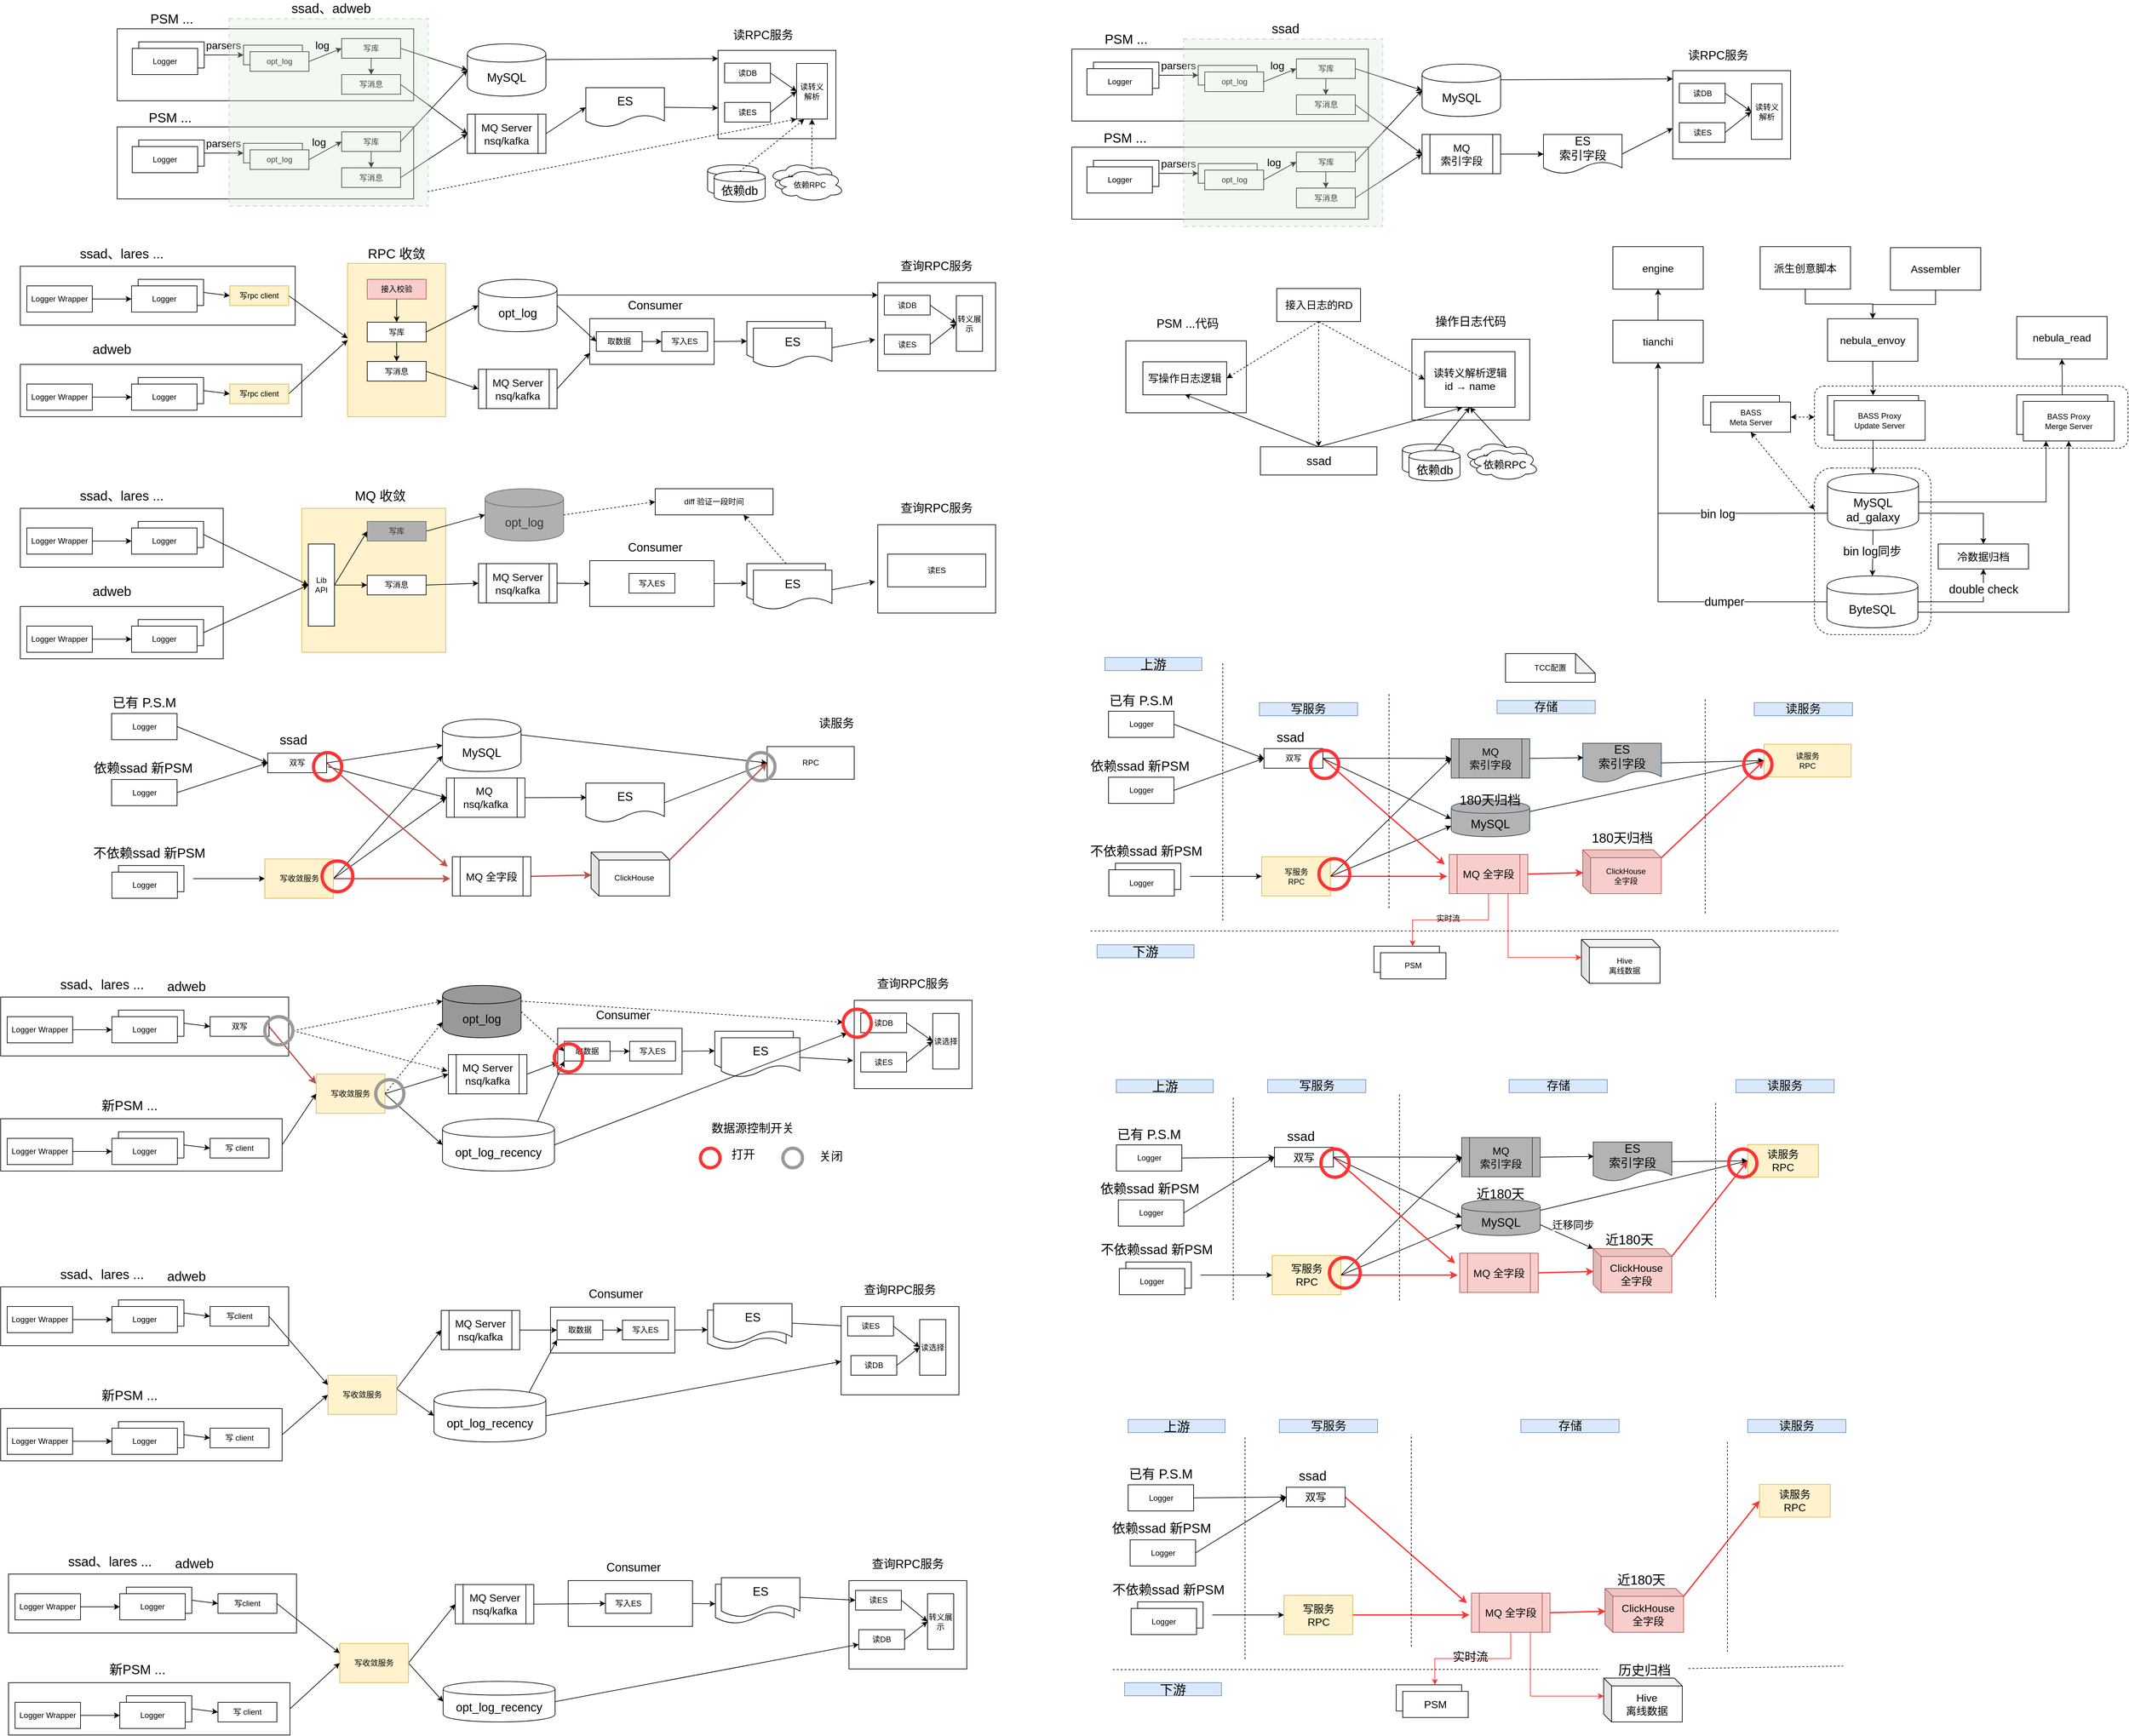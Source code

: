 <mxfile version="13.1.3" type="github">
  <diagram id="I49VGYmK7sWDNqC7KM4w" name="Page-1">
    <mxGraphModel dx="1172" dy="727" grid="0" gridSize="10" guides="1" tooltips="1" connect="1" arrows="1" fold="1" page="1" pageScale="1" pageWidth="827" pageHeight="1169" math="0" shadow="0">
      <root>
        <mxCell id="0" />
        <mxCell id="1" parent="0" />
        <mxCell id="aGjR5zB48_09hz7g8Rpf-142" value="" style="rounded=0;whiteSpace=wrap;html=1;fillColor=#fff2cc;strokeColor=#d6b656;" parent="1" vertex="1">
          <mxGeometry x="550" y="415.5" width="150" height="234.5" as="geometry" />
        </mxCell>
        <mxCell id="aGjR5zB48_09hz7g8Rpf-162" style="edgeStyle=none;rounded=0;orthogonalLoop=1;jettySize=auto;html=1;exitX=1;exitY=0.3;exitDx=0;exitDy=0;entryX=0;entryY=0.093;entryDx=0;entryDy=0;entryPerimeter=0;fontSize=18;" parent="1" source="aGjR5zB48_09hz7g8Rpf-9" target="aGjR5zB48_09hz7g8Rpf-159" edge="1">
          <mxGeometry relative="1" as="geometry" />
        </mxCell>
        <mxCell id="aGjR5zB48_09hz7g8Rpf-9" value="MySQL" style="shape=cylinder;whiteSpace=wrap;html=1;boundedLbl=1;backgroundOutline=1;fontSize=18;" parent="1" vertex="1">
          <mxGeometry x="733" y="80" width="120" height="80" as="geometry" />
        </mxCell>
        <mxCell id="aGjR5zB48_09hz7g8Rpf-1" value="" style="rounded=0;whiteSpace=wrap;html=1;" parent="1" vertex="1">
          <mxGeometry x="198" y="57" width="453" height="110" as="geometry" />
        </mxCell>
        <mxCell id="aGjR5zB48_09hz7g8Rpf-13" style="edgeStyle=orthogonalEdgeStyle;curved=1;rounded=0;orthogonalLoop=1;jettySize=auto;html=1;exitX=1;exitY=0.5;exitDx=0;exitDy=0;entryX=0;entryY=0.5;entryDx=0;entryDy=0;" parent="1" source="aGjR5zB48_09hz7g8Rpf-2" target="aGjR5zB48_09hz7g8Rpf-5" edge="1">
          <mxGeometry relative="1" as="geometry" />
        </mxCell>
        <mxCell id="aGjR5zB48_09hz7g8Rpf-2" value="Logger" style="rounded=0;whiteSpace=wrap;html=1;" parent="1" vertex="1">
          <mxGeometry x="231" y="77" width="100" height="40" as="geometry" />
        </mxCell>
        <mxCell id="aGjR5zB48_09hz7g8Rpf-3" value="Logger" style="rounded=0;whiteSpace=wrap;html=1;" parent="1" vertex="1">
          <mxGeometry x="221" y="87" width="100" height="40" as="geometry" />
        </mxCell>
        <mxCell id="aGjR5zB48_09hz7g8Rpf-5" value="opt_log" style="rounded=0;whiteSpace=wrap;html=1;" parent="1" vertex="1">
          <mxGeometry x="391" y="82" width="90" height="30" as="geometry" />
        </mxCell>
        <mxCell id="aGjR5zB48_09hz7g8Rpf-33" value="PSM ..." style="text;html=1;strokeColor=none;fillColor=none;align=center;verticalAlign=middle;whiteSpace=wrap;rounded=0;fontSize=20;" parent="1" vertex="1">
          <mxGeometry x="226.5" y="31" width="109" height="20" as="geometry" />
        </mxCell>
        <mxCell id="aGjR5zB48_09hz7g8Rpf-34" value="PSM ..." style="text;html=1;strokeColor=none;fillColor=none;align=center;verticalAlign=middle;whiteSpace=wrap;rounded=0;fontSize=20;" parent="1" vertex="1">
          <mxGeometry x="231" y="181.5" width="95.5" height="20" as="geometry" />
        </mxCell>
        <mxCell id="aGjR5zB48_09hz7g8Rpf-77" style="edgeStyle=none;rounded=0;orthogonalLoop=1;jettySize=auto;html=1;exitX=1;exitY=0.5;exitDx=0;exitDy=0;entryX=0;entryY=0.5;entryDx=0;entryDy=0;fontSize=16;" parent="1" source="aGjR5zB48_09hz7g8Rpf-41" target="aGjR5zB48_09hz7g8Rpf-75" edge="1">
          <mxGeometry relative="1" as="geometry" />
        </mxCell>
        <mxCell id="aGjR5zB48_09hz7g8Rpf-41" value="opt_log" style="rounded=0;whiteSpace=wrap;html=1;" parent="1" vertex="1">
          <mxGeometry x="401" y="92" width="90" height="30" as="geometry" />
        </mxCell>
        <mxCell id="aGjR5zB48_09hz7g8Rpf-51" value="" style="rounded=0;whiteSpace=wrap;html=1;" parent="1" vertex="1">
          <mxGeometry x="198" y="207" width="453" height="110" as="geometry" />
        </mxCell>
        <mxCell id="aGjR5zB48_09hz7g8Rpf-52" style="edgeStyle=orthogonalEdgeStyle;curved=1;rounded=0;orthogonalLoop=1;jettySize=auto;html=1;exitX=1;exitY=0.5;exitDx=0;exitDy=0;entryX=0;entryY=0.5;entryDx=0;entryDy=0;" parent="1" source="aGjR5zB48_09hz7g8Rpf-53" target="aGjR5zB48_09hz7g8Rpf-55" edge="1">
          <mxGeometry relative="1" as="geometry" />
        </mxCell>
        <mxCell id="aGjR5zB48_09hz7g8Rpf-53" value="Logger" style="rounded=0;whiteSpace=wrap;html=1;" parent="1" vertex="1">
          <mxGeometry x="231" y="227" width="100" height="40" as="geometry" />
        </mxCell>
        <mxCell id="aGjR5zB48_09hz7g8Rpf-54" value="Logger" style="rounded=0;whiteSpace=wrap;html=1;" parent="1" vertex="1">
          <mxGeometry x="221" y="237" width="100" height="40" as="geometry" />
        </mxCell>
        <mxCell id="aGjR5zB48_09hz7g8Rpf-55" value="opt_log" style="rounded=0;whiteSpace=wrap;html=1;" parent="1" vertex="1">
          <mxGeometry x="391" y="232" width="90" height="30" as="geometry" />
        </mxCell>
        <mxCell id="aGjR5zB48_09hz7g8Rpf-83" style="edgeStyle=none;rounded=0;orthogonalLoop=1;jettySize=auto;html=1;exitX=1;exitY=0.5;exitDx=0;exitDy=0;entryX=0;entryY=0.5;entryDx=0;entryDy=0;fontSize=16;" parent="1" source="aGjR5zB48_09hz7g8Rpf-58" target="aGjR5zB48_09hz7g8Rpf-81" edge="1">
          <mxGeometry relative="1" as="geometry" />
        </mxCell>
        <mxCell id="aGjR5zB48_09hz7g8Rpf-58" value="opt_log" style="rounded=0;whiteSpace=wrap;html=1;" parent="1" vertex="1">
          <mxGeometry x="401" y="242" width="90" height="30" as="geometry" />
        </mxCell>
        <mxCell id="aGjR5zB48_09hz7g8Rpf-62" value="parsers" style="text;html=1;align=center;verticalAlign=middle;resizable=0;points=[];;autosize=1;fontSize=16;" parent="1" vertex="1">
          <mxGeometry x="325" y="222" width="70" height="20" as="geometry" />
        </mxCell>
        <mxCell id="aGjR5zB48_09hz7g8Rpf-63" value="parsers" style="text;html=1;align=center;verticalAlign=middle;resizable=0;points=[];;autosize=1;fontSize=16;" parent="1" vertex="1">
          <mxGeometry x="325" y="72" width="70" height="20" as="geometry" />
        </mxCell>
        <mxCell id="aGjR5zB48_09hz7g8Rpf-89" style="edgeStyle=none;rounded=0;orthogonalLoop=1;jettySize=auto;html=1;exitX=1;exitY=0.5;exitDx=0;exitDy=0;entryX=0;entryY=0.5;entryDx=0;entryDy=0;fontSize=16;" parent="1" source="aGjR5zB48_09hz7g8Rpf-64" target="aGjR5zB48_09hz7g8Rpf-95" edge="1">
          <mxGeometry relative="1" as="geometry">
            <mxPoint x="921" y="189.5" as="targetPoint" />
          </mxGeometry>
        </mxCell>
        <mxCell id="aGjR5zB48_09hz7g8Rpf-64" value="MQ Server&lt;br&gt;nsq/kafka" style="shape=process;whiteSpace=wrap;html=1;backgroundOutline=1;fontSize=16;" parent="1" vertex="1">
          <mxGeometry x="733" y="187.5" width="120" height="60" as="geometry" />
        </mxCell>
        <mxCell id="aGjR5zB48_09hz7g8Rpf-78" style="edgeStyle=none;rounded=0;orthogonalLoop=1;jettySize=auto;html=1;exitX=0.5;exitY=1;exitDx=0;exitDy=0;entryX=0.5;entryY=0;entryDx=0;entryDy=0;fontSize=16;" parent="1" source="aGjR5zB48_09hz7g8Rpf-75" target="aGjR5zB48_09hz7g8Rpf-76" edge="1">
          <mxGeometry relative="1" as="geometry" />
        </mxCell>
        <mxCell id="aGjR5zB48_09hz7g8Rpf-79" style="edgeStyle=none;rounded=0;orthogonalLoop=1;jettySize=auto;html=1;exitX=1;exitY=0.5;exitDx=0;exitDy=0;entryX=0;entryY=0.5;entryDx=0;entryDy=0;fontSize=16;" parent="1" source="aGjR5zB48_09hz7g8Rpf-75" target="aGjR5zB48_09hz7g8Rpf-9" edge="1">
          <mxGeometry relative="1" as="geometry" />
        </mxCell>
        <mxCell id="aGjR5zB48_09hz7g8Rpf-75" value="写库" style="rounded=0;whiteSpace=wrap;html=1;" parent="1" vertex="1">
          <mxGeometry x="541" y="72" width="90" height="30" as="geometry" />
        </mxCell>
        <mxCell id="aGjR5zB48_09hz7g8Rpf-80" style="edgeStyle=none;rounded=0;orthogonalLoop=1;jettySize=auto;html=1;exitX=1;exitY=0.5;exitDx=0;exitDy=0;entryX=0;entryY=0.5;entryDx=0;entryDy=0;fontSize=16;" parent="1" source="aGjR5zB48_09hz7g8Rpf-76" target="aGjR5zB48_09hz7g8Rpf-64" edge="1">
          <mxGeometry relative="1" as="geometry" />
        </mxCell>
        <mxCell id="aGjR5zB48_09hz7g8Rpf-76" value="写消息" style="rounded=0;whiteSpace=wrap;html=1;" parent="1" vertex="1">
          <mxGeometry x="541" y="127" width="90" height="30" as="geometry" />
        </mxCell>
        <mxCell id="aGjR5zB48_09hz7g8Rpf-84" style="edgeStyle=none;rounded=0;orthogonalLoop=1;jettySize=auto;html=1;exitX=0.5;exitY=1;exitDx=0;exitDy=0;entryX=0.5;entryY=0;entryDx=0;entryDy=0;fontSize=16;" parent="1" source="aGjR5zB48_09hz7g8Rpf-81" target="aGjR5zB48_09hz7g8Rpf-82" edge="1">
          <mxGeometry relative="1" as="geometry" />
        </mxCell>
        <mxCell id="aGjR5zB48_09hz7g8Rpf-85" style="edgeStyle=none;rounded=0;orthogonalLoop=1;jettySize=auto;html=1;exitX=1;exitY=0.5;exitDx=0;exitDy=0;entryX=0;entryY=0.5;entryDx=0;entryDy=0;fontSize=16;" parent="1" source="aGjR5zB48_09hz7g8Rpf-81" target="aGjR5zB48_09hz7g8Rpf-9" edge="1">
          <mxGeometry relative="1" as="geometry" />
        </mxCell>
        <mxCell id="aGjR5zB48_09hz7g8Rpf-81" value="写库" style="rounded=0;whiteSpace=wrap;html=1;" parent="1" vertex="1">
          <mxGeometry x="541" y="214.5" width="90" height="30" as="geometry" />
        </mxCell>
        <mxCell id="aGjR5zB48_09hz7g8Rpf-86" style="edgeStyle=none;rounded=0;orthogonalLoop=1;jettySize=auto;html=1;exitX=1;exitY=0.5;exitDx=0;exitDy=0;entryX=0;entryY=0.5;entryDx=0;entryDy=0;fontSize=16;" parent="1" source="aGjR5zB48_09hz7g8Rpf-82" target="aGjR5zB48_09hz7g8Rpf-64" edge="1">
          <mxGeometry relative="1" as="geometry" />
        </mxCell>
        <mxCell id="aGjR5zB48_09hz7g8Rpf-82" value="写消息" style="rounded=0;whiteSpace=wrap;html=1;" parent="1" vertex="1">
          <mxGeometry x="541" y="269.5" width="90" height="30" as="geometry" />
        </mxCell>
        <mxCell id="aGjR5zB48_09hz7g8Rpf-161" style="edgeStyle=none;rounded=0;orthogonalLoop=1;jettySize=auto;html=1;exitX=1;exitY=0.5;exitDx=0;exitDy=0;fontSize=18;entryX=0;entryY=0.652;entryDx=0;entryDy=0;entryPerimeter=0;" parent="1" source="aGjR5zB48_09hz7g8Rpf-95" target="aGjR5zB48_09hz7g8Rpf-159" edge="1">
          <mxGeometry relative="1" as="geometry">
            <mxPoint x="1357" y="179" as="targetPoint" />
          </mxGeometry>
        </mxCell>
        <mxCell id="aGjR5zB48_09hz7g8Rpf-95" value="ES" style="shape=document;whiteSpace=wrap;html=1;boundedLbl=1;fontSize=18;" parent="1" vertex="1">
          <mxGeometry x="914" y="147" width="120" height="60" as="geometry" />
        </mxCell>
        <mxCell id="aGjR5zB48_09hz7g8Rpf-177" style="edgeStyle=none;rounded=0;orthogonalLoop=1;jettySize=auto;html=1;exitX=1;exitY=0.3;exitDx=0;exitDy=0;entryX=0;entryY=0.141;entryDx=0;entryDy=0;entryPerimeter=0;fontSize=18;" parent="1" source="aGjR5zB48_09hz7g8Rpf-97" target="aGjR5zB48_09hz7g8Rpf-170" edge="1">
          <mxGeometry relative="1" as="geometry" />
        </mxCell>
        <mxCell id="aGjR5zB48_09hz7g8Rpf-97" value="opt_log" style="shape=cylinder;whiteSpace=wrap;html=1;boundedLbl=1;backgroundOutline=1;fontSize=18;" parent="1" vertex="1">
          <mxGeometry x="750" y="440" width="120" height="80" as="geometry" />
        </mxCell>
        <mxCell id="aGjR5zB48_09hz7g8Rpf-98" value="" style="rounded=0;whiteSpace=wrap;html=1;" parent="1" vertex="1">
          <mxGeometry x="50" y="420" width="420" height="90" as="geometry" />
        </mxCell>
        <mxCell id="aGjR5zB48_09hz7g8Rpf-150" style="edgeStyle=none;rounded=0;orthogonalLoop=1;jettySize=auto;html=1;exitX=1;exitY=0.5;exitDx=0;exitDy=0;entryX=0;entryY=0.5;entryDx=0;entryDy=0;fontSize=18;" parent="1" source="aGjR5zB48_09hz7g8Rpf-100" target="aGjR5zB48_09hz7g8Rpf-148" edge="1">
          <mxGeometry relative="1" as="geometry" />
        </mxCell>
        <mxCell id="aGjR5zB48_09hz7g8Rpf-100" value="Logger" style="rounded=0;whiteSpace=wrap;html=1;" parent="1" vertex="1">
          <mxGeometry x="230" y="440" width="100" height="40" as="geometry" />
        </mxCell>
        <mxCell id="aGjR5zB48_09hz7g8Rpf-101" value="Logger" style="rounded=0;whiteSpace=wrap;html=1;" parent="1" vertex="1">
          <mxGeometry x="220" y="450" width="100" height="40" as="geometry" />
        </mxCell>
        <mxCell id="aGjR5zB48_09hz7g8Rpf-103" style="edgeStyle=orthogonalEdgeStyle;rounded=0;orthogonalLoop=1;jettySize=auto;html=1;exitX=1;exitY=0.5;exitDx=0;exitDy=0;entryX=0;entryY=0.5;entryDx=0;entryDy=0;curved=1;" parent="1" source="aGjR5zB48_09hz7g8Rpf-104" target="aGjR5zB48_09hz7g8Rpf-101" edge="1">
          <mxGeometry relative="1" as="geometry" />
        </mxCell>
        <mxCell id="aGjR5zB48_09hz7g8Rpf-104" value="Logger Wrapper" style="rounded=0;whiteSpace=wrap;html=1;" parent="1" vertex="1">
          <mxGeometry x="60" y="450" width="100" height="40" as="geometry" />
        </mxCell>
        <mxCell id="aGjR5zB48_09hz7g8Rpf-105" value="ssad、lares ..." style="text;html=1;strokeColor=none;fillColor=none;align=center;verticalAlign=middle;whiteSpace=wrap;rounded=0;fontSize=20;" parent="1" vertex="1">
          <mxGeometry x="105" y="390" width="200" height="20" as="geometry" />
        </mxCell>
        <mxCell id="aGjR5zB48_09hz7g8Rpf-106" value="adweb" style="text;html=1;strokeColor=none;fillColor=none;align=center;verticalAlign=middle;whiteSpace=wrap;rounded=0;fontSize=20;" parent="1" vertex="1">
          <mxGeometry x="90" y="535.5" width="200" height="20" as="geometry" />
        </mxCell>
        <mxCell id="aGjR5zB48_09hz7g8Rpf-109" value="" style="rounded=0;whiteSpace=wrap;html=1;" parent="1" vertex="1">
          <mxGeometry x="50" y="570" width="430" height="80" as="geometry" />
        </mxCell>
        <mxCell id="aGjR5zB48_09hz7g8Rpf-151" style="edgeStyle=none;rounded=0;orthogonalLoop=1;jettySize=auto;html=1;exitX=1;exitY=0.5;exitDx=0;exitDy=0;entryX=0;entryY=0.5;entryDx=0;entryDy=0;fontSize=18;" parent="1" source="aGjR5zB48_09hz7g8Rpf-111" target="aGjR5zB48_09hz7g8Rpf-149" edge="1">
          <mxGeometry relative="1" as="geometry" />
        </mxCell>
        <mxCell id="aGjR5zB48_09hz7g8Rpf-111" value="Logger" style="rounded=0;whiteSpace=wrap;html=1;" parent="1" vertex="1">
          <mxGeometry x="230" y="590" width="100" height="40" as="geometry" />
        </mxCell>
        <mxCell id="aGjR5zB48_09hz7g8Rpf-112" value="Logger" style="rounded=0;whiteSpace=wrap;html=1;" parent="1" vertex="1">
          <mxGeometry x="220" y="600" width="100" height="40" as="geometry" />
        </mxCell>
        <mxCell id="aGjR5zB48_09hz7g8Rpf-114" style="edgeStyle=orthogonalEdgeStyle;rounded=0;orthogonalLoop=1;jettySize=auto;html=1;exitX=1;exitY=0.5;exitDx=0;exitDy=0;entryX=0;entryY=0.5;entryDx=0;entryDy=0;curved=1;" parent="1" source="aGjR5zB48_09hz7g8Rpf-115" target="aGjR5zB48_09hz7g8Rpf-112" edge="1">
          <mxGeometry relative="1" as="geometry" />
        </mxCell>
        <mxCell id="aGjR5zB48_09hz7g8Rpf-115" value="Logger Wrapper" style="rounded=0;whiteSpace=wrap;html=1;" parent="1" vertex="1">
          <mxGeometry x="60" y="600" width="100" height="40" as="geometry" />
        </mxCell>
        <mxCell id="aGjR5zB48_09hz7g8Rpf-120" style="edgeStyle=none;rounded=0;orthogonalLoop=1;jettySize=auto;html=1;exitX=1;exitY=0.5;exitDx=0;exitDy=0;entryX=0;entryY=0.75;entryDx=0;entryDy=0;fontSize=16;" parent="1" source="aGjR5zB48_09hz7g8Rpf-121" target="aGjR5zB48_09hz7g8Rpf-123" edge="1">
          <mxGeometry relative="1" as="geometry" />
        </mxCell>
        <mxCell id="aGjR5zB48_09hz7g8Rpf-121" value="MQ Server&lt;br&gt;nsq/kafka" style="shape=process;whiteSpace=wrap;html=1;backgroundOutline=1;fontSize=16;" parent="1" vertex="1">
          <mxGeometry x="750" y="577.5" width="120" height="60" as="geometry" />
        </mxCell>
        <mxCell id="aGjR5zB48_09hz7g8Rpf-122" style="edgeStyle=none;rounded=0;orthogonalLoop=1;jettySize=auto;html=1;exitX=1;exitY=0.5;exitDx=0;exitDy=0;entryX=0;entryY=0.5;entryDx=0;entryDy=0;fontSize=18;" parent="1" source="aGjR5zB48_09hz7g8Rpf-123" target="aGjR5zB48_09hz7g8Rpf-139" edge="1">
          <mxGeometry relative="1" as="geometry" />
        </mxCell>
        <mxCell id="aGjR5zB48_09hz7g8Rpf-123" value="" style="rounded=0;whiteSpace=wrap;html=1;" parent="1" vertex="1">
          <mxGeometry x="920" y="500" width="190" height="70" as="geometry" />
        </mxCell>
        <mxCell id="aGjR5zB48_09hz7g8Rpf-129" style="edgeStyle=none;rounded=0;orthogonalLoop=1;jettySize=auto;html=1;exitX=0.5;exitY=1;exitDx=0;exitDy=0;entryX=0.5;entryY=0;entryDx=0;entryDy=0;fontSize=16;" parent="1" source="aGjR5zB48_09hz7g8Rpf-131" target="aGjR5zB48_09hz7g8Rpf-133" edge="1">
          <mxGeometry relative="1" as="geometry" />
        </mxCell>
        <mxCell id="aGjR5zB48_09hz7g8Rpf-130" style="edgeStyle=none;rounded=0;orthogonalLoop=1;jettySize=auto;html=1;exitX=1;exitY=0.5;exitDx=0;exitDy=0;entryX=0;entryY=0.5;entryDx=0;entryDy=0;fontSize=16;" parent="1" source="aGjR5zB48_09hz7g8Rpf-131" target="aGjR5zB48_09hz7g8Rpf-97" edge="1">
          <mxGeometry relative="1" as="geometry" />
        </mxCell>
        <mxCell id="aGjR5zB48_09hz7g8Rpf-131" value="写库" style="rounded=0;whiteSpace=wrap;html=1;" parent="1" vertex="1">
          <mxGeometry x="580" y="505.5" width="90" height="30" as="geometry" />
        </mxCell>
        <mxCell id="aGjR5zB48_09hz7g8Rpf-132" style="edgeStyle=none;rounded=0;orthogonalLoop=1;jettySize=auto;html=1;exitX=1;exitY=0.5;exitDx=0;exitDy=0;entryX=0;entryY=0.5;entryDx=0;entryDy=0;fontSize=16;" parent="1" source="aGjR5zB48_09hz7g8Rpf-133" target="aGjR5zB48_09hz7g8Rpf-121" edge="1">
          <mxGeometry relative="1" as="geometry" />
        </mxCell>
        <mxCell id="aGjR5zB48_09hz7g8Rpf-133" value="写消息" style="rounded=0;whiteSpace=wrap;html=1;" parent="1" vertex="1">
          <mxGeometry x="580" y="565.5" width="90" height="30" as="geometry" />
        </mxCell>
        <mxCell id="aGjR5zB48_09hz7g8Rpf-134" style="edgeStyle=none;rounded=0;orthogonalLoop=1;jettySize=auto;html=1;exitX=1;exitY=0.5;exitDx=0;exitDy=0;entryX=0;entryY=0.5;entryDx=0;entryDy=0;fontSize=16;" parent="1" source="aGjR5zB48_09hz7g8Rpf-135" target="aGjR5zB48_09hz7g8Rpf-137" edge="1">
          <mxGeometry relative="1" as="geometry" />
        </mxCell>
        <mxCell id="aGjR5zB48_09hz7g8Rpf-135" value="取数据" style="rounded=0;whiteSpace=wrap;html=1;" parent="1" vertex="1">
          <mxGeometry x="930" y="520" width="70" height="30" as="geometry" />
        </mxCell>
        <mxCell id="aGjR5zB48_09hz7g8Rpf-136" style="edgeStyle=none;rounded=0;orthogonalLoop=1;jettySize=auto;html=1;exitX=1;exitY=0.5;exitDx=0;exitDy=0;entryX=0;entryY=0.5;entryDx=0;entryDy=0;fontSize=16;" parent="1" source="aGjR5zB48_09hz7g8Rpf-97" target="aGjR5zB48_09hz7g8Rpf-135" edge="1">
          <mxGeometry relative="1" as="geometry" />
        </mxCell>
        <mxCell id="aGjR5zB48_09hz7g8Rpf-137" value="写入ES" style="rounded=0;whiteSpace=wrap;html=1;" parent="1" vertex="1">
          <mxGeometry x="1030" y="520" width="70" height="30" as="geometry" />
        </mxCell>
        <mxCell id="aGjR5zB48_09hz7g8Rpf-138" value="Consumer" style="text;html=1;strokeColor=none;fillColor=none;align=center;verticalAlign=middle;whiteSpace=wrap;rounded=0;fontSize=18;fontStyle=0" parent="1" vertex="1">
          <mxGeometry x="920" y="470" width="200" height="20" as="geometry" />
        </mxCell>
        <mxCell id="aGjR5zB48_09hz7g8Rpf-139" value="" style="shape=document;whiteSpace=wrap;html=1;boundedLbl=1;fontSize=18;" parent="1" vertex="1">
          <mxGeometry x="1160" y="504.5" width="120" height="60" as="geometry" />
        </mxCell>
        <mxCell id="aGjR5zB48_09hz7g8Rpf-140" value="ES" style="shape=document;whiteSpace=wrap;html=1;boundedLbl=1;fontSize=18;" parent="1" vertex="1">
          <mxGeometry x="1170" y="514.5" width="120" height="60" as="geometry" />
        </mxCell>
        <mxCell id="aGjR5zB48_09hz7g8Rpf-143" value="RPC 收敛" style="text;html=1;strokeColor=none;fillColor=none;align=center;verticalAlign=middle;whiteSpace=wrap;rounded=0;fontSize=20;" parent="1" vertex="1">
          <mxGeometry x="525" y="390" width="200" height="20" as="geometry" />
        </mxCell>
        <mxCell id="aGjR5zB48_09hz7g8Rpf-153" style="edgeStyle=none;rounded=0;orthogonalLoop=1;jettySize=auto;html=1;exitX=1;exitY=0.5;exitDx=0;exitDy=0;fontSize=18;" parent="1" source="aGjR5zB48_09hz7g8Rpf-148" edge="1">
          <mxGeometry relative="1" as="geometry">
            <mxPoint x="550" y="530" as="targetPoint" />
          </mxGeometry>
        </mxCell>
        <mxCell id="aGjR5zB48_09hz7g8Rpf-148" value="写rpc client" style="rounded=0;whiteSpace=wrap;html=1;fillColor=#fff2cc;strokeColor=#d6b656;" parent="1" vertex="1">
          <mxGeometry x="370" y="450" width="90" height="30" as="geometry" />
        </mxCell>
        <mxCell id="aGjR5zB48_09hz7g8Rpf-152" style="edgeStyle=none;rounded=0;orthogonalLoop=1;jettySize=auto;html=1;exitX=1;exitY=0.5;exitDx=0;exitDy=0;entryX=0;entryY=0.5;entryDx=0;entryDy=0;fontSize=18;" parent="1" source="aGjR5zB48_09hz7g8Rpf-149" target="aGjR5zB48_09hz7g8Rpf-142" edge="1">
          <mxGeometry relative="1" as="geometry" />
        </mxCell>
        <mxCell id="aGjR5zB48_09hz7g8Rpf-149" value="写rpc client" style="rounded=0;whiteSpace=wrap;html=1;fillColor=#fff2cc;strokeColor=#d6b656;" parent="1" vertex="1">
          <mxGeometry x="370" y="600" width="90" height="30" as="geometry" />
        </mxCell>
        <mxCell id="aGjR5zB48_09hz7g8Rpf-157" style="edgeStyle=none;rounded=0;orthogonalLoop=1;jettySize=auto;html=1;exitX=0.5;exitY=1;exitDx=0;exitDy=0;entryX=0.5;entryY=0;entryDx=0;entryDy=0;fontSize=18;" parent="1" source="aGjR5zB48_09hz7g8Rpf-154" target="aGjR5zB48_09hz7g8Rpf-131" edge="1">
          <mxGeometry relative="1" as="geometry" />
        </mxCell>
        <mxCell id="aGjR5zB48_09hz7g8Rpf-154" value="接入校验" style="rounded=0;whiteSpace=wrap;html=1;fillColor=#f8cecc;strokeColor=#b85450;" parent="1" vertex="1">
          <mxGeometry x="580" y="440" width="90" height="30" as="geometry" />
        </mxCell>
        <mxCell id="aGjR5zB48_09hz7g8Rpf-158" value="" style="rounded=0;whiteSpace=wrap;html=1;fillColor=#d5e8d4;strokeColor=#82b366;opacity=30;dashed=1;strokeWidth=2;" parent="1" vertex="1">
          <mxGeometry x="369" y="41.5" width="304" height="286.5" as="geometry" />
        </mxCell>
        <mxCell id="aGjR5zB48_09hz7g8Rpf-159" value="" style="rounded=0;whiteSpace=wrap;html=1;" parent="1" vertex="1">
          <mxGeometry x="1116" y="90" width="180" height="135" as="geometry" />
        </mxCell>
        <mxCell id="aGjR5zB48_09hz7g8Rpf-160" value="读RPC服务" style="text;html=1;strokeColor=none;fillColor=none;align=center;verticalAlign=middle;whiteSpace=wrap;rounded=0;fontSize=18;fontStyle=0" parent="1" vertex="1">
          <mxGeometry x="1110" y="57" width="150" height="20" as="geometry" />
        </mxCell>
        <mxCell id="aGjR5zB48_09hz7g8Rpf-168" style="edgeStyle=none;rounded=0;orthogonalLoop=1;jettySize=auto;html=1;exitX=1;exitY=0.5;exitDx=0;exitDy=0;entryX=0;entryY=0.5;entryDx=0;entryDy=0;fontSize=18;" parent="1" source="aGjR5zB48_09hz7g8Rpf-163" target="aGjR5zB48_09hz7g8Rpf-166" edge="1">
          <mxGeometry relative="1" as="geometry" />
        </mxCell>
        <mxCell id="aGjR5zB48_09hz7g8Rpf-163" value="读ES" style="rounded=0;whiteSpace=wrap;html=1;" parent="1" vertex="1">
          <mxGeometry x="1126" y="169.5" width="70" height="30" as="geometry" />
        </mxCell>
        <mxCell id="aGjR5zB48_09hz7g8Rpf-167" style="edgeStyle=none;rounded=0;orthogonalLoop=1;jettySize=auto;html=1;exitX=1;exitY=0.5;exitDx=0;exitDy=0;entryX=0;entryY=0.5;entryDx=0;entryDy=0;fontSize=18;" parent="1" source="aGjR5zB48_09hz7g8Rpf-164" target="aGjR5zB48_09hz7g8Rpf-166" edge="1">
          <mxGeometry relative="1" as="geometry" />
        </mxCell>
        <mxCell id="aGjR5zB48_09hz7g8Rpf-164" value="读DB" style="rounded=0;whiteSpace=wrap;html=1;" parent="1" vertex="1">
          <mxGeometry x="1126" y="109.5" width="70" height="30" as="geometry" />
        </mxCell>
        <mxCell id="aGjR5zB48_09hz7g8Rpf-166" value="读转义解析" style="rounded=0;whiteSpace=wrap;html=1;" parent="1" vertex="1">
          <mxGeometry x="1236" y="110" width="47" height="85" as="geometry" />
        </mxCell>
        <mxCell id="aGjR5zB48_09hz7g8Rpf-169" style="edgeStyle=none;rounded=0;orthogonalLoop=1;jettySize=auto;html=1;exitX=1;exitY=0.5;exitDx=0;exitDy=0;fontSize=18;" parent="1" source="aGjR5zB48_09hz7g8Rpf-140" edge="1">
          <mxGeometry relative="1" as="geometry">
            <mxPoint x="1290" y="534.5" as="sourcePoint" />
            <mxPoint x="1356" y="532" as="targetPoint" />
          </mxGeometry>
        </mxCell>
        <mxCell id="aGjR5zB48_09hz7g8Rpf-170" value="" style="rounded=0;whiteSpace=wrap;html=1;" parent="1" vertex="1">
          <mxGeometry x="1360" y="445" width="180" height="135" as="geometry" />
        </mxCell>
        <mxCell id="aGjR5zB48_09hz7g8Rpf-171" value="查询RPC服务" style="text;html=1;strokeColor=none;fillColor=none;align=center;verticalAlign=middle;whiteSpace=wrap;rounded=0;fontSize=18;fontStyle=0" parent="1" vertex="1">
          <mxGeometry x="1375" y="410" width="150" height="20" as="geometry" />
        </mxCell>
        <mxCell id="aGjR5zB48_09hz7g8Rpf-172" style="edgeStyle=none;rounded=0;orthogonalLoop=1;jettySize=auto;html=1;exitX=1;exitY=0.5;exitDx=0;exitDy=0;entryX=0;entryY=0.5;entryDx=0;entryDy=0;fontSize=18;" parent="1" source="aGjR5zB48_09hz7g8Rpf-173" target="aGjR5zB48_09hz7g8Rpf-176" edge="1">
          <mxGeometry relative="1" as="geometry" />
        </mxCell>
        <mxCell id="aGjR5zB48_09hz7g8Rpf-173" value="读ES" style="rounded=0;whiteSpace=wrap;html=1;" parent="1" vertex="1">
          <mxGeometry x="1370" y="524.5" width="70" height="30" as="geometry" />
        </mxCell>
        <mxCell id="aGjR5zB48_09hz7g8Rpf-174" style="edgeStyle=none;rounded=0;orthogonalLoop=1;jettySize=auto;html=1;exitX=1;exitY=0.5;exitDx=0;exitDy=0;entryX=0;entryY=0.5;entryDx=0;entryDy=0;fontSize=18;" parent="1" source="aGjR5zB48_09hz7g8Rpf-175" target="aGjR5zB48_09hz7g8Rpf-176" edge="1">
          <mxGeometry relative="1" as="geometry" />
        </mxCell>
        <mxCell id="aGjR5zB48_09hz7g8Rpf-175" value="读DB" style="rounded=0;whiteSpace=wrap;html=1;" parent="1" vertex="1">
          <mxGeometry x="1370" y="464.5" width="70" height="30" as="geometry" />
        </mxCell>
        <mxCell id="aGjR5zB48_09hz7g8Rpf-176" value="转义展示" style="rounded=0;whiteSpace=wrap;html=1;" parent="1" vertex="1">
          <mxGeometry x="1480" y="465" width="40" height="85" as="geometry" />
        </mxCell>
        <mxCell id="aGjR5zB48_09hz7g8Rpf-178" value="" style="rounded=0;whiteSpace=wrap;html=1;fillColor=#fff2cc;strokeColor=#d6b656;" parent="1" vertex="1">
          <mxGeometry x="480" y="790" width="220" height="220" as="geometry" />
        </mxCell>
        <mxCell id="aGjR5zB48_09hz7g8Rpf-234" style="edgeStyle=none;rounded=0;orthogonalLoop=1;jettySize=auto;html=1;exitX=1;exitY=0.5;exitDx=0;exitDy=0;entryX=0;entryY=0.5;entryDx=0;entryDy=0;dashed=1;fontSize=18;" parent="1" source="aGjR5zB48_09hz7g8Rpf-180" target="aGjR5zB48_09hz7g8Rpf-232" edge="1">
          <mxGeometry relative="1" as="geometry" />
        </mxCell>
        <mxCell id="aGjR5zB48_09hz7g8Rpf-180" value="opt_log" style="shape=cylinder;whiteSpace=wrap;html=1;boundedLbl=1;backgroundOutline=1;fontSize=18;fillColor=#B0B0B0;strokeColor=#666666;fontColor=#333333;" parent="1" vertex="1">
          <mxGeometry x="760" y="760" width="120" height="80" as="geometry" />
        </mxCell>
        <mxCell id="aGjR5zB48_09hz7g8Rpf-181" value="" style="rounded=0;whiteSpace=wrap;html=1;" parent="1" vertex="1">
          <mxGeometry x="50" y="790" width="310" height="90" as="geometry" />
        </mxCell>
        <mxCell id="aGjR5zB48_09hz7g8Rpf-182" style="edgeStyle=none;rounded=0;orthogonalLoop=1;jettySize=auto;html=1;exitX=1;exitY=0.5;exitDx=0;exitDy=0;fontSize=18;entryX=0;entryY=0.5;entryDx=0;entryDy=0;" parent="1" source="aGjR5zB48_09hz7g8Rpf-183" target="aGjR5zB48_09hz7g8Rpf-227" edge="1">
          <mxGeometry relative="1" as="geometry">
            <mxPoint x="410" y="880" as="targetPoint" />
          </mxGeometry>
        </mxCell>
        <mxCell id="aGjR5zB48_09hz7g8Rpf-183" value="Logger" style="rounded=0;whiteSpace=wrap;html=1;" parent="1" vertex="1">
          <mxGeometry x="230" y="810" width="100" height="40" as="geometry" />
        </mxCell>
        <mxCell id="aGjR5zB48_09hz7g8Rpf-184" value="Logger" style="rounded=0;whiteSpace=wrap;html=1;" parent="1" vertex="1">
          <mxGeometry x="220" y="820" width="100" height="40" as="geometry" />
        </mxCell>
        <mxCell id="aGjR5zB48_09hz7g8Rpf-185" style="edgeStyle=orthogonalEdgeStyle;rounded=0;orthogonalLoop=1;jettySize=auto;html=1;exitX=1;exitY=0.5;exitDx=0;exitDy=0;entryX=0;entryY=0.5;entryDx=0;entryDy=0;curved=1;" parent="1" source="aGjR5zB48_09hz7g8Rpf-186" target="aGjR5zB48_09hz7g8Rpf-184" edge="1">
          <mxGeometry relative="1" as="geometry" />
        </mxCell>
        <mxCell id="aGjR5zB48_09hz7g8Rpf-186" value="Logger Wrapper" style="rounded=0;whiteSpace=wrap;html=1;" parent="1" vertex="1">
          <mxGeometry x="60" y="820" width="100" height="40" as="geometry" />
        </mxCell>
        <mxCell id="aGjR5zB48_09hz7g8Rpf-187" value="ssad、lares ..." style="text;html=1;strokeColor=none;fillColor=none;align=center;verticalAlign=middle;whiteSpace=wrap;rounded=0;fontSize=20;" parent="1" vertex="1">
          <mxGeometry x="105" y="760" width="200" height="20" as="geometry" />
        </mxCell>
        <mxCell id="aGjR5zB48_09hz7g8Rpf-188" value="adweb" style="text;html=1;strokeColor=none;fillColor=none;align=center;verticalAlign=middle;whiteSpace=wrap;rounded=0;fontSize=20;" parent="1" vertex="1">
          <mxGeometry x="90" y="905.5" width="200" height="20" as="geometry" />
        </mxCell>
        <mxCell id="aGjR5zB48_09hz7g8Rpf-189" value="" style="rounded=0;whiteSpace=wrap;html=1;" parent="1" vertex="1">
          <mxGeometry x="50" y="940" width="310" height="80" as="geometry" />
        </mxCell>
        <mxCell id="aGjR5zB48_09hz7g8Rpf-190" style="edgeStyle=none;rounded=0;orthogonalLoop=1;jettySize=auto;html=1;exitX=1;exitY=0.5;exitDx=0;exitDy=0;entryX=0;entryY=0.5;entryDx=0;entryDy=0;fontSize=18;" parent="1" source="aGjR5zB48_09hz7g8Rpf-191" target="aGjR5zB48_09hz7g8Rpf-227" edge="1">
          <mxGeometry relative="1" as="geometry">
            <mxPoint x="391.968" y="910" as="targetPoint" />
          </mxGeometry>
        </mxCell>
        <mxCell id="aGjR5zB48_09hz7g8Rpf-191" value="Logger" style="rounded=0;whiteSpace=wrap;html=1;" parent="1" vertex="1">
          <mxGeometry x="230" y="960" width="100" height="40" as="geometry" />
        </mxCell>
        <mxCell id="aGjR5zB48_09hz7g8Rpf-192" value="Logger" style="rounded=0;whiteSpace=wrap;html=1;" parent="1" vertex="1">
          <mxGeometry x="220" y="970" width="100" height="40" as="geometry" />
        </mxCell>
        <mxCell id="aGjR5zB48_09hz7g8Rpf-193" style="edgeStyle=orthogonalEdgeStyle;rounded=0;orthogonalLoop=1;jettySize=auto;html=1;exitX=1;exitY=0.5;exitDx=0;exitDy=0;entryX=0;entryY=0.5;entryDx=0;entryDy=0;curved=1;" parent="1" source="aGjR5zB48_09hz7g8Rpf-194" target="aGjR5zB48_09hz7g8Rpf-192" edge="1">
          <mxGeometry relative="1" as="geometry" />
        </mxCell>
        <mxCell id="aGjR5zB48_09hz7g8Rpf-194" value="Logger Wrapper" style="rounded=0;whiteSpace=wrap;html=1;" parent="1" vertex="1">
          <mxGeometry x="60" y="970" width="100" height="40" as="geometry" />
        </mxCell>
        <mxCell id="aGjR5zB48_09hz7g8Rpf-195" style="edgeStyle=none;rounded=0;orthogonalLoop=1;jettySize=auto;html=1;exitX=1;exitY=0.5;exitDx=0;exitDy=0;entryX=0;entryY=0.5;entryDx=0;entryDy=0;fontSize=16;" parent="1" source="aGjR5zB48_09hz7g8Rpf-196" target="aGjR5zB48_09hz7g8Rpf-198" edge="1">
          <mxGeometry relative="1" as="geometry" />
        </mxCell>
        <mxCell id="aGjR5zB48_09hz7g8Rpf-196" value="MQ Server&lt;br&gt;nsq/kafka" style="shape=process;whiteSpace=wrap;html=1;backgroundOutline=1;fontSize=16;" parent="1" vertex="1">
          <mxGeometry x="750" y="874.5" width="120" height="60" as="geometry" />
        </mxCell>
        <mxCell id="aGjR5zB48_09hz7g8Rpf-197" style="edgeStyle=none;rounded=0;orthogonalLoop=1;jettySize=auto;html=1;exitX=1;exitY=0.5;exitDx=0;exitDy=0;entryX=0;entryY=0.5;entryDx=0;entryDy=0;fontSize=18;" parent="1" source="aGjR5zB48_09hz7g8Rpf-198" target="aGjR5zB48_09hz7g8Rpf-209" edge="1">
          <mxGeometry relative="1" as="geometry" />
        </mxCell>
        <mxCell id="aGjR5zB48_09hz7g8Rpf-198" value="" style="rounded=0;whiteSpace=wrap;html=1;" parent="1" vertex="1">
          <mxGeometry x="920" y="870" width="190" height="70" as="geometry" />
        </mxCell>
        <mxCell id="aGjR5zB48_09hz7g8Rpf-200" style="edgeStyle=none;rounded=0;orthogonalLoop=1;jettySize=auto;html=1;exitX=1;exitY=0.5;exitDx=0;exitDy=0;entryX=0;entryY=0.5;entryDx=0;entryDy=0;fontSize=16;" parent="1" source="aGjR5zB48_09hz7g8Rpf-201" target="aGjR5zB48_09hz7g8Rpf-180" edge="1">
          <mxGeometry relative="1" as="geometry" />
        </mxCell>
        <mxCell id="aGjR5zB48_09hz7g8Rpf-201" value="写库" style="rounded=0;whiteSpace=wrap;html=1;fillColor=#B0B0B0;strokeColor=#666666;fontColor=#333333;gradientColor=none;" parent="1" vertex="1">
          <mxGeometry x="580" y="810" width="90" height="30" as="geometry" />
        </mxCell>
        <mxCell id="aGjR5zB48_09hz7g8Rpf-202" style="edgeStyle=none;rounded=0;orthogonalLoop=1;jettySize=auto;html=1;exitX=1;exitY=0.5;exitDx=0;exitDy=0;entryX=0;entryY=0.5;entryDx=0;entryDy=0;fontSize=16;" parent="1" source="aGjR5zB48_09hz7g8Rpf-203" target="aGjR5zB48_09hz7g8Rpf-196" edge="1">
          <mxGeometry relative="1" as="geometry" />
        </mxCell>
        <mxCell id="aGjR5zB48_09hz7g8Rpf-203" value="写消息" style="rounded=0;whiteSpace=wrap;html=1;" parent="1" vertex="1">
          <mxGeometry x="580" y="892.25" width="90" height="30" as="geometry" />
        </mxCell>
        <mxCell id="aGjR5zB48_09hz7g8Rpf-207" value="写入ES" style="rounded=0;whiteSpace=wrap;html=1;" parent="1" vertex="1">
          <mxGeometry x="980" y="889.5" width="70" height="30" as="geometry" />
        </mxCell>
        <mxCell id="aGjR5zB48_09hz7g8Rpf-208" value="Consumer" style="text;html=1;strokeColor=none;fillColor=none;align=center;verticalAlign=middle;whiteSpace=wrap;rounded=0;fontSize=18;fontStyle=0" parent="1" vertex="1">
          <mxGeometry x="920" y="840" width="200" height="20" as="geometry" />
        </mxCell>
        <mxCell id="aGjR5zB48_09hz7g8Rpf-233" style="edgeStyle=none;rounded=0;orthogonalLoop=1;jettySize=auto;html=1;exitX=0.5;exitY=0;exitDx=0;exitDy=0;entryX=0.75;entryY=1;entryDx=0;entryDy=0;dashed=1;fontSize=18;" parent="1" source="aGjR5zB48_09hz7g8Rpf-209" target="aGjR5zB48_09hz7g8Rpf-232" edge="1">
          <mxGeometry relative="1" as="geometry" />
        </mxCell>
        <mxCell id="aGjR5zB48_09hz7g8Rpf-209" value="" style="shape=document;whiteSpace=wrap;html=1;boundedLbl=1;fontSize=18;" parent="1" vertex="1">
          <mxGeometry x="1160" y="874.5" width="120" height="60" as="geometry" />
        </mxCell>
        <mxCell id="aGjR5zB48_09hz7g8Rpf-210" value="ES" style="shape=document;whiteSpace=wrap;html=1;boundedLbl=1;fontSize=18;" parent="1" vertex="1">
          <mxGeometry x="1170" y="884.5" width="120" height="60" as="geometry" />
        </mxCell>
        <mxCell id="aGjR5zB48_09hz7g8Rpf-211" value="MQ 收敛" style="text;html=1;strokeColor=none;fillColor=none;align=center;verticalAlign=middle;whiteSpace=wrap;rounded=0;fontSize=20;" parent="1" vertex="1">
          <mxGeometry x="500" y="760" width="200" height="20" as="geometry" />
        </mxCell>
        <mxCell id="aGjR5zB48_09hz7g8Rpf-218" style="edgeStyle=none;rounded=0;orthogonalLoop=1;jettySize=auto;html=1;exitX=1;exitY=0.5;exitDx=0;exitDy=0;fontSize=18;" parent="1" source="aGjR5zB48_09hz7g8Rpf-210" edge="1">
          <mxGeometry relative="1" as="geometry">
            <mxPoint x="1290" y="904.5" as="sourcePoint" />
            <mxPoint x="1356" y="902" as="targetPoint" />
          </mxGeometry>
        </mxCell>
        <mxCell id="aGjR5zB48_09hz7g8Rpf-219" value="" style="rounded=0;whiteSpace=wrap;html=1;" parent="1" vertex="1">
          <mxGeometry x="1360" y="815" width="180" height="135" as="geometry" />
        </mxCell>
        <mxCell id="aGjR5zB48_09hz7g8Rpf-220" value="查询RPC服务" style="text;html=1;strokeColor=none;fillColor=none;align=center;verticalAlign=middle;whiteSpace=wrap;rounded=0;fontSize=18;fontStyle=0" parent="1" vertex="1">
          <mxGeometry x="1375" y="780" width="150" height="20" as="geometry" />
        </mxCell>
        <mxCell id="aGjR5zB48_09hz7g8Rpf-222" value="读ES" style="rounded=0;whiteSpace=wrap;html=1;" parent="1" vertex="1">
          <mxGeometry x="1375" y="860" width="150" height="50" as="geometry" />
        </mxCell>
        <mxCell id="aGjR5zB48_09hz7g8Rpf-228" style="edgeStyle=none;rounded=0;orthogonalLoop=1;jettySize=auto;html=1;exitX=1;exitY=0.5;exitDx=0;exitDy=0;entryX=0;entryY=0.5;entryDx=0;entryDy=0;fontSize=18;" parent="1" source="aGjR5zB48_09hz7g8Rpf-227" target="aGjR5zB48_09hz7g8Rpf-201" edge="1">
          <mxGeometry relative="1" as="geometry" />
        </mxCell>
        <mxCell id="aGjR5zB48_09hz7g8Rpf-229" style="edgeStyle=none;rounded=0;orthogonalLoop=1;jettySize=auto;html=1;exitX=1;exitY=0.5;exitDx=0;exitDy=0;entryX=0;entryY=0.5;entryDx=0;entryDy=0;fontSize=18;" parent="1" source="aGjR5zB48_09hz7g8Rpf-227" target="aGjR5zB48_09hz7g8Rpf-203" edge="1">
          <mxGeometry relative="1" as="geometry" />
        </mxCell>
        <mxCell id="aGjR5zB48_09hz7g8Rpf-227" value="Lib&lt;br&gt;API" style="rounded=0;whiteSpace=wrap;html=1;" parent="1" vertex="1">
          <mxGeometry x="490" y="844.5" width="40" height="125.5" as="geometry" />
        </mxCell>
        <mxCell id="aGjR5zB48_09hz7g8Rpf-232" value="diff 验证一段时间" style="rounded=0;whiteSpace=wrap;html=1;" parent="1" vertex="1">
          <mxGeometry x="1020" y="760" width="180" height="40" as="geometry" />
        </mxCell>
        <mxCell id="Q4mFJPhILa360rUqg3JV-1" value="log" style="text;html=1;align=center;verticalAlign=middle;resizable=0;points=[];;autosize=1;fontSize=16;" parent="1" vertex="1">
          <mxGeometry x="486" y="219.5" width="40" height="20" as="geometry" />
        </mxCell>
        <mxCell id="Q4mFJPhILa360rUqg3JV-2" value="log" style="text;html=1;align=center;verticalAlign=middle;resizable=0;points=[];;autosize=1;fontSize=16;" parent="1" vertex="1">
          <mxGeometry x="491" y="72" width="40" height="20" as="geometry" />
        </mxCell>
        <mxCell id="Q4mFJPhILa360rUqg3JV-59" style="edgeStyle=orthogonalEdgeStyle;rounded=0;orthogonalLoop=1;jettySize=auto;html=1;exitX=1;exitY=0.5;exitDx=0;exitDy=0;fillColor=#f8cecc;strokeColor=#B85450;strokeWidth=2;" parent="1" source="Q4mFJPhILa360rUqg3JV-3" edge="1">
          <mxGeometry relative="1" as="geometry">
            <mxPoint x="707" y="1356" as="targetPoint" />
          </mxGeometry>
        </mxCell>
        <mxCell id="Q4mFJPhILa360rUqg3JV-60" style="rounded=0;orthogonalLoop=1;jettySize=auto;html=1;exitX=1;exitY=0.5;exitDx=0;exitDy=0;entryX=0;entryY=0.7;entryDx=0;entryDy=0;" parent="1" source="Q4mFJPhILa360rUqg3JV-3" target="Q4mFJPhILa360rUqg3JV-5" edge="1">
          <mxGeometry relative="1" as="geometry" />
        </mxCell>
        <mxCell id="Q4mFJPhILa360rUqg3JV-62" style="edgeStyle=none;rounded=0;orthogonalLoop=1;jettySize=auto;html=1;exitX=1;exitY=0.5;exitDx=0;exitDy=0;entryX=0;entryY=0.5;entryDx=0;entryDy=0;" parent="1" source="Q4mFJPhILa360rUqg3JV-3" target="Q4mFJPhILa360rUqg3JV-21" edge="1">
          <mxGeometry relative="1" as="geometry" />
        </mxCell>
        <mxCell id="Q4mFJPhILa360rUqg3JV-3" value="写收敛服务" style="rounded=0;whiteSpace=wrap;html=1;fillColor=#fff2cc;strokeColor=#d6b656;" parent="1" vertex="1">
          <mxGeometry x="423.5" y="1326" width="105" height="60" as="geometry" />
        </mxCell>
        <mxCell id="Q4mFJPhILa360rUqg3JV-4" style="edgeStyle=none;rounded=0;orthogonalLoop=1;jettySize=auto;html=1;exitX=1;exitY=0.3;exitDx=0;exitDy=0;fontSize=18;entryX=0;entryY=0.5;entryDx=0;entryDy=0;" parent="1" source="Q4mFJPhILa360rUqg3JV-5" target="Q4mFJPhILa360rUqg3JV-44" edge="1">
          <mxGeometry relative="1" as="geometry" />
        </mxCell>
        <mxCell id="Q4mFJPhILa360rUqg3JV-5" value="MySQL" style="shape=cylinder;whiteSpace=wrap;html=1;boundedLbl=1;backgroundOutline=1;fontSize=18;" parent="1" vertex="1">
          <mxGeometry x="695" y="1112.25" width="120" height="80" as="geometry" />
        </mxCell>
        <mxCell id="Q4mFJPhILa360rUqg3JV-150" style="edgeStyle=none;rounded=0;orthogonalLoop=1;jettySize=auto;html=1;exitX=1;exitY=0.5;exitDx=0;exitDy=0;entryX=0;entryY=0.5;entryDx=0;entryDy=0;strokeWidth=1;fontSize=19;" parent="1" source="Q4mFJPhILa360rUqg3JV-9" target="Q4mFJPhILa360rUqg3JV-51" edge="1">
          <mxGeometry relative="1" as="geometry">
            <mxPoint x="300" y="1170" as="sourcePoint" />
          </mxGeometry>
        </mxCell>
        <mxCell id="Q4mFJPhILa360rUqg3JV-9" value="Logger" style="rounded=0;whiteSpace=wrap;html=1;" parent="1" vertex="1">
          <mxGeometry x="189.5" y="1103.63" width="100" height="40" as="geometry" />
        </mxCell>
        <mxCell id="Q4mFJPhILa360rUqg3JV-16" value="Logger" style="rounded=0;whiteSpace=wrap;html=1;" parent="1" vertex="1">
          <mxGeometry x="200" y="1336" width="100" height="40" as="geometry" />
        </mxCell>
        <mxCell id="Q4mFJPhILa360rUqg3JV-17" value="Logger" style="rounded=0;whiteSpace=wrap;html=1;" parent="1" vertex="1">
          <mxGeometry x="190" y="1346" width="100" height="40" as="geometry" />
        </mxCell>
        <mxCell id="Q4mFJPhILa360rUqg3JV-20" style="edgeStyle=none;rounded=0;orthogonalLoop=1;jettySize=auto;html=1;exitX=1;exitY=0.5;exitDx=0;exitDy=0;entryX=0.008;entryY=0.367;entryDx=0;entryDy=0;fontSize=16;entryPerimeter=0;" parent="1" source="Q4mFJPhILa360rUqg3JV-21" target="Q4mFJPhILa360rUqg3JV-35" edge="1">
          <mxGeometry relative="1" as="geometry">
            <mxPoint x="871" y="1230.25" as="targetPoint" />
          </mxGeometry>
        </mxCell>
        <mxCell id="Q4mFJPhILa360rUqg3JV-21" value="MQ&amp;nbsp;&lt;br&gt;nsq/kafka" style="shape=process;whiteSpace=wrap;html=1;backgroundOutline=1;fontSize=16;" parent="1" vertex="1">
          <mxGeometry x="701" y="1202.25" width="120" height="60" as="geometry" />
        </mxCell>
        <mxCell id="Q4mFJPhILa360rUqg3JV-27" style="edgeStyle=none;rounded=0;orthogonalLoop=1;jettySize=auto;html=1;entryX=0;entryY=0.5;entryDx=0;entryDy=0;fontSize=16;" parent="1" target="Q4mFJPhILa360rUqg3JV-21" edge="1">
          <mxGeometry relative="1" as="geometry">
            <mxPoint x="520" y="1185" as="sourcePoint" />
          </mxGeometry>
        </mxCell>
        <mxCell id="Q4mFJPhILa360rUqg3JV-35" value="ES" style="shape=document;whiteSpace=wrap;html=1;boundedLbl=1;fontSize=18;" parent="1" vertex="1">
          <mxGeometry x="914" y="1210" width="120" height="60" as="geometry" />
        </mxCell>
        <mxCell id="Q4mFJPhILa360rUqg3JV-39" style="edgeStyle=none;rounded=0;orthogonalLoop=1;jettySize=auto;html=1;entryX=0;entryY=0.5;entryDx=0;entryDy=0;fontSize=18;" parent="1" target="Q4mFJPhILa360rUqg3JV-3" edge="1">
          <mxGeometry relative="1" as="geometry">
            <mxPoint x="314" y="1356" as="sourcePoint" />
          </mxGeometry>
        </mxCell>
        <mxCell id="Q4mFJPhILa360rUqg3JV-43" style="edgeStyle=none;rounded=0;orthogonalLoop=1;jettySize=auto;html=1;exitX=1;exitY=0.5;exitDx=0;exitDy=0;fontSize=18;entryX=0;entryY=0.5;entryDx=0;entryDy=0;" parent="1" source="Q4mFJPhILa360rUqg3JV-35" target="Q4mFJPhILa360rUqg3JV-44" edge="1">
          <mxGeometry relative="1" as="geometry">
            <mxPoint x="1241" y="1212.25" as="sourcePoint" />
            <mxPoint x="1322" y="1210" as="targetPoint" />
          </mxGeometry>
        </mxCell>
        <mxCell id="Q4mFJPhILa360rUqg3JV-44" value="RPC" style="rounded=0;whiteSpace=wrap;html=1;" parent="1" vertex="1">
          <mxGeometry x="1191" y="1154.13" width="133" height="50" as="geometry" />
        </mxCell>
        <mxCell id="Q4mFJPhILa360rUqg3JV-45" value="读服务" style="text;html=1;strokeColor=none;fillColor=none;align=center;verticalAlign=middle;whiteSpace=wrap;rounded=0;fontSize=18;fontStyle=0" parent="1" vertex="1">
          <mxGeometry x="1222" y="1109" width="150" height="20" as="geometry" />
        </mxCell>
        <mxCell id="Q4mFJPhILa360rUqg3JV-61" style="edgeStyle=none;rounded=0;orthogonalLoop=1;jettySize=auto;html=1;exitX=1;exitY=0.5;exitDx=0;exitDy=0;fillColor=#f8cecc;strokeColor=#b85450;strokeWidth=2;" parent="1" source="Q4mFJPhILa360rUqg3JV-51" edge="1">
          <mxGeometry relative="1" as="geometry">
            <mxPoint x="703" y="1338" as="targetPoint" />
          </mxGeometry>
        </mxCell>
        <mxCell id="Q4mFJPhILa360rUqg3JV-51" value="双写" style="rounded=0;whiteSpace=wrap;html=1;" parent="1" vertex="1">
          <mxGeometry x="428" y="1164.13" width="90" height="30" as="geometry" />
        </mxCell>
        <mxCell id="Q4mFJPhILa360rUqg3JV-55" style="edgeStyle=none;rounded=0;orthogonalLoop=1;jettySize=auto;html=1;exitX=1;exitY=0.5;exitDx=0;exitDy=0;entryX=0;entryY=0.5;entryDx=0;entryDy=0;fontSize=16;" parent="1" source="Q4mFJPhILa360rUqg3JV-51" target="Q4mFJPhILa360rUqg3JV-5" edge="1">
          <mxGeometry relative="1" as="geometry">
            <mxPoint x="640" y="1330" as="sourcePoint" />
            <mxPoint x="730" y="1200" as="targetPoint" />
          </mxGeometry>
        </mxCell>
        <mxCell id="Q4mFJPhILa360rUqg3JV-56" value="不依赖ssad 新PSM&amp;nbsp;" style="text;html=1;strokeColor=none;fillColor=none;align=center;verticalAlign=middle;whiteSpace=wrap;rounded=0;fontSize=20;" parent="1" vertex="1">
          <mxGeometry x="150" y="1306" width="200" height="20" as="geometry" />
        </mxCell>
        <mxCell id="Q4mFJPhILa360rUqg3JV-70" value="" style="ellipse;whiteSpace=wrap;html=1;aspect=fixed;fontSize=19;strokeColor=#FF3333;strokeWidth=5;fillColor=none;" parent="1" vertex="1">
          <mxGeometry x="498" y="1163.38" width="43" height="43" as="geometry" />
        </mxCell>
        <mxCell id="Q4mFJPhILa360rUqg3JV-74" value="" style="ellipse;whiteSpace=wrap;html=1;aspect=fixed;fontSize=19;strokeColor=#FF3333;strokeWidth=5;fillColor=none;" parent="1" vertex="1">
          <mxGeometry x="511" y="1329" width="47" height="47" as="geometry" />
        </mxCell>
        <mxCell id="Q4mFJPhILa360rUqg3JV-76" value="" style="ellipse;whiteSpace=wrap;html=1;aspect=fixed;fontSize=19;strokeColor=#999999;strokeWidth=5;fillColor=none;" parent="1" vertex="1">
          <mxGeometry x="1160" y="1163.38" width="43" height="43" as="geometry" />
        </mxCell>
        <mxCell id="Q4mFJPhILa360rUqg3JV-79" style="rounded=0;orthogonalLoop=1;jettySize=auto;html=1;exitX=1;exitY=0.5;exitDx=0;exitDy=0;entryX=0;entryY=0.5;entryDx=0;entryDy=0;" parent="1" source="Q4mFJPhILa360rUqg3JV-82" target="Q4mFJPhILa360rUqg3JV-125" edge="1">
          <mxGeometry relative="1" as="geometry" />
        </mxCell>
        <mxCell id="Q4mFJPhILa360rUqg3JV-80" style="rounded=0;orthogonalLoop=1;jettySize=auto;html=1;exitX=1;exitY=0.5;exitDx=0;exitDy=0;entryX=0;entryY=0.7;entryDx=0;entryDy=0;dashed=1;" parent="1" source="Q4mFJPhILa360rUqg3JV-82" target="Q4mFJPhILa360rUqg3JV-84" edge="1">
          <mxGeometry relative="1" as="geometry" />
        </mxCell>
        <mxCell id="Q4mFJPhILa360rUqg3JV-81" style="edgeStyle=none;rounded=0;orthogonalLoop=1;jettySize=auto;html=1;exitX=1;exitY=0.5;exitDx=0;exitDy=0;entryX=0;entryY=0.5;entryDx=0;entryDy=0;" parent="1" source="Q4mFJPhILa360rUqg3JV-82" target="Q4mFJPhILa360rUqg3JV-98" edge="1">
          <mxGeometry relative="1" as="geometry" />
        </mxCell>
        <mxCell id="Q4mFJPhILa360rUqg3JV-82" value="写收敛服务" style="rounded=0;whiteSpace=wrap;html=1;fillColor=#fff2cc;strokeColor=#d6b656;" parent="1" vertex="1">
          <mxGeometry x="502" y="1654.75" width="105" height="60" as="geometry" />
        </mxCell>
        <mxCell id="Q4mFJPhILa360rUqg3JV-83" style="edgeStyle=none;rounded=0;orthogonalLoop=1;jettySize=auto;html=1;exitX=1;exitY=0.3;exitDx=0;exitDy=0;fontSize=18;dashed=1;" parent="1" source="Q4mFJPhILa360rUqg3JV-84" target="Q4mFJPhILa360rUqg3JV-129" edge="1">
          <mxGeometry relative="1" as="geometry" />
        </mxCell>
        <mxCell id="Q4mFJPhILa360rUqg3JV-84" value="opt_log" style="shape=cylinder;whiteSpace=wrap;html=1;boundedLbl=1;backgroundOutline=1;fontSize=18;fillColor=#999999;" parent="1" vertex="1">
          <mxGeometry x="695" y="1519.25" width="120" height="80" as="geometry" />
        </mxCell>
        <mxCell id="Q4mFJPhILa360rUqg3JV-85" value="" style="rounded=0;whiteSpace=wrap;html=1;" parent="1" vertex="1">
          <mxGeometry x="20" y="1537" width="440" height="90" as="geometry" />
        </mxCell>
        <mxCell id="Q4mFJPhILa360rUqg3JV-152" style="edgeStyle=none;rounded=0;orthogonalLoop=1;jettySize=auto;html=1;exitX=1;exitY=0.5;exitDx=0;exitDy=0;entryX=0;entryY=0.5;entryDx=0;entryDy=0;strokeWidth=1;fontSize=19;" parent="1" source="Q4mFJPhILa360rUqg3JV-86" target="Q4mFJPhILa360rUqg3JV-119" edge="1">
          <mxGeometry relative="1" as="geometry" />
        </mxCell>
        <mxCell id="Q4mFJPhILa360rUqg3JV-86" value="Logger" style="rounded=0;whiteSpace=wrap;html=1;" parent="1" vertex="1">
          <mxGeometry x="200" y="1557" width="100" height="40" as="geometry" />
        </mxCell>
        <mxCell id="Q4mFJPhILa360rUqg3JV-87" value="Logger" style="rounded=0;whiteSpace=wrap;html=1;" parent="1" vertex="1">
          <mxGeometry x="190" y="1567" width="100" height="40" as="geometry" />
        </mxCell>
        <mxCell id="Q4mFJPhILa360rUqg3JV-88" style="edgeStyle=orthogonalEdgeStyle;rounded=0;orthogonalLoop=1;jettySize=auto;html=1;exitX=1;exitY=0.5;exitDx=0;exitDy=0;entryX=0;entryY=0.5;entryDx=0;entryDy=0;curved=1;" parent="1" source="Q4mFJPhILa360rUqg3JV-89" target="Q4mFJPhILa360rUqg3JV-87" edge="1">
          <mxGeometry relative="1" as="geometry" />
        </mxCell>
        <mxCell id="Q4mFJPhILa360rUqg3JV-89" value="Logger Wrapper" style="rounded=0;whiteSpace=wrap;html=1;" parent="1" vertex="1">
          <mxGeometry x="30" y="1567" width="100" height="40" as="geometry" />
        </mxCell>
        <mxCell id="Q4mFJPhILa360rUqg3JV-90" value="ssad、lares ..." style="text;html=1;strokeColor=none;fillColor=none;align=center;verticalAlign=middle;whiteSpace=wrap;rounded=0;fontSize=20;" parent="1" vertex="1">
          <mxGeometry x="75" y="1507" width="200" height="20" as="geometry" />
        </mxCell>
        <mxCell id="Q4mFJPhILa360rUqg3JV-91" value="adweb" style="text;html=1;strokeColor=none;fillColor=none;align=center;verticalAlign=middle;whiteSpace=wrap;rounded=0;fontSize=20;" parent="1" vertex="1">
          <mxGeometry x="204" y="1510" width="200" height="20" as="geometry" />
        </mxCell>
        <mxCell id="Q4mFJPhILa360rUqg3JV-92" value="" style="rounded=0;whiteSpace=wrap;html=1;" parent="1" vertex="1">
          <mxGeometry x="20" y="1723" width="430" height="80" as="geometry" />
        </mxCell>
        <mxCell id="Q4mFJPhILa360rUqg3JV-153" style="edgeStyle=none;rounded=0;orthogonalLoop=1;jettySize=auto;html=1;exitX=1;exitY=0.5;exitDx=0;exitDy=0;entryX=0;entryY=0.5;entryDx=0;entryDy=0;strokeWidth=1;fontSize=19;" parent="1" source="Q4mFJPhILa360rUqg3JV-93" target="Q4mFJPhILa360rUqg3JV-120" edge="1">
          <mxGeometry relative="1" as="geometry" />
        </mxCell>
        <mxCell id="Q4mFJPhILa360rUqg3JV-93" value="Logger" style="rounded=0;whiteSpace=wrap;html=1;" parent="1" vertex="1">
          <mxGeometry x="200" y="1743" width="100" height="40" as="geometry" />
        </mxCell>
        <mxCell id="Q4mFJPhILa360rUqg3JV-94" value="Logger" style="rounded=0;whiteSpace=wrap;html=1;" parent="1" vertex="1">
          <mxGeometry x="190" y="1753" width="100" height="40" as="geometry" />
        </mxCell>
        <mxCell id="Q4mFJPhILa360rUqg3JV-95" style="edgeStyle=orthogonalEdgeStyle;rounded=0;orthogonalLoop=1;jettySize=auto;html=1;exitX=1;exitY=0.5;exitDx=0;exitDy=0;entryX=0;entryY=0.5;entryDx=0;entryDy=0;curved=1;" parent="1" source="Q4mFJPhILa360rUqg3JV-96" target="Q4mFJPhILa360rUqg3JV-94" edge="1">
          <mxGeometry relative="1" as="geometry" />
        </mxCell>
        <mxCell id="Q4mFJPhILa360rUqg3JV-96" value="Logger Wrapper" style="rounded=0;whiteSpace=wrap;html=1;" parent="1" vertex="1">
          <mxGeometry x="30" y="1753" width="100" height="40" as="geometry" />
        </mxCell>
        <mxCell id="Q4mFJPhILa360rUqg3JV-97" style="edgeStyle=none;rounded=0;orthogonalLoop=1;jettySize=auto;html=1;exitX=1;exitY=0.5;exitDx=0;exitDy=0;entryX=0;entryY=0.75;entryDx=0;entryDy=0;fontSize=16;" parent="1" source="Q4mFJPhILa360rUqg3JV-98" target="Q4mFJPhILa360rUqg3JV-100" edge="1">
          <mxGeometry relative="1" as="geometry" />
        </mxCell>
        <mxCell id="Q4mFJPhILa360rUqg3JV-98" value="MQ Server&lt;br&gt;nsq/kafka" style="shape=process;whiteSpace=wrap;html=1;backgroundOutline=1;fontSize=16;" parent="1" vertex="1">
          <mxGeometry x="704" y="1625" width="120" height="60" as="geometry" />
        </mxCell>
        <mxCell id="Q4mFJPhILa360rUqg3JV-99" style="edgeStyle=none;rounded=0;orthogonalLoop=1;jettySize=auto;html=1;exitX=1;exitY=0.5;exitDx=0;exitDy=0;entryX=0;entryY=0.5;entryDx=0;entryDy=0;fontSize=18;" parent="1" source="Q4mFJPhILa360rUqg3JV-100" target="Q4mFJPhILa360rUqg3JV-107" edge="1">
          <mxGeometry relative="1" as="geometry" />
        </mxCell>
        <mxCell id="Q4mFJPhILa360rUqg3JV-100" value="" style="rounded=0;whiteSpace=wrap;html=1;" parent="1" vertex="1">
          <mxGeometry x="871" y="1584.75" width="190" height="70" as="geometry" />
        </mxCell>
        <mxCell id="Q4mFJPhILa360rUqg3JV-102" style="edgeStyle=none;rounded=0;orthogonalLoop=1;jettySize=auto;html=1;exitX=1;exitY=0.5;exitDx=0;exitDy=0;entryX=0;entryY=0.5;entryDx=0;entryDy=0;fontSize=16;" parent="1" source="Q4mFJPhILa360rUqg3JV-103" target="Q4mFJPhILa360rUqg3JV-105" edge="1">
          <mxGeometry relative="1" as="geometry" />
        </mxCell>
        <mxCell id="Q4mFJPhILa360rUqg3JV-103" value="取数据" style="rounded=0;whiteSpace=wrap;html=1;" parent="1" vertex="1">
          <mxGeometry x="881" y="1604.75" width="70" height="30" as="geometry" />
        </mxCell>
        <mxCell id="Q4mFJPhILa360rUqg3JV-104" style="edgeStyle=none;rounded=0;orthogonalLoop=1;jettySize=auto;html=1;exitX=1;exitY=0.5;exitDx=0;exitDy=0;entryX=0;entryY=0.5;entryDx=0;entryDy=0;fontSize=16;dashed=1;" parent="1" source="Q4mFJPhILa360rUqg3JV-84" target="Q4mFJPhILa360rUqg3JV-103" edge="1">
          <mxGeometry relative="1" as="geometry" />
        </mxCell>
        <mxCell id="Q4mFJPhILa360rUqg3JV-105" value="写入ES" style="rounded=0;whiteSpace=wrap;html=1;" parent="1" vertex="1">
          <mxGeometry x="981" y="1604.75" width="70" height="30" as="geometry" />
        </mxCell>
        <mxCell id="Q4mFJPhILa360rUqg3JV-106" value="Consumer" style="text;html=1;strokeColor=none;fillColor=none;align=center;verticalAlign=middle;whiteSpace=wrap;rounded=0;fontSize=18;fontStyle=0" parent="1" vertex="1">
          <mxGeometry x="871" y="1554.75" width="200" height="20" as="geometry" />
        </mxCell>
        <mxCell id="Q4mFJPhILa360rUqg3JV-107" value="" style="shape=document;whiteSpace=wrap;html=1;boundedLbl=1;fontSize=18;" parent="1" vertex="1">
          <mxGeometry x="1111" y="1589.25" width="120" height="60" as="geometry" />
        </mxCell>
        <mxCell id="Q4mFJPhILa360rUqg3JV-108" value="ES" style="shape=document;whiteSpace=wrap;html=1;boundedLbl=1;fontSize=18;" parent="1" vertex="1">
          <mxGeometry x="1121" y="1599.25" width="120" height="60" as="geometry" />
        </mxCell>
        <mxCell id="Q4mFJPhILa360rUqg3JV-109" style="edgeStyle=none;rounded=0;orthogonalLoop=1;jettySize=auto;html=1;exitX=1;exitY=0.5;exitDx=0;exitDy=0;entryX=0;entryY=0.5;entryDx=0;entryDy=0;fontSize=18;" parent="1" source="Q4mFJPhILa360rUqg3JV-92" target="Q4mFJPhILa360rUqg3JV-82" edge="1">
          <mxGeometry relative="1" as="geometry">
            <mxPoint x="400" y="1930" as="sourcePoint" />
          </mxGeometry>
        </mxCell>
        <mxCell id="Q4mFJPhILa360rUqg3JV-110" style="edgeStyle=none;rounded=0;orthogonalLoop=1;jettySize=auto;html=1;exitX=1;exitY=0.5;exitDx=0;exitDy=0;fontSize=18;entryX=-0.009;entryY=0.683;entryDx=0;entryDy=0;entryPerimeter=0;" parent="1" source="Q4mFJPhILa360rUqg3JV-108" target="Q4mFJPhILa360rUqg3JV-111" edge="1">
          <mxGeometry relative="1" as="geometry">
            <mxPoint x="1241" y="1619.25" as="sourcePoint" />
            <mxPoint x="1322" y="1617" as="targetPoint" />
          </mxGeometry>
        </mxCell>
        <mxCell id="Q4mFJPhILa360rUqg3JV-111" value="" style="rounded=0;whiteSpace=wrap;html=1;" parent="1" vertex="1">
          <mxGeometry x="1324" y="1542" width="180" height="135" as="geometry" />
        </mxCell>
        <mxCell id="Q4mFJPhILa360rUqg3JV-112" value="查询RPC服务" style="text;html=1;strokeColor=none;fillColor=none;align=center;verticalAlign=middle;whiteSpace=wrap;rounded=0;fontSize=18;fontStyle=0" parent="1" vertex="1">
          <mxGeometry x="1339" y="1507" width="150" height="20" as="geometry" />
        </mxCell>
        <mxCell id="Q4mFJPhILa360rUqg3JV-113" style="edgeStyle=none;rounded=0;orthogonalLoop=1;jettySize=auto;html=1;exitX=1;exitY=0.5;exitDx=0;exitDy=0;entryX=0;entryY=0.5;entryDx=0;entryDy=0;fontSize=18;" parent="1" source="Q4mFJPhILa360rUqg3JV-114" target="Q4mFJPhILa360rUqg3JV-117" edge="1">
          <mxGeometry relative="1" as="geometry" />
        </mxCell>
        <mxCell id="Q4mFJPhILa360rUqg3JV-114" value="读ES" style="rounded=0;whiteSpace=wrap;html=1;" parent="1" vertex="1">
          <mxGeometry x="1334" y="1621.5" width="70" height="30" as="geometry" />
        </mxCell>
        <mxCell id="Q4mFJPhILa360rUqg3JV-115" style="edgeStyle=none;rounded=0;orthogonalLoop=1;jettySize=auto;html=1;exitX=1;exitY=0.5;exitDx=0;exitDy=0;entryX=0;entryY=0.5;entryDx=0;entryDy=0;fontSize=18;" parent="1" source="Q4mFJPhILa360rUqg3JV-116" target="Q4mFJPhILa360rUqg3JV-117" edge="1">
          <mxGeometry relative="1" as="geometry" />
        </mxCell>
        <mxCell id="Q4mFJPhILa360rUqg3JV-116" value="读DB" style="rounded=0;whiteSpace=wrap;html=1;" parent="1" vertex="1">
          <mxGeometry x="1334" y="1561.5" width="70" height="30" as="geometry" />
        </mxCell>
        <mxCell id="Q4mFJPhILa360rUqg3JV-117" value="读选择" style="rounded=0;whiteSpace=wrap;html=1;" parent="1" vertex="1">
          <mxGeometry x="1444" y="1562" width="40" height="85" as="geometry" />
        </mxCell>
        <mxCell id="Q4mFJPhILa360rUqg3JV-118" style="edgeStyle=none;rounded=0;orthogonalLoop=1;jettySize=auto;html=1;exitX=1;exitY=0.5;exitDx=0;exitDy=0;fillColor=#f8cecc;strokeColor=#b85450;strokeWidth=2;entryX=0;entryY=0.25;entryDx=0;entryDy=0;" parent="1" source="Q4mFJPhILa360rUqg3JV-119" target="Q4mFJPhILa360rUqg3JV-82" edge="1">
          <mxGeometry relative="1" as="geometry" />
        </mxCell>
        <mxCell id="Q4mFJPhILa360rUqg3JV-119" value="双写" style="rounded=0;whiteSpace=wrap;html=1;" parent="1" vertex="1">
          <mxGeometry x="340" y="1567" width="90" height="30" as="geometry" />
        </mxCell>
        <mxCell id="Q4mFJPhILa360rUqg3JV-120" value="写 client" style="rounded=0;whiteSpace=wrap;html=1;" parent="1" vertex="1">
          <mxGeometry x="340" y="1753" width="90" height="30" as="geometry" />
        </mxCell>
        <mxCell id="Q4mFJPhILa360rUqg3JV-122" value="新PSM ..." style="text;html=1;strokeColor=none;fillColor=none;align=center;verticalAlign=middle;whiteSpace=wrap;rounded=0;fontSize=20;" parent="1" vertex="1">
          <mxGeometry x="117" y="1692" width="200" height="20" as="geometry" />
        </mxCell>
        <mxCell id="Q4mFJPhILa360rUqg3JV-123" style="edgeStyle=none;rounded=0;orthogonalLoop=1;jettySize=auto;html=1;exitX=0.85;exitY=0.05;exitDx=0;exitDy=0;exitPerimeter=0;entryX=0;entryY=1;entryDx=0;entryDy=0;" parent="1" source="Q4mFJPhILa360rUqg3JV-125" target="Q4mFJPhILa360rUqg3JV-103" edge="1">
          <mxGeometry relative="1" as="geometry" />
        </mxCell>
        <mxCell id="Q4mFJPhILa360rUqg3JV-124" style="edgeStyle=none;rounded=0;orthogonalLoop=1;jettySize=auto;html=1;exitX=1;exitY=0.5;exitDx=0;exitDy=0;entryX=0;entryY=1;entryDx=0;entryDy=0;" parent="1" source="Q4mFJPhILa360rUqg3JV-125" target="Q4mFJPhILa360rUqg3JV-129" edge="1">
          <mxGeometry relative="1" as="geometry" />
        </mxCell>
        <mxCell id="Q4mFJPhILa360rUqg3JV-125" value="opt_log_recency" style="shape=cylinder;whiteSpace=wrap;html=1;boundedLbl=1;backgroundOutline=1;fontSize=18;" parent="1" vertex="1">
          <mxGeometry x="695" y="1723" width="171" height="80" as="geometry" />
        </mxCell>
        <mxCell id="Q4mFJPhILa360rUqg3JV-127" value="" style="ellipse;whiteSpace=wrap;html=1;aspect=fixed;fontSize=19;strokeColor=#999999;strokeWidth=5;fillColor=none;" parent="1" vertex="1">
          <mxGeometry x="593" y="1663.25" width="43" height="43" as="geometry" />
        </mxCell>
        <mxCell id="Q4mFJPhILa360rUqg3JV-128" value="" style="ellipse;whiteSpace=wrap;html=1;aspect=fixed;fontSize=19;strokeColor=#FF3333;strokeWidth=5;fillColor=none;" parent="1" vertex="1">
          <mxGeometry x="866" y="1608.5" width="43" height="43" as="geometry" />
        </mxCell>
        <mxCell id="Q4mFJPhILa360rUqg3JV-129" value="" style="ellipse;whiteSpace=wrap;html=1;aspect=fixed;fontSize=19;strokeColor=#FF3333;strokeWidth=5;fillColor=none;" parent="1" vertex="1">
          <mxGeometry x="1307" y="1555.5" width="43" height="43" as="geometry" />
        </mxCell>
        <mxCell id="Q4mFJPhILa360rUqg3JV-141" value="" style="ellipse;whiteSpace=wrap;html=1;aspect=fixed;fontSize=19;strokeColor=#FF3333;strokeWidth=5;fillColor=none;" parent="1" vertex="1">
          <mxGeometry x="1089" y="1768" width="30" height="30" as="geometry" />
        </mxCell>
        <mxCell id="Q4mFJPhILa360rUqg3JV-142" value="数据源控制开关" style="text;html=1;strokeColor=none;fillColor=none;align=center;verticalAlign=middle;whiteSpace=wrap;rounded=0;fontSize=18;fontStyle=0" parent="1" vertex="1">
          <mxGeometry x="1069" y="1728" width="200" height="20" as="geometry" />
        </mxCell>
        <mxCell id="Q4mFJPhILa360rUqg3JV-143" value="" style="ellipse;whiteSpace=wrap;html=1;aspect=fixed;fontSize=19;strokeColor=#999999;strokeWidth=5;fillColor=none;" parent="1" vertex="1">
          <mxGeometry x="1215" y="1768" width="30" height="30" as="geometry" />
        </mxCell>
        <mxCell id="Q4mFJPhILa360rUqg3JV-144" value="打开" style="text;html=1;strokeColor=none;fillColor=none;align=center;verticalAlign=middle;whiteSpace=wrap;rounded=0;fontSize=18;fontStyle=0" parent="1" vertex="1">
          <mxGeometry x="1119" y="1768" width="71" height="20" as="geometry" />
        </mxCell>
        <mxCell id="Q4mFJPhILa360rUqg3JV-145" value="关闭" style="text;html=1;strokeColor=none;fillColor=none;align=center;verticalAlign=middle;whiteSpace=wrap;rounded=0;fontSize=18;fontStyle=0" parent="1" vertex="1">
          <mxGeometry x="1253" y="1771" width="71" height="20" as="geometry" />
        </mxCell>
        <mxCell id="Q4mFJPhILa360rUqg3JV-148" style="edgeStyle=none;rounded=0;orthogonalLoop=1;jettySize=auto;html=1;exitX=1;exitY=0.5;exitDx=0;exitDy=0;entryX=0;entryY=0.3;entryDx=0;entryDy=0;dashed=1;strokeWidth=1;fontSize=19;" parent="1" source="Q4mFJPhILa360rUqg3JV-146" target="Q4mFJPhILa360rUqg3JV-84" edge="1">
          <mxGeometry relative="1" as="geometry" />
        </mxCell>
        <mxCell id="Q4mFJPhILa360rUqg3JV-149" style="edgeStyle=none;rounded=0;orthogonalLoop=1;jettySize=auto;html=1;exitX=1;exitY=0.5;exitDx=0;exitDy=0;dashed=1;strokeWidth=1;fontSize=19;" parent="1" source="Q4mFJPhILa360rUqg3JV-146" edge="1">
          <mxGeometry relative="1" as="geometry">
            <mxPoint x="702.571" y="1650" as="targetPoint" />
          </mxGeometry>
        </mxCell>
        <mxCell id="Q4mFJPhILa360rUqg3JV-146" value="" style="ellipse;whiteSpace=wrap;html=1;aspect=fixed;fontSize=19;strokeColor=#999999;strokeWidth=5;fillColor=none;" parent="1" vertex="1">
          <mxGeometry x="423.5" y="1567" width="43" height="43" as="geometry" />
        </mxCell>
        <mxCell id="Q4mFJPhILa360rUqg3JV-154" style="rounded=0;orthogonalLoop=1;jettySize=auto;html=1;exitX=1;exitY=0.5;exitDx=0;exitDy=0;entryX=0;entryY=0.5;entryDx=0;entryDy=0;" parent="1" target="Q4mFJPhILa360rUqg3JV-200" edge="1">
          <mxGeometry relative="1" as="geometry">
            <mxPoint x="625" y="2136" as="sourcePoint" />
          </mxGeometry>
        </mxCell>
        <mxCell id="Q4mFJPhILa360rUqg3JV-156" style="edgeStyle=none;rounded=0;orthogonalLoop=1;jettySize=auto;html=1;exitX=1;exitY=0.5;exitDx=0;exitDy=0;entryX=0;entryY=0.5;entryDx=0;entryDy=0;" parent="1" target="Q4mFJPhILa360rUqg3JV-175" edge="1">
          <mxGeometry relative="1" as="geometry">
            <mxPoint x="625" y="2136" as="sourcePoint" />
          </mxGeometry>
        </mxCell>
        <mxCell id="Q4mFJPhILa360rUqg3JV-157" value="写收敛服务" style="rounded=0;whiteSpace=wrap;html=1;fillColor=#fff2cc;strokeColor=#d6b656;" parent="1" vertex="1">
          <mxGeometry x="520" y="2115" width="105" height="60" as="geometry" />
        </mxCell>
        <mxCell id="Q4mFJPhILa360rUqg3JV-160" value="" style="rounded=0;whiteSpace=wrap;html=1;" parent="1" vertex="1">
          <mxGeometry x="20" y="1980" width="440" height="90" as="geometry" />
        </mxCell>
        <mxCell id="Q4mFJPhILa360rUqg3JV-161" style="edgeStyle=none;rounded=0;orthogonalLoop=1;jettySize=auto;html=1;exitX=1;exitY=0.5;exitDx=0;exitDy=0;entryX=0;entryY=0.5;entryDx=0;entryDy=0;strokeWidth=1;fontSize=19;" parent="1" source="Q4mFJPhILa360rUqg3JV-162" target="Q4mFJPhILa360rUqg3JV-195" edge="1">
          <mxGeometry relative="1" as="geometry" />
        </mxCell>
        <mxCell id="Q4mFJPhILa360rUqg3JV-162" value="Logger" style="rounded=0;whiteSpace=wrap;html=1;" parent="1" vertex="1">
          <mxGeometry x="200" y="2000" width="100" height="40" as="geometry" />
        </mxCell>
        <mxCell id="Q4mFJPhILa360rUqg3JV-163" value="Logger" style="rounded=0;whiteSpace=wrap;html=1;" parent="1" vertex="1">
          <mxGeometry x="190" y="2010" width="100" height="40" as="geometry" />
        </mxCell>
        <mxCell id="Q4mFJPhILa360rUqg3JV-164" style="edgeStyle=orthogonalEdgeStyle;rounded=0;orthogonalLoop=1;jettySize=auto;html=1;exitX=1;exitY=0.5;exitDx=0;exitDy=0;entryX=0;entryY=0.5;entryDx=0;entryDy=0;curved=1;" parent="1" source="Q4mFJPhILa360rUqg3JV-165" target="Q4mFJPhILa360rUqg3JV-163" edge="1">
          <mxGeometry relative="1" as="geometry" />
        </mxCell>
        <mxCell id="Q4mFJPhILa360rUqg3JV-165" value="Logger Wrapper" style="rounded=0;whiteSpace=wrap;html=1;" parent="1" vertex="1">
          <mxGeometry x="30" y="2010" width="100" height="40" as="geometry" />
        </mxCell>
        <mxCell id="Q4mFJPhILa360rUqg3JV-166" value="ssad、lares ..." style="text;html=1;strokeColor=none;fillColor=none;align=center;verticalAlign=middle;whiteSpace=wrap;rounded=0;fontSize=20;" parent="1" vertex="1">
          <mxGeometry x="75" y="1950" width="200" height="20" as="geometry" />
        </mxCell>
        <mxCell id="Q4mFJPhILa360rUqg3JV-167" value="adweb" style="text;html=1;strokeColor=none;fillColor=none;align=center;verticalAlign=middle;whiteSpace=wrap;rounded=0;fontSize=20;" parent="1" vertex="1">
          <mxGeometry x="204" y="1953" width="200" height="20" as="geometry" />
        </mxCell>
        <mxCell id="Q4mFJPhILa360rUqg3JV-168" value="" style="rounded=0;whiteSpace=wrap;html=1;" parent="1" vertex="1">
          <mxGeometry x="20" y="2166" width="430" height="80" as="geometry" />
        </mxCell>
        <mxCell id="Q4mFJPhILa360rUqg3JV-169" style="edgeStyle=none;rounded=0;orthogonalLoop=1;jettySize=auto;html=1;exitX=1;exitY=0.5;exitDx=0;exitDy=0;entryX=0;entryY=0.5;entryDx=0;entryDy=0;strokeWidth=1;fontSize=19;" parent="1" source="Q4mFJPhILa360rUqg3JV-170" target="Q4mFJPhILa360rUqg3JV-196" edge="1">
          <mxGeometry relative="1" as="geometry" />
        </mxCell>
        <mxCell id="Q4mFJPhILa360rUqg3JV-170" value="Logger" style="rounded=0;whiteSpace=wrap;html=1;" parent="1" vertex="1">
          <mxGeometry x="200" y="2186" width="100" height="40" as="geometry" />
        </mxCell>
        <mxCell id="Q4mFJPhILa360rUqg3JV-171" value="Logger" style="rounded=0;whiteSpace=wrap;html=1;" parent="1" vertex="1">
          <mxGeometry x="190" y="2196" width="100" height="40" as="geometry" />
        </mxCell>
        <mxCell id="Q4mFJPhILa360rUqg3JV-172" style="edgeStyle=orthogonalEdgeStyle;rounded=0;orthogonalLoop=1;jettySize=auto;html=1;exitX=1;exitY=0.5;exitDx=0;exitDy=0;entryX=0;entryY=0.5;entryDx=0;entryDy=0;curved=1;" parent="1" source="Q4mFJPhILa360rUqg3JV-173" target="Q4mFJPhILa360rUqg3JV-171" edge="1">
          <mxGeometry relative="1" as="geometry" />
        </mxCell>
        <mxCell id="Q4mFJPhILa360rUqg3JV-173" value="Logger Wrapper" style="rounded=0;whiteSpace=wrap;html=1;" parent="1" vertex="1">
          <mxGeometry x="30" y="2196" width="100" height="40" as="geometry" />
        </mxCell>
        <mxCell id="Q4mFJPhILa360rUqg3JV-175" value="MQ Server&lt;br&gt;nsq/kafka" style="shape=process;whiteSpace=wrap;html=1;backgroundOutline=1;fontSize=16;" parent="1" vertex="1">
          <mxGeometry x="693" y="2016" width="120" height="60" as="geometry" />
        </mxCell>
        <mxCell id="Q4mFJPhILa360rUqg3JV-176" style="edgeStyle=none;rounded=0;orthogonalLoop=1;jettySize=auto;html=1;exitX=1;exitY=0.5;exitDx=0;exitDy=0;entryX=0;entryY=0.5;entryDx=0;entryDy=0;fontSize=18;" parent="1" source="Q4mFJPhILa360rUqg3JV-177" target="Q4mFJPhILa360rUqg3JV-183" edge="1">
          <mxGeometry relative="1" as="geometry" />
        </mxCell>
        <mxCell id="Q4mFJPhILa360rUqg3JV-177" value="" style="rounded=0;whiteSpace=wrap;html=1;" parent="1" vertex="1">
          <mxGeometry x="860" y="2011" width="190" height="70" as="geometry" />
        </mxCell>
        <mxCell id="Q4mFJPhILa360rUqg3JV-178" style="edgeStyle=none;rounded=0;orthogonalLoop=1;jettySize=auto;html=1;exitX=1;exitY=0.5;exitDx=0;exitDy=0;entryX=0;entryY=0.5;entryDx=0;entryDy=0;fontSize=16;" parent="1" source="Q4mFJPhILa360rUqg3JV-179" target="Q4mFJPhILa360rUqg3JV-181" edge="1">
          <mxGeometry relative="1" as="geometry" />
        </mxCell>
        <mxCell id="Q4mFJPhILa360rUqg3JV-179" value="取数据" style="rounded=0;whiteSpace=wrap;html=1;" parent="1" vertex="1">
          <mxGeometry x="870" y="2031" width="70" height="30" as="geometry" />
        </mxCell>
        <mxCell id="Q4mFJPhILa360rUqg3JV-181" value="写入ES" style="rounded=0;whiteSpace=wrap;html=1;" parent="1" vertex="1">
          <mxGeometry x="970" y="2031" width="70" height="30" as="geometry" />
        </mxCell>
        <mxCell id="Q4mFJPhILa360rUqg3JV-182" value="Consumer" style="text;html=1;strokeColor=none;fillColor=none;align=center;verticalAlign=middle;whiteSpace=wrap;rounded=0;fontSize=18;fontStyle=0" parent="1" vertex="1">
          <mxGeometry x="860" y="1981" width="200" height="20" as="geometry" />
        </mxCell>
        <mxCell id="Q4mFJPhILa360rUqg3JV-183" value="" style="shape=document;whiteSpace=wrap;html=1;boundedLbl=1;fontSize=18;" parent="1" vertex="1">
          <mxGeometry x="1100" y="2015.5" width="120" height="60" as="geometry" />
        </mxCell>
        <mxCell id="Q4mFJPhILa360rUqg3JV-184" value="ES" style="shape=document;whiteSpace=wrap;html=1;boundedLbl=1;fontSize=18;" parent="1" vertex="1">
          <mxGeometry x="1109" y="2005.5" width="120" height="60" as="geometry" />
        </mxCell>
        <mxCell id="Q4mFJPhILa360rUqg3JV-185" style="edgeStyle=none;rounded=0;orthogonalLoop=1;jettySize=auto;html=1;exitX=1;exitY=0.5;exitDx=0;exitDy=0;entryX=0;entryY=0.5;entryDx=0;entryDy=0;fontSize=18;" parent="1" source="Q4mFJPhILa360rUqg3JV-168" target="Q4mFJPhILa360rUqg3JV-157" edge="1">
          <mxGeometry relative="1" as="geometry">
            <mxPoint x="400" y="2373" as="sourcePoint" />
          </mxGeometry>
        </mxCell>
        <mxCell id="Q4mFJPhILa360rUqg3JV-186" style="edgeStyle=none;rounded=0;orthogonalLoop=1;jettySize=auto;html=1;exitX=1;exitY=0.5;exitDx=0;exitDy=0;fontSize=18;entryX=0;entryY=0.5;entryDx=0;entryDy=0;" parent="1" source="Q4mFJPhILa360rUqg3JV-184" target="Q4mFJPhILa360rUqg3JV-190" edge="1">
          <mxGeometry relative="1" as="geometry">
            <mxPoint x="1241" y="2093.25" as="sourcePoint" />
            <mxPoint x="1322" y="2091" as="targetPoint" />
          </mxGeometry>
        </mxCell>
        <mxCell id="Q4mFJPhILa360rUqg3JV-187" value="" style="rounded=0;whiteSpace=wrap;html=1;" parent="1" vertex="1">
          <mxGeometry x="1304" y="2010" width="180" height="135" as="geometry" />
        </mxCell>
        <mxCell id="Q4mFJPhILa360rUqg3JV-188" value="查询RPC服务" style="text;html=1;strokeColor=none;fillColor=none;align=center;verticalAlign=middle;whiteSpace=wrap;rounded=0;fontSize=18;fontStyle=0" parent="1" vertex="1">
          <mxGeometry x="1319" y="1975" width="150" height="20" as="geometry" />
        </mxCell>
        <mxCell id="Q4mFJPhILa360rUqg3JV-189" style="edgeStyle=none;rounded=0;orthogonalLoop=1;jettySize=auto;html=1;exitX=1;exitY=0.5;exitDx=0;exitDy=0;entryX=0;entryY=0.5;entryDx=0;entryDy=0;fontSize=18;" parent="1" source="Q4mFJPhILa360rUqg3JV-190" target="Q4mFJPhILa360rUqg3JV-193" edge="1">
          <mxGeometry relative="1" as="geometry" />
        </mxCell>
        <mxCell id="Q4mFJPhILa360rUqg3JV-190" value="读ES" style="rounded=0;whiteSpace=wrap;html=1;" parent="1" vertex="1">
          <mxGeometry x="1314" y="2025" width="70" height="30" as="geometry" />
        </mxCell>
        <mxCell id="Q4mFJPhILa360rUqg3JV-191" style="edgeStyle=none;rounded=0;orthogonalLoop=1;jettySize=auto;html=1;exitX=1;exitY=0.5;exitDx=0;exitDy=0;entryX=0;entryY=0.5;entryDx=0;entryDy=0;fontSize=18;" parent="1" source="Q4mFJPhILa360rUqg3JV-192" target="Q4mFJPhILa360rUqg3JV-193" edge="1">
          <mxGeometry relative="1" as="geometry" />
        </mxCell>
        <mxCell id="Q4mFJPhILa360rUqg3JV-192" value="读DB" style="rounded=0;whiteSpace=wrap;html=1;" parent="1" vertex="1">
          <mxGeometry x="1319" y="2085" width="70" height="30" as="geometry" />
        </mxCell>
        <mxCell id="Q4mFJPhILa360rUqg3JV-193" value="读选择" style="rounded=0;whiteSpace=wrap;html=1;" parent="1" vertex="1">
          <mxGeometry x="1424" y="2030" width="40" height="85" as="geometry" />
        </mxCell>
        <mxCell id="Q4mFJPhILa360rUqg3JV-194" style="edgeStyle=none;rounded=0;orthogonalLoop=1;jettySize=auto;html=1;exitX=1;exitY=0.5;exitDx=0;exitDy=0;strokeColor=#000000;entryX=0;entryY=0.25;entryDx=0;entryDy=0;fontSize=18;" parent="1" source="Q4mFJPhILa360rUqg3JV-195" target="Q4mFJPhILa360rUqg3JV-157" edge="1">
          <mxGeometry relative="1" as="geometry" />
        </mxCell>
        <mxCell id="Q4mFJPhILa360rUqg3JV-195" value="写client" style="rounded=0;whiteSpace=wrap;html=1;" parent="1" vertex="1">
          <mxGeometry x="340" y="2010" width="90" height="30" as="geometry" />
        </mxCell>
        <mxCell id="Q4mFJPhILa360rUqg3JV-196" value="写 client" style="rounded=0;whiteSpace=wrap;html=1;" parent="1" vertex="1">
          <mxGeometry x="340" y="2196" width="90" height="30" as="geometry" />
        </mxCell>
        <mxCell id="Q4mFJPhILa360rUqg3JV-197" value="新PSM ..." style="text;html=1;strokeColor=none;fillColor=none;align=center;verticalAlign=middle;whiteSpace=wrap;rounded=0;fontSize=20;" parent="1" vertex="1">
          <mxGeometry x="117" y="2135" width="200" height="20" as="geometry" />
        </mxCell>
        <mxCell id="Q4mFJPhILa360rUqg3JV-198" style="edgeStyle=none;rounded=0;orthogonalLoop=1;jettySize=auto;html=1;exitX=0.85;exitY=0.05;exitDx=0;exitDy=0;exitPerimeter=0;entryX=0;entryY=1;entryDx=0;entryDy=0;" parent="1" source="Q4mFJPhILa360rUqg3JV-200" target="Q4mFJPhILa360rUqg3JV-179" edge="1">
          <mxGeometry relative="1" as="geometry" />
        </mxCell>
        <mxCell id="Q4mFJPhILa360rUqg3JV-199" style="edgeStyle=none;rounded=0;orthogonalLoop=1;jettySize=auto;html=1;exitX=1;exitY=0.5;exitDx=0;exitDy=0;" parent="1" source="Q4mFJPhILa360rUqg3JV-200" target="Q4mFJPhILa360rUqg3JV-187" edge="1">
          <mxGeometry relative="1" as="geometry">
            <mxPoint x="1300" y="2177" as="targetPoint" />
          </mxGeometry>
        </mxCell>
        <mxCell id="Q4mFJPhILa360rUqg3JV-200" value="opt_log_recency" style="shape=cylinder;whiteSpace=wrap;html=1;boundedLbl=1;backgroundOutline=1;fontSize=18;" parent="1" vertex="1">
          <mxGeometry x="682" y="2137" width="171" height="80" as="geometry" />
        </mxCell>
        <mxCell id="Q4mFJPhILa360rUqg3JV-174" style="edgeStyle=none;rounded=0;orthogonalLoop=1;jettySize=auto;html=1;exitX=1;exitY=0.5;exitDx=0;exitDy=0;entryX=0;entryY=0.5;entryDx=0;entryDy=0;fontSize=16;" parent="1" source="Q4mFJPhILa360rUqg3JV-175" target="Q4mFJPhILa360rUqg3JV-179" edge="1">
          <mxGeometry relative="1" as="geometry" />
        </mxCell>
        <mxCell id="_-TtNMOjV6GPC0wOwtiz-1" style="rounded=0;orthogonalLoop=1;jettySize=auto;html=1;exitX=1;exitY=0.5;exitDx=0;exitDy=0;entryX=0;entryY=0.5;entryDx=0;entryDy=0;" parent="1" source="_-TtNMOjV6GPC0wOwtiz-3" target="_-TtNMOjV6GPC0wOwtiz-42" edge="1">
          <mxGeometry relative="1" as="geometry">
            <mxPoint x="637" y="2555" as="sourcePoint" />
          </mxGeometry>
        </mxCell>
        <mxCell id="_-TtNMOjV6GPC0wOwtiz-2" style="edgeStyle=none;rounded=0;orthogonalLoop=1;jettySize=auto;html=1;exitX=1;exitY=0.5;exitDx=0;exitDy=0;entryX=0;entryY=0.5;entryDx=0;entryDy=0;" parent="1" source="_-TtNMOjV6GPC0wOwtiz-3" target="_-TtNMOjV6GPC0wOwtiz-18" edge="1">
          <mxGeometry relative="1" as="geometry">
            <mxPoint x="637" y="2555" as="sourcePoint" />
          </mxGeometry>
        </mxCell>
        <mxCell id="_-TtNMOjV6GPC0wOwtiz-3" value="写收敛服务" style="rounded=0;whiteSpace=wrap;html=1;fillColor=#fff2cc;strokeColor=#d6b656;" parent="1" vertex="1">
          <mxGeometry x="538" y="2525" width="105" height="60" as="geometry" />
        </mxCell>
        <mxCell id="_-TtNMOjV6GPC0wOwtiz-4" value="" style="rounded=0;whiteSpace=wrap;html=1;" parent="1" vertex="1">
          <mxGeometry x="32" y="2419" width="440" height="90" as="geometry" />
        </mxCell>
        <mxCell id="_-TtNMOjV6GPC0wOwtiz-5" style="edgeStyle=none;rounded=0;orthogonalLoop=1;jettySize=auto;html=1;exitX=1;exitY=0.5;exitDx=0;exitDy=0;entryX=0;entryY=0.5;entryDx=0;entryDy=0;strokeWidth=1;fontSize=19;" parent="1" source="_-TtNMOjV6GPC0wOwtiz-6" target="_-TtNMOjV6GPC0wOwtiz-37" edge="1">
          <mxGeometry relative="1" as="geometry" />
        </mxCell>
        <mxCell id="_-TtNMOjV6GPC0wOwtiz-6" value="Logger" style="rounded=0;whiteSpace=wrap;html=1;" parent="1" vertex="1">
          <mxGeometry x="212" y="2439" width="100" height="40" as="geometry" />
        </mxCell>
        <mxCell id="_-TtNMOjV6GPC0wOwtiz-7" value="Logger" style="rounded=0;whiteSpace=wrap;html=1;" parent="1" vertex="1">
          <mxGeometry x="202" y="2449" width="100" height="40" as="geometry" />
        </mxCell>
        <mxCell id="_-TtNMOjV6GPC0wOwtiz-8" style="edgeStyle=orthogonalEdgeStyle;rounded=0;orthogonalLoop=1;jettySize=auto;html=1;exitX=1;exitY=0.5;exitDx=0;exitDy=0;entryX=0;entryY=0.5;entryDx=0;entryDy=0;curved=1;" parent="1" source="_-TtNMOjV6GPC0wOwtiz-9" target="_-TtNMOjV6GPC0wOwtiz-7" edge="1">
          <mxGeometry relative="1" as="geometry" />
        </mxCell>
        <mxCell id="_-TtNMOjV6GPC0wOwtiz-9" value="Logger Wrapper" style="rounded=0;whiteSpace=wrap;html=1;" parent="1" vertex="1">
          <mxGeometry x="42" y="2449" width="100" height="40" as="geometry" />
        </mxCell>
        <mxCell id="_-TtNMOjV6GPC0wOwtiz-10" value="ssad、lares ..." style="text;html=1;strokeColor=none;fillColor=none;align=center;verticalAlign=middle;whiteSpace=wrap;rounded=0;fontSize=20;" parent="1" vertex="1">
          <mxGeometry x="87" y="2389" width="200" height="20" as="geometry" />
        </mxCell>
        <mxCell id="_-TtNMOjV6GPC0wOwtiz-11" value="adweb" style="text;html=1;strokeColor=none;fillColor=none;align=center;verticalAlign=middle;whiteSpace=wrap;rounded=0;fontSize=20;" parent="1" vertex="1">
          <mxGeometry x="216" y="2392" width="200" height="20" as="geometry" />
        </mxCell>
        <mxCell id="_-TtNMOjV6GPC0wOwtiz-12" value="" style="rounded=0;whiteSpace=wrap;html=1;" parent="1" vertex="1">
          <mxGeometry x="32" y="2585" width="430" height="80" as="geometry" />
        </mxCell>
        <mxCell id="_-TtNMOjV6GPC0wOwtiz-13" style="edgeStyle=none;rounded=0;orthogonalLoop=1;jettySize=auto;html=1;exitX=1;exitY=0.5;exitDx=0;exitDy=0;entryX=0;entryY=0.5;entryDx=0;entryDy=0;strokeWidth=1;fontSize=19;" parent="1" source="_-TtNMOjV6GPC0wOwtiz-14" target="_-TtNMOjV6GPC0wOwtiz-38" edge="1">
          <mxGeometry relative="1" as="geometry" />
        </mxCell>
        <mxCell id="_-TtNMOjV6GPC0wOwtiz-14" value="Logger" style="rounded=0;whiteSpace=wrap;html=1;" parent="1" vertex="1">
          <mxGeometry x="212" y="2605" width="100" height="40" as="geometry" />
        </mxCell>
        <mxCell id="_-TtNMOjV6GPC0wOwtiz-15" value="Logger" style="rounded=0;whiteSpace=wrap;html=1;" parent="1" vertex="1">
          <mxGeometry x="202" y="2615" width="100" height="40" as="geometry" />
        </mxCell>
        <mxCell id="_-TtNMOjV6GPC0wOwtiz-16" style="edgeStyle=orthogonalEdgeStyle;rounded=0;orthogonalLoop=1;jettySize=auto;html=1;exitX=1;exitY=0.5;exitDx=0;exitDy=0;entryX=0;entryY=0.5;entryDx=0;entryDy=0;curved=1;" parent="1" source="_-TtNMOjV6GPC0wOwtiz-17" target="_-TtNMOjV6GPC0wOwtiz-15" edge="1">
          <mxGeometry relative="1" as="geometry" />
        </mxCell>
        <mxCell id="_-TtNMOjV6GPC0wOwtiz-17" value="Logger Wrapper" style="rounded=0;whiteSpace=wrap;html=1;" parent="1" vertex="1">
          <mxGeometry x="42" y="2615" width="100" height="40" as="geometry" />
        </mxCell>
        <mxCell id="_-TtNMOjV6GPC0wOwtiz-18" value="MQ Server&lt;br&gt;nsq/kafka" style="shape=process;whiteSpace=wrap;html=1;backgroundOutline=1;fontSize=16;" parent="1" vertex="1">
          <mxGeometry x="714.5" y="2435" width="120" height="60" as="geometry" />
        </mxCell>
        <mxCell id="_-TtNMOjV6GPC0wOwtiz-19" style="edgeStyle=none;rounded=0;orthogonalLoop=1;jettySize=auto;html=1;exitX=1;exitY=0.5;exitDx=0;exitDy=0;entryX=0;entryY=0.5;entryDx=0;entryDy=0;fontSize=18;" parent="1" source="_-TtNMOjV6GPC0wOwtiz-20" target="_-TtNMOjV6GPC0wOwtiz-25" edge="1">
          <mxGeometry relative="1" as="geometry" />
        </mxCell>
        <mxCell id="_-TtNMOjV6GPC0wOwtiz-20" value="" style="rounded=0;whiteSpace=wrap;html=1;" parent="1" vertex="1">
          <mxGeometry x="887" y="2429" width="190" height="70" as="geometry" />
        </mxCell>
        <mxCell id="_-TtNMOjV6GPC0wOwtiz-23" value="写入ES" style="rounded=0;whiteSpace=wrap;html=1;" parent="1" vertex="1">
          <mxGeometry x="944" y="2449" width="70" height="30" as="geometry" />
        </mxCell>
        <mxCell id="_-TtNMOjV6GPC0wOwtiz-24" value="Consumer" style="text;html=1;strokeColor=none;fillColor=none;align=center;verticalAlign=middle;whiteSpace=wrap;rounded=0;fontSize=18;fontStyle=0" parent="1" vertex="1">
          <mxGeometry x="887" y="2399" width="200" height="20" as="geometry" />
        </mxCell>
        <mxCell id="_-TtNMOjV6GPC0wOwtiz-25" value="" style="shape=document;whiteSpace=wrap;html=1;boundedLbl=1;fontSize=18;" parent="1" vertex="1">
          <mxGeometry x="1112" y="2434.5" width="120" height="60" as="geometry" />
        </mxCell>
        <mxCell id="_-TtNMOjV6GPC0wOwtiz-26" value="ES" style="shape=document;whiteSpace=wrap;html=1;boundedLbl=1;fontSize=18;" parent="1" vertex="1">
          <mxGeometry x="1121" y="2424.5" width="120" height="60" as="geometry" />
        </mxCell>
        <mxCell id="_-TtNMOjV6GPC0wOwtiz-27" style="edgeStyle=none;rounded=0;orthogonalLoop=1;jettySize=auto;html=1;exitX=1;exitY=0.5;exitDx=0;exitDy=0;entryX=0;entryY=0.5;entryDx=0;entryDy=0;fontSize=18;" parent="1" source="_-TtNMOjV6GPC0wOwtiz-12" target="_-TtNMOjV6GPC0wOwtiz-3" edge="1">
          <mxGeometry relative="1" as="geometry">
            <mxPoint x="412" y="2792" as="sourcePoint" />
          </mxGeometry>
        </mxCell>
        <mxCell id="_-TtNMOjV6GPC0wOwtiz-29" value="" style="rounded=0;whiteSpace=wrap;html=1;" parent="1" vertex="1">
          <mxGeometry x="1316" y="2429" width="180" height="135" as="geometry" />
        </mxCell>
        <mxCell id="_-TtNMOjV6GPC0wOwtiz-30" value="查询RPC服务" style="text;html=1;strokeColor=none;fillColor=none;align=center;verticalAlign=middle;whiteSpace=wrap;rounded=0;fontSize=18;fontStyle=0" parent="1" vertex="1">
          <mxGeometry x="1331" y="2394" width="150" height="20" as="geometry" />
        </mxCell>
        <mxCell id="_-TtNMOjV6GPC0wOwtiz-31" style="edgeStyle=none;rounded=0;orthogonalLoop=1;jettySize=auto;html=1;exitX=1;exitY=0.5;exitDx=0;exitDy=0;entryX=0;entryY=0.5;entryDx=0;entryDy=0;fontSize=18;" parent="1" source="_-TtNMOjV6GPC0wOwtiz-32" target="_-TtNMOjV6GPC0wOwtiz-35" edge="1">
          <mxGeometry relative="1" as="geometry" />
        </mxCell>
        <mxCell id="_-TtNMOjV6GPC0wOwtiz-32" value="读ES" style="rounded=0;whiteSpace=wrap;html=1;" parent="1" vertex="1">
          <mxGeometry x="1326" y="2444" width="70" height="30" as="geometry" />
        </mxCell>
        <mxCell id="_-TtNMOjV6GPC0wOwtiz-33" style="edgeStyle=none;rounded=0;orthogonalLoop=1;jettySize=auto;html=1;exitX=1;exitY=0.5;exitDx=0;exitDy=0;entryX=0;entryY=0.5;entryDx=0;entryDy=0;fontSize=18;" parent="1" source="_-TtNMOjV6GPC0wOwtiz-34" target="_-TtNMOjV6GPC0wOwtiz-35" edge="1">
          <mxGeometry relative="1" as="geometry" />
        </mxCell>
        <mxCell id="_-TtNMOjV6GPC0wOwtiz-34" value="读DB" style="rounded=0;whiteSpace=wrap;html=1;" parent="1" vertex="1">
          <mxGeometry x="1331" y="2504" width="70" height="30" as="geometry" />
        </mxCell>
        <mxCell id="_-TtNMOjV6GPC0wOwtiz-35" value="转义展示" style="rounded=0;whiteSpace=wrap;html=1;" parent="1" vertex="1">
          <mxGeometry x="1436" y="2449" width="40" height="85" as="geometry" />
        </mxCell>
        <mxCell id="_-TtNMOjV6GPC0wOwtiz-36" style="edgeStyle=none;rounded=0;orthogonalLoop=1;jettySize=auto;html=1;exitX=1;exitY=0.5;exitDx=0;exitDy=0;strokeColor=#000000;entryX=0;entryY=0.25;entryDx=0;entryDy=0;fontSize=18;" parent="1" source="_-TtNMOjV6GPC0wOwtiz-37" target="_-TtNMOjV6GPC0wOwtiz-3" edge="1">
          <mxGeometry relative="1" as="geometry" />
        </mxCell>
        <mxCell id="_-TtNMOjV6GPC0wOwtiz-37" value="写client" style="rounded=0;whiteSpace=wrap;html=1;" parent="1" vertex="1">
          <mxGeometry x="352" y="2449" width="90" height="30" as="geometry" />
        </mxCell>
        <mxCell id="_-TtNMOjV6GPC0wOwtiz-38" value="写 client" style="rounded=0;whiteSpace=wrap;html=1;" parent="1" vertex="1">
          <mxGeometry x="352" y="2615" width="90" height="30" as="geometry" />
        </mxCell>
        <mxCell id="_-TtNMOjV6GPC0wOwtiz-39" value="新PSM ..." style="text;html=1;strokeColor=none;fillColor=none;align=center;verticalAlign=middle;whiteSpace=wrap;rounded=0;fontSize=20;" parent="1" vertex="1">
          <mxGeometry x="129" y="2554" width="200" height="20" as="geometry" />
        </mxCell>
        <mxCell id="_-TtNMOjV6GPC0wOwtiz-41" style="edgeStyle=none;rounded=0;orthogonalLoop=1;jettySize=auto;html=1;exitX=1;exitY=0.5;exitDx=0;exitDy=0;entryX=0;entryY=0.75;entryDx=0;entryDy=0;" parent="1" source="_-TtNMOjV6GPC0wOwtiz-42" target="_-TtNMOjV6GPC0wOwtiz-34" edge="1">
          <mxGeometry relative="1" as="geometry">
            <mxPoint x="1312" y="2596" as="targetPoint" />
          </mxGeometry>
        </mxCell>
        <mxCell id="_-TtNMOjV6GPC0wOwtiz-42" value="opt_log_recency" style="shape=cylinder;whiteSpace=wrap;html=1;boundedLbl=1;backgroundOutline=1;fontSize=18;" parent="1" vertex="1">
          <mxGeometry x="696" y="2583" width="171" height="62" as="geometry" />
        </mxCell>
        <mxCell id="_-TtNMOjV6GPC0wOwtiz-43" style="edgeStyle=none;rounded=0;orthogonalLoop=1;jettySize=auto;html=1;exitX=1;exitY=0.5;exitDx=0;exitDy=0;entryX=0;entryY=0.5;entryDx=0;entryDy=0;fontSize=16;" parent="1" source="_-TtNMOjV6GPC0wOwtiz-18" target="_-TtNMOjV6GPC0wOwtiz-23" edge="1">
          <mxGeometry relative="1" as="geometry">
            <mxPoint x="897" y="2464" as="targetPoint" />
          </mxGeometry>
        </mxCell>
        <mxCell id="_-TtNMOjV6GPC0wOwtiz-28" style="edgeStyle=none;rounded=0;orthogonalLoop=1;jettySize=auto;html=1;exitX=1;exitY=0.5;exitDx=0;exitDy=0;fontSize=18;entryX=0;entryY=0.5;entryDx=0;entryDy=0;" parent="1" source="_-TtNMOjV6GPC0wOwtiz-26" target="_-TtNMOjV6GPC0wOwtiz-32" edge="1">
          <mxGeometry relative="1" as="geometry">
            <mxPoint x="1253" y="2512.25" as="sourcePoint" />
            <mxPoint x="1334" y="2510" as="targetPoint" />
          </mxGeometry>
        </mxCell>
        <mxCell id="xV6t0H6-dP7l88MirTq8-1" value="已有 P.S.M" style="text;html=1;strokeColor=none;fillColor=none;align=center;verticalAlign=middle;whiteSpace=wrap;rounded=0;fontSize=20;" parent="1" vertex="1">
          <mxGeometry x="172" y="1076.38" width="135" height="20" as="geometry" />
        </mxCell>
        <mxCell id="xV6t0H6-dP7l88MirTq8-2" value="ssad" style="text;html=1;strokeColor=none;fillColor=none;align=center;verticalAlign=middle;whiteSpace=wrap;rounded=0;fontSize=20;" parent="1" vertex="1">
          <mxGeometry x="400" y="1132.63" width="135" height="20" as="geometry" />
        </mxCell>
        <mxCell id="xV6t0H6-dP7l88MirTq8-10" style="edgeStyle=none;rounded=0;orthogonalLoop=1;jettySize=auto;html=1;exitX=1;exitY=0.5;exitDx=0;exitDy=0;entryX=0.008;entryY=0.522;entryDx=0;entryDy=0;entryPerimeter=0;strokeColor=#B85450;strokeWidth=2;" parent="1" source="xV6t0H6-dP7l88MirTq8-3" target="xV6t0H6-dP7l88MirTq8-5" edge="1">
          <mxGeometry relative="1" as="geometry" />
        </mxCell>
        <mxCell id="xV6t0H6-dP7l88MirTq8-3" value="MQ 全字段" style="shape=process;whiteSpace=wrap;html=1;backgroundOutline=1;fontSize=16;" parent="1" vertex="1">
          <mxGeometry x="710" y="1322.5" width="120" height="60" as="geometry" />
        </mxCell>
        <mxCell id="xV6t0H6-dP7l88MirTq8-5" value="ClickHouse" style="shape=cube;whiteSpace=wrap;html=1;boundedLbl=1;backgroundOutline=1;darkOpacity=0.05;darkOpacity2=0.1;size=12;" parent="1" vertex="1">
          <mxGeometry x="922" y="1315.5" width="120" height="67" as="geometry" />
        </mxCell>
        <mxCell id="xV6t0H6-dP7l88MirTq8-9" style="rounded=0;orthogonalLoop=1;jettySize=auto;html=1;exitX=1;exitY=0.5;exitDx=0;exitDy=0;entryX=0;entryY=0.5;entryDx=0;entryDy=0;strokeColor=#000000;fontSize=18;" parent="1" source="xV6t0H6-dP7l88MirTq8-6" target="Q4mFJPhILa360rUqg3JV-51" edge="1">
          <mxGeometry relative="1" as="geometry" />
        </mxCell>
        <mxCell id="xV6t0H6-dP7l88MirTq8-6" value="Logger" style="rounded=0;whiteSpace=wrap;html=1;" parent="1" vertex="1">
          <mxGeometry x="189.5" y="1204.5" width="100" height="40" as="geometry" />
        </mxCell>
        <mxCell id="xV6t0H6-dP7l88MirTq8-8" value="依赖ssad 新PSM&amp;nbsp;" style="text;html=1;strokeColor=none;fillColor=none;align=center;verticalAlign=middle;whiteSpace=wrap;rounded=0;fontSize=20;" parent="1" vertex="1">
          <mxGeometry x="157" y="1176" width="167" height="20" as="geometry" />
        </mxCell>
        <mxCell id="xV6t0H6-dP7l88MirTq8-11" style="edgeStyle=none;rounded=0;orthogonalLoop=1;jettySize=auto;html=1;exitX=0;exitY=0;exitDx=120;exitDy=12;entryX=0;entryY=0.5;entryDx=0;entryDy=0;strokeColor=#B85450;strokeWidth=2;exitPerimeter=0;" parent="1" source="xV6t0H6-dP7l88MirTq8-5" target="Q4mFJPhILa360rUqg3JV-44" edge="1">
          <mxGeometry relative="1" as="geometry">
            <mxPoint x="840" y="1362.5" as="sourcePoint" />
            <mxPoint x="990.96" y="1363.974" as="targetPoint" />
          </mxGeometry>
        </mxCell>
        <mxCell id="h-ssVhy5U5chXRhq9zlU-1" style="edgeStyle=orthogonalEdgeStyle;rounded=0;orthogonalLoop=1;jettySize=auto;html=1;exitX=1;exitY=0.5;exitDx=0;exitDy=0;fillColor=#f8cecc;strokeColor=#FF3333;strokeWidth=2;" parent="1" source="h-ssVhy5U5chXRhq9zlU-4" edge="1">
          <mxGeometry relative="1" as="geometry">
            <mxPoint x="2230" y="1352.5" as="targetPoint" />
          </mxGeometry>
        </mxCell>
        <mxCell id="h-ssVhy5U5chXRhq9zlU-2" style="rounded=0;orthogonalLoop=1;jettySize=auto;html=1;exitX=1;exitY=0.5;exitDx=0;exitDy=0;entryX=0;entryY=0.7;entryDx=0;entryDy=0;" parent="1" source="h-ssVhy5U5chXRhq9zlU-4" target="h-ssVhy5U5chXRhq9zlU-6" edge="1">
          <mxGeometry relative="1" as="geometry" />
        </mxCell>
        <mxCell id="h-ssVhy5U5chXRhq9zlU-3" style="edgeStyle=none;rounded=0;orthogonalLoop=1;jettySize=auto;html=1;exitX=1;exitY=0.5;exitDx=0;exitDy=0;entryX=0;entryY=0.5;entryDx=0;entryDy=0;" parent="1" source="h-ssVhy5U5chXRhq9zlU-4" target="h-ssVhy5U5chXRhq9zlU-12" edge="1">
          <mxGeometry relative="1" as="geometry" />
        </mxCell>
        <mxCell id="h-ssVhy5U5chXRhq9zlU-4" value="写服务&lt;br&gt;RPC" style="rounded=0;whiteSpace=wrap;html=1;fillColor=#fff2cc;strokeColor=#d6b656;" parent="1" vertex="1">
          <mxGeometry x="1946.5" y="1322.5" width="105" height="60" as="geometry" />
        </mxCell>
        <mxCell id="h-ssVhy5U5chXRhq9zlU-5" style="edgeStyle=none;rounded=0;orthogonalLoop=1;jettySize=auto;html=1;exitX=1;exitY=0.3;exitDx=0;exitDy=0;fontSize=18;entryX=0;entryY=0.5;entryDx=0;entryDy=0;" parent="1" source="h-ssVhy5U5chXRhq9zlU-6" target="h-ssVhy5U5chXRhq9zlU-17" edge="1">
          <mxGeometry relative="1" as="geometry" />
        </mxCell>
        <mxCell id="h-ssVhy5U5chXRhq9zlU-6" value="MySQL" style="shape=cylinder;whiteSpace=wrap;html=1;boundedLbl=1;backgroundOutline=1;fontSize=18;fillColor=#B3B3B3;strokeColor=#23445d;" parent="1" vertex="1">
          <mxGeometry x="2236" y="1237" width="120" height="55" as="geometry" />
        </mxCell>
        <mxCell id="h-ssVhy5U5chXRhq9zlU-7" style="edgeStyle=none;rounded=0;orthogonalLoop=1;jettySize=auto;html=1;exitX=1;exitY=0.5;exitDx=0;exitDy=0;entryX=0;entryY=0.5;entryDx=0;entryDy=0;strokeWidth=1;fontSize=19;" parent="1" source="h-ssVhy5U5chXRhq9zlU-8" target="h-ssVhy5U5chXRhq9zlU-20" edge="1">
          <mxGeometry relative="1" as="geometry">
            <mxPoint x="1823" y="1166.5" as="sourcePoint" />
          </mxGeometry>
        </mxCell>
        <mxCell id="h-ssVhy5U5chXRhq9zlU-8" value="Logger" style="rounded=0;whiteSpace=wrap;html=1;" parent="1" vertex="1">
          <mxGeometry x="1712.5" y="1100.13" width="100" height="40" as="geometry" />
        </mxCell>
        <mxCell id="h-ssVhy5U5chXRhq9zlU-9" value="Logger" style="rounded=0;whiteSpace=wrap;html=1;" parent="1" vertex="1">
          <mxGeometry x="1723" y="1332.5" width="100" height="40" as="geometry" />
        </mxCell>
        <mxCell id="h-ssVhy5U5chXRhq9zlU-10" value="Logger" style="rounded=0;whiteSpace=wrap;html=1;" parent="1" vertex="1">
          <mxGeometry x="1713" y="1342.5" width="100" height="40" as="geometry" />
        </mxCell>
        <mxCell id="h-ssVhy5U5chXRhq9zlU-11" style="edgeStyle=none;rounded=0;orthogonalLoop=1;jettySize=auto;html=1;exitX=1;exitY=0.5;exitDx=0;exitDy=0;entryX=0.008;entryY=0.367;entryDx=0;entryDy=0;fontSize=16;entryPerimeter=0;" parent="1" source="h-ssVhy5U5chXRhq9zlU-12" target="h-ssVhy5U5chXRhq9zlU-14" edge="1">
          <mxGeometry relative="1" as="geometry">
            <mxPoint x="2394" y="1226.75" as="targetPoint" />
          </mxGeometry>
        </mxCell>
        <mxCell id="h-ssVhy5U5chXRhq9zlU-12" value="MQ &lt;br&gt;索引字段" style="shape=process;whiteSpace=wrap;html=1;backgroundOutline=1;fontSize=16;fillColor=#B3B3B3;strokeColor=#23445d;" parent="1" vertex="1">
          <mxGeometry x="2236" y="1142.25" width="120" height="60" as="geometry" />
        </mxCell>
        <mxCell id="h-ssVhy5U5chXRhq9zlU-13" style="edgeStyle=none;rounded=0;orthogonalLoop=1;jettySize=auto;html=1;entryX=0;entryY=0.5;entryDx=0;entryDy=0;fontSize=16;" parent="1" target="h-ssVhy5U5chXRhq9zlU-12" edge="1">
          <mxGeometry relative="1" as="geometry">
            <mxPoint x="2038" y="1172" as="sourcePoint" />
          </mxGeometry>
        </mxCell>
        <mxCell id="h-ssVhy5U5chXRhq9zlU-14" value="ES&lt;br&gt;索引字段" style="shape=document;whiteSpace=wrap;html=1;boundedLbl=1;fontSize=18;fillColor=#B3B3B3;strokeColor=#23445d;" parent="1" vertex="1">
          <mxGeometry x="2437" y="1149.13" width="120" height="60" as="geometry" />
        </mxCell>
        <mxCell id="h-ssVhy5U5chXRhq9zlU-15" style="edgeStyle=none;rounded=0;orthogonalLoop=1;jettySize=auto;html=1;entryX=0;entryY=0.5;entryDx=0;entryDy=0;fontSize=18;" parent="1" target="h-ssVhy5U5chXRhq9zlU-4" edge="1">
          <mxGeometry relative="1" as="geometry">
            <mxPoint x="1837" y="1352.5" as="sourcePoint" />
          </mxGeometry>
        </mxCell>
        <mxCell id="h-ssVhy5U5chXRhq9zlU-16" style="edgeStyle=none;rounded=0;orthogonalLoop=1;jettySize=auto;html=1;exitX=1;exitY=0.5;exitDx=0;exitDy=0;fontSize=18;entryX=0;entryY=0.5;entryDx=0;entryDy=0;" parent="1" source="h-ssVhy5U5chXRhq9zlU-14" target="h-ssVhy5U5chXRhq9zlU-17" edge="1">
          <mxGeometry relative="1" as="geometry">
            <mxPoint x="2764" y="1208.75" as="sourcePoint" />
            <mxPoint x="2845" y="1206.5" as="targetPoint" />
          </mxGeometry>
        </mxCell>
        <mxCell id="h-ssVhy5U5chXRhq9zlU-17" value="读服务&lt;br&gt;RPC" style="rounded=0;whiteSpace=wrap;html=1;fillColor=#fff2cc;strokeColor=#d6b656;" parent="1" vertex="1">
          <mxGeometry x="2714" y="1150.63" width="133" height="50" as="geometry" />
        </mxCell>
        <mxCell id="h-ssVhy5U5chXRhq9zlU-18" value="读服务" style="text;html=1;strokeColor=#6c8ebf;fillColor=#dae8fc;align=center;verticalAlign=middle;whiteSpace=wrap;rounded=0;fontSize=18;fontStyle=0" parent="1" vertex="1">
          <mxGeometry x="2699" y="1087" width="150" height="20" as="geometry" />
        </mxCell>
        <mxCell id="h-ssVhy5U5chXRhq9zlU-19" style="edgeStyle=none;rounded=0;orthogonalLoop=1;jettySize=auto;html=1;exitX=1;exitY=0.5;exitDx=0;exitDy=0;fillColor=#f8cecc;strokeColor=#FF3333;strokeWidth=2;" parent="1" source="h-ssVhy5U5chXRhq9zlU-20" edge="1">
          <mxGeometry relative="1" as="geometry">
            <mxPoint x="2226" y="1334.5" as="targetPoint" />
          </mxGeometry>
        </mxCell>
        <mxCell id="h-ssVhy5U5chXRhq9zlU-20" value="双写" style="rounded=0;whiteSpace=wrap;html=1;" parent="1" vertex="1">
          <mxGeometry x="1950" y="1157.25" width="90" height="30" as="geometry" />
        </mxCell>
        <mxCell id="h-ssVhy5U5chXRhq9zlU-21" style="edgeStyle=none;rounded=0;orthogonalLoop=1;jettySize=auto;html=1;exitX=1;exitY=0.5;exitDx=0;exitDy=0;entryX=0;entryY=0.5;entryDx=0;entryDy=0;fontSize=16;" parent="1" source="h-ssVhy5U5chXRhq9zlU-20" target="h-ssVhy5U5chXRhq9zlU-6" edge="1">
          <mxGeometry relative="1" as="geometry">
            <mxPoint x="2163" y="1326.5" as="sourcePoint" />
            <mxPoint x="2253" y="1196.5" as="targetPoint" />
          </mxGeometry>
        </mxCell>
        <mxCell id="h-ssVhy5U5chXRhq9zlU-22" value="不依赖ssad 新PSM&amp;nbsp;" style="text;html=1;strokeColor=none;fillColor=none;align=center;verticalAlign=middle;whiteSpace=wrap;rounded=0;fontSize=20;" parent="1" vertex="1">
          <mxGeometry x="1673" y="1302.5" width="200" height="20" as="geometry" />
        </mxCell>
        <mxCell id="h-ssVhy5U5chXRhq9zlU-23" value="" style="ellipse;whiteSpace=wrap;html=1;aspect=fixed;fontSize=19;strokeColor=#FF3333;strokeWidth=5;fillColor=none;" parent="1" vertex="1">
          <mxGeometry x="2021" y="1159.88" width="43" height="43" as="geometry" />
        </mxCell>
        <mxCell id="h-ssVhy5U5chXRhq9zlU-24" value="" style="ellipse;whiteSpace=wrap;html=1;aspect=fixed;fontSize=19;strokeColor=#FF3333;strokeWidth=5;fillColor=none;" parent="1" vertex="1">
          <mxGeometry x="2034" y="1325.5" width="47" height="47" as="geometry" />
        </mxCell>
        <mxCell id="h-ssVhy5U5chXRhq9zlU-25" value="" style="ellipse;whiteSpace=wrap;html=1;aspect=fixed;fontSize=19;strokeColor=#FF3333;strokeWidth=5;fillColor=none;" parent="1" vertex="1">
          <mxGeometry x="2683" y="1159.88" width="43" height="43" as="geometry" />
        </mxCell>
        <mxCell id="h-ssVhy5U5chXRhq9zlU-26" value="已有 P.S.M" style="text;html=1;strokeColor=none;fillColor=none;align=center;verticalAlign=middle;whiteSpace=wrap;rounded=0;fontSize=20;" parent="1" vertex="1">
          <mxGeometry x="1695" y="1072.88" width="135" height="20" as="geometry" />
        </mxCell>
        <mxCell id="h-ssVhy5U5chXRhq9zlU-27" value="ssad" style="text;html=1;strokeColor=none;fillColor=none;align=center;verticalAlign=middle;whiteSpace=wrap;rounded=0;fontSize=20;" parent="1" vertex="1">
          <mxGeometry x="1923" y="1129.13" width="135" height="20" as="geometry" />
        </mxCell>
        <mxCell id="h-ssVhy5U5chXRhq9zlU-28" style="edgeStyle=none;rounded=0;orthogonalLoop=1;jettySize=auto;html=1;exitX=1;exitY=0.5;exitDx=0;exitDy=0;entryX=0.008;entryY=0.522;entryDx=0;entryDy=0;entryPerimeter=0;strokeColor=#FF3333;strokeWidth=2;fillColor=#f8cecc;" parent="1" source="h-ssVhy5U5chXRhq9zlU-29" target="h-ssVhy5U5chXRhq9zlU-30" edge="1">
          <mxGeometry relative="1" as="geometry" />
        </mxCell>
        <mxCell id="h-ssVhy5U5chXRhq9zlU-40" style="edgeStyle=orthogonalEdgeStyle;rounded=0;orthogonalLoop=1;jettySize=auto;html=1;exitX=0.5;exitY=1;exitDx=0;exitDy=0;entryX=0.59;entryY=0;entryDx=0;entryDy=0;entryPerimeter=0;strokeColor=#FF3333;" parent="1" source="h-ssVhy5U5chXRhq9zlU-29" target="h-ssVhy5U5chXRhq9zlU-37" edge="1">
          <mxGeometry relative="1" as="geometry" />
        </mxCell>
        <mxCell id="h-ssVhy5U5chXRhq9zlU-41" value="实时流" style="text;html=1;align=center;verticalAlign=middle;resizable=0;points=[];" parent="h-ssVhy5U5chXRhq9zlU-40" vertex="1" connectable="0">
          <mxGeometry x="0.01" y="-4" relative="1" as="geometry">
            <mxPoint x="-3" y="2" as="offset" />
          </mxGeometry>
        </mxCell>
        <mxCell id="h-ssVhy5U5chXRhq9zlU-43" style="edgeStyle=orthogonalEdgeStyle;rounded=0;orthogonalLoop=1;jettySize=auto;html=1;exitX=0.75;exitY=1;exitDx=0;exitDy=0;entryX=0;entryY=0;entryDx=0;entryDy=27.5;entryPerimeter=0;strokeColor=#FF3333;" parent="1" source="h-ssVhy5U5chXRhq9zlU-29" target="h-ssVhy5U5chXRhq9zlU-42" edge="1">
          <mxGeometry relative="1" as="geometry" />
        </mxCell>
        <mxCell id="h-ssVhy5U5chXRhq9zlU-29" value="MQ 全字段" style="shape=process;whiteSpace=wrap;html=1;backgroundOutline=1;fontSize=16;fillColor=#f8cecc;strokeColor=#b85450;" parent="1" vertex="1">
          <mxGeometry x="2233" y="1319" width="120" height="60" as="geometry" />
        </mxCell>
        <mxCell id="h-ssVhy5U5chXRhq9zlU-30" value="ClickHouse&lt;br&gt;全字段" style="shape=cube;whiteSpace=wrap;html=1;boundedLbl=1;backgroundOutline=1;darkOpacity=0.05;darkOpacity2=0.1;size=12;fillColor=#f8cecc;strokeColor=#b85450;" parent="1" vertex="1">
          <mxGeometry x="2437" y="1312" width="120" height="67" as="geometry" />
        </mxCell>
        <mxCell id="h-ssVhy5U5chXRhq9zlU-31" style="rounded=0;orthogonalLoop=1;jettySize=auto;html=1;exitX=1;exitY=0.5;exitDx=0;exitDy=0;entryX=0;entryY=0.5;entryDx=0;entryDy=0;strokeColor=#000000;fontSize=18;" parent="1" source="h-ssVhy5U5chXRhq9zlU-32" target="h-ssVhy5U5chXRhq9zlU-20" edge="1">
          <mxGeometry relative="1" as="geometry" />
        </mxCell>
        <mxCell id="h-ssVhy5U5chXRhq9zlU-32" value="Logger" style="rounded=0;whiteSpace=wrap;html=1;" parent="1" vertex="1">
          <mxGeometry x="1712.5" y="1201" width="100" height="40" as="geometry" />
        </mxCell>
        <mxCell id="h-ssVhy5U5chXRhq9zlU-33" value="依赖ssad 新PSM&amp;nbsp;" style="text;html=1;strokeColor=none;fillColor=none;align=center;verticalAlign=middle;whiteSpace=wrap;rounded=0;fontSize=20;" parent="1" vertex="1">
          <mxGeometry x="1680" y="1172.5" width="167" height="20" as="geometry" />
        </mxCell>
        <mxCell id="h-ssVhy5U5chXRhq9zlU-34" style="edgeStyle=none;rounded=0;orthogonalLoop=1;jettySize=auto;html=1;exitX=0;exitY=0;exitDx=120;exitDy=12;entryX=0;entryY=0.5;entryDx=0;entryDy=0;strokeColor=#FF3333;strokeWidth=2;exitPerimeter=0;fillColor=#f8cecc;" parent="1" source="h-ssVhy5U5chXRhq9zlU-30" target="h-ssVhy5U5chXRhq9zlU-17" edge="1">
          <mxGeometry relative="1" as="geometry">
            <mxPoint x="2363" y="1359" as="sourcePoint" />
            <mxPoint x="2513.96" y="1360.474" as="targetPoint" />
          </mxGeometry>
        </mxCell>
        <mxCell id="h-ssVhy5U5chXRhq9zlU-36" value="" style="endArrow=none;dashed=1;html=1;strokeColor=#000000;" parent="1" edge="1">
          <mxGeometry width="50" height="50" relative="1" as="geometry">
            <mxPoint x="1685" y="1436" as="sourcePoint" />
            <mxPoint x="2827" y="1436" as="targetPoint" />
          </mxGeometry>
        </mxCell>
        <mxCell id="h-ssVhy5U5chXRhq9zlU-37" value="PSM" style="rounded=0;whiteSpace=wrap;html=1;" parent="1" vertex="1">
          <mxGeometry x="2118" y="1459.25" width="100" height="40" as="geometry" />
        </mxCell>
        <mxCell id="h-ssVhy5U5chXRhq9zlU-38" value="PSM" style="rounded=0;whiteSpace=wrap;html=1;" parent="1" vertex="1">
          <mxGeometry x="2128" y="1469.25" width="100" height="40" as="geometry" />
        </mxCell>
        <mxCell id="h-ssVhy5U5chXRhq9zlU-42" value="Hive&lt;br&gt;离线数据" style="shape=cube;whiteSpace=wrap;html=1;boundedLbl=1;backgroundOutline=1;darkOpacity=0.05;darkOpacity2=0.1;size=12;" parent="1" vertex="1">
          <mxGeometry x="2435" y="1449" width="120" height="67" as="geometry" />
        </mxCell>
        <mxCell id="h-ssVhy5U5chXRhq9zlU-45" value="下游" style="text;html=1;strokeColor=#6c8ebf;fillColor=#dae8fc;align=center;verticalAlign=middle;whiteSpace=wrap;rounded=0;fontSize=20;" parent="1" vertex="1">
          <mxGeometry x="1695" y="1457" width="148" height="20" as="geometry" />
        </mxCell>
        <mxCell id="h-ssVhy5U5chXRhq9zlU-46" value="180天归档" style="text;html=1;strokeColor=none;fillColor=none;align=center;verticalAlign=middle;whiteSpace=wrap;rounded=0;fontSize=20;" parent="1" vertex="1">
          <mxGeometry x="2228" y="1224.5" width="135" height="20" as="geometry" />
        </mxCell>
        <mxCell id="h-ssVhy5U5chXRhq9zlU-48" value="180天归档" style="text;html=1;strokeColor=none;fillColor=none;align=center;verticalAlign=middle;whiteSpace=wrap;rounded=0;fontSize=20;" parent="1" vertex="1">
          <mxGeometry x="2429.5" y="1282.5" width="135" height="20" as="geometry" />
        </mxCell>
        <mxCell id="h-ssVhy5U5chXRhq9zlU-50" value="" style="endArrow=none;dashed=1;html=1;strokeColor=#000000;" parent="1" edge="1">
          <mxGeometry width="50" height="50" relative="1" as="geometry">
            <mxPoint x="1887" y="1420" as="sourcePoint" />
            <mxPoint x="1887" y="1025" as="targetPoint" />
          </mxGeometry>
        </mxCell>
        <mxCell id="h-ssVhy5U5chXRhq9zlU-52" value="TCC配置" style="shape=note;whiteSpace=wrap;html=1;backgroundOutline=1;darkOpacity=0.05;" parent="1" vertex="1">
          <mxGeometry x="2319" y="1012" width="137" height="43.88" as="geometry" />
        </mxCell>
        <mxCell id="h-ssVhy5U5chXRhq9zlU-54" value="上游" style="text;html=1;strokeColor=#6c8ebf;fillColor=#dae8fc;align=center;verticalAlign=middle;whiteSpace=wrap;rounded=0;fontSize=20;" parent="1" vertex="1">
          <mxGeometry x="1707" y="1018" width="148" height="20" as="geometry" />
        </mxCell>
        <mxCell id="h-ssVhy5U5chXRhq9zlU-55" value="" style="endArrow=none;dashed=1;html=1;strokeColor=#000000;" parent="1" edge="1">
          <mxGeometry width="50" height="50" relative="1" as="geometry">
            <mxPoint x="2141" y="1401" as="sourcePoint" />
            <mxPoint x="2141" y="1073" as="targetPoint" />
          </mxGeometry>
        </mxCell>
        <mxCell id="h-ssVhy5U5chXRhq9zlU-56" value="" style="endArrow=none;dashed=1;html=1;strokeColor=#000000;" parent="1" edge="1">
          <mxGeometry width="50" height="50" relative="1" as="geometry">
            <mxPoint x="2624" y="1409" as="sourcePoint" />
            <mxPoint x="2624" y="1081" as="targetPoint" />
          </mxGeometry>
        </mxCell>
        <mxCell id="h-ssVhy5U5chXRhq9zlU-57" value="存储" style="text;html=1;strokeColor=#6c8ebf;fillColor=#dae8fc;align=center;verticalAlign=middle;whiteSpace=wrap;rounded=0;fontSize=18;fontStyle=0" parent="1" vertex="1">
          <mxGeometry x="2306" y="1083.63" width="150" height="20" as="geometry" />
        </mxCell>
        <mxCell id="h-ssVhy5U5chXRhq9zlU-58" value="写服务" style="text;html=1;strokeColor=#6c8ebf;fillColor=#dae8fc;align=center;verticalAlign=middle;whiteSpace=wrap;rounded=0;fontSize=18;fontStyle=0" parent="1" vertex="1">
          <mxGeometry x="1943" y="1087" width="150" height="20" as="geometry" />
        </mxCell>
        <mxCell id="h-ssVhy5U5chXRhq9zlU-59" style="edgeStyle=none;rounded=0;orthogonalLoop=1;jettySize=auto;html=1;exitX=0.5;exitY=0;exitDx=0;exitDy=0;strokeColor=#000000;" parent="1" source="h-ssVhy5U5chXRhq9zlU-57" target="h-ssVhy5U5chXRhq9zlU-57" edge="1">
          <mxGeometry relative="1" as="geometry" />
        </mxCell>
        <mxCell id="uQX1eK7FO9Tpe4MXWptf-1" value="依赖db" style="shape=cylinder;whiteSpace=wrap;html=1;boundedLbl=1;backgroundOutline=1;fontSize=18;" parent="1" vertex="1">
          <mxGeometry x="1100" y="265" width="78" height="46.5" as="geometry" />
        </mxCell>
        <mxCell id="uQX1eK7FO9Tpe4MXWptf-6" style="rounded=0;orthogonalLoop=1;jettySize=auto;html=1;exitX=0.5;exitY=0;exitDx=0;exitDy=0;entryX=0.25;entryY=1;entryDx=0;entryDy=0;dashed=1;" parent="1" source="uQX1eK7FO9Tpe4MXWptf-3" target="aGjR5zB48_09hz7g8Rpf-166" edge="1">
          <mxGeometry relative="1" as="geometry" />
        </mxCell>
        <mxCell id="uQX1eK7FO9Tpe4MXWptf-3" value="依赖db" style="shape=cylinder;whiteSpace=wrap;html=1;boundedLbl=1;backgroundOutline=1;fontSize=18;" parent="1" vertex="1">
          <mxGeometry x="1110" y="275" width="78" height="46.5" as="geometry" />
        </mxCell>
        <mxCell id="uQX1eK7FO9Tpe4MXWptf-7" style="edgeStyle=none;rounded=0;orthogonalLoop=1;jettySize=auto;html=1;exitX=0.625;exitY=0.2;exitDx=0;exitDy=0;exitPerimeter=0;entryX=0.5;entryY=1;entryDx=0;entryDy=0;dashed=1;" parent="1" source="uQX1eK7FO9Tpe4MXWptf-4" target="aGjR5zB48_09hz7g8Rpf-166" edge="1">
          <mxGeometry relative="1" as="geometry" />
        </mxCell>
        <mxCell id="uQX1eK7FO9Tpe4MXWptf-4" value="依赖RPC" style="ellipse;shape=cloud;whiteSpace=wrap;html=1;" parent="1" vertex="1">
          <mxGeometry x="1193" y="260.5" width="106" height="51" as="geometry" />
        </mxCell>
        <mxCell id="uQX1eK7FO9Tpe4MXWptf-5" value="依赖RPC" style="ellipse;shape=cloud;whiteSpace=wrap;html=1;" parent="1" vertex="1">
          <mxGeometry x="1203" y="270.5" width="106" height="51" as="geometry" />
        </mxCell>
        <mxCell id="uQX1eK7FO9Tpe4MXWptf-8" value="ssad、adweb" style="text;html=1;strokeColor=none;fillColor=none;align=center;verticalAlign=middle;whiteSpace=wrap;rounded=0;fontSize=20;" parent="1" vertex="1">
          <mxGeometry x="424.5" y="15" width="200" height="20" as="geometry" />
        </mxCell>
        <mxCell id="uQX1eK7FO9Tpe4MXWptf-10" style="rounded=0;orthogonalLoop=1;jettySize=auto;html=1;exitX=0.997;exitY=0.923;exitDx=0;exitDy=0;dashed=1;exitPerimeter=0;entryX=0;entryY=1;entryDx=0;entryDy=0;" parent="1" source="aGjR5zB48_09hz7g8Rpf-158" target="aGjR5zB48_09hz7g8Rpf-166" edge="1">
          <mxGeometry relative="1" as="geometry">
            <mxPoint x="1260" y="198" as="targetPoint" />
          </mxGeometry>
        </mxCell>
        <mxCell id="v9D83tj5oAQ7BE1k0xoC-1" style="edgeStyle=orthogonalEdgeStyle;rounded=0;orthogonalLoop=1;jettySize=auto;html=1;exitX=1;exitY=0.5;exitDx=0;exitDy=0;fillColor=#f8cecc;strokeColor=#FF3333;strokeWidth=2;" edge="1" parent="1" source="v9D83tj5oAQ7BE1k0xoC-4">
          <mxGeometry relative="1" as="geometry">
            <mxPoint x="2246" y="1962" as="targetPoint" />
          </mxGeometry>
        </mxCell>
        <mxCell id="v9D83tj5oAQ7BE1k0xoC-2" style="rounded=0;orthogonalLoop=1;jettySize=auto;html=1;exitX=1;exitY=0.5;exitDx=0;exitDy=0;entryX=0;entryY=0.7;entryDx=0;entryDy=0;" edge="1" parent="1" source="v9D83tj5oAQ7BE1k0xoC-4" target="v9D83tj5oAQ7BE1k0xoC-6">
          <mxGeometry relative="1" as="geometry" />
        </mxCell>
        <mxCell id="v9D83tj5oAQ7BE1k0xoC-3" style="edgeStyle=none;rounded=0;orthogonalLoop=1;jettySize=auto;html=1;exitX=1;exitY=0.5;exitDx=0;exitDy=0;entryX=0;entryY=0.5;entryDx=0;entryDy=0;" edge="1" parent="1" source="v9D83tj5oAQ7BE1k0xoC-4" target="v9D83tj5oAQ7BE1k0xoC-12">
          <mxGeometry relative="1" as="geometry" />
        </mxCell>
        <mxCell id="v9D83tj5oAQ7BE1k0xoC-4" value="写服务&lt;br style=&quot;font-size: 16px;&quot;&gt;RPC" style="rounded=0;whiteSpace=wrap;html=1;fillColor=#fff2cc;strokeColor=#d6b656;fontSize=16;" vertex="1" parent="1">
          <mxGeometry x="1962.5" y="1932" width="105" height="60" as="geometry" />
        </mxCell>
        <mxCell id="v9D83tj5oAQ7BE1k0xoC-5" style="edgeStyle=none;rounded=0;orthogonalLoop=1;jettySize=auto;html=1;exitX=1;exitY=0.3;exitDx=0;exitDy=0;fontSize=18;entryX=0;entryY=0.5;entryDx=0;entryDy=0;" edge="1" parent="1" source="v9D83tj5oAQ7BE1k0xoC-6" target="v9D83tj5oAQ7BE1k0xoC-17">
          <mxGeometry relative="1" as="geometry" />
        </mxCell>
        <mxCell id="v9D83tj5oAQ7BE1k0xoC-6" value="MySQL" style="shape=cylinder;whiteSpace=wrap;html=1;boundedLbl=1;backgroundOutline=1;fontSize=18;fillColor=#B3B3B3;strokeColor=#36393d;" vertex="1" parent="1">
          <mxGeometry x="2252" y="1846.5" width="120" height="55" as="geometry" />
        </mxCell>
        <mxCell id="v9D83tj5oAQ7BE1k0xoC-7" style="edgeStyle=none;rounded=0;orthogonalLoop=1;jettySize=auto;html=1;exitX=1;exitY=0.5;exitDx=0;exitDy=0;entryX=0;entryY=0.5;entryDx=0;entryDy=0;strokeWidth=1;fontSize=19;" edge="1" parent="1" source="v9D83tj5oAQ7BE1k0xoC-8" target="v9D83tj5oAQ7BE1k0xoC-20">
          <mxGeometry relative="1" as="geometry">
            <mxPoint x="1839" y="1776" as="sourcePoint" />
          </mxGeometry>
        </mxCell>
        <mxCell id="v9D83tj5oAQ7BE1k0xoC-8" value="Logger" style="rounded=0;whiteSpace=wrap;html=1;" vertex="1" parent="1">
          <mxGeometry x="1724.5" y="1763" width="100" height="40" as="geometry" />
        </mxCell>
        <mxCell id="v9D83tj5oAQ7BE1k0xoC-9" value="Logger" style="rounded=0;whiteSpace=wrap;html=1;" vertex="1" parent="1">
          <mxGeometry x="1739" y="1942" width="100" height="40" as="geometry" />
        </mxCell>
        <mxCell id="v9D83tj5oAQ7BE1k0xoC-10" value="Logger" style="rounded=0;whiteSpace=wrap;html=1;" vertex="1" parent="1">
          <mxGeometry x="1729" y="1952" width="100" height="40" as="geometry" />
        </mxCell>
        <mxCell id="v9D83tj5oAQ7BE1k0xoC-11" style="edgeStyle=none;rounded=0;orthogonalLoop=1;jettySize=auto;html=1;exitX=1;exitY=0.5;exitDx=0;exitDy=0;entryX=0.008;entryY=0.367;entryDx=0;entryDy=0;fontSize=16;entryPerimeter=0;" edge="1" parent="1" source="v9D83tj5oAQ7BE1k0xoC-12" target="v9D83tj5oAQ7BE1k0xoC-14">
          <mxGeometry relative="1" as="geometry">
            <mxPoint x="2410" y="1836.25" as="targetPoint" />
          </mxGeometry>
        </mxCell>
        <mxCell id="v9D83tj5oAQ7BE1k0xoC-162" style="edgeStyle=none;rounded=0;orthogonalLoop=1;jettySize=auto;html=1;exitX=1;exitY=0.7;exitDx=0;exitDy=0;entryX=0;entryY=0;entryDx=0;entryDy=0;entryPerimeter=0;fontSize=16;" edge="1" parent="1" source="v9D83tj5oAQ7BE1k0xoC-6" target="v9D83tj5oAQ7BE1k0xoC-33">
          <mxGeometry relative="1" as="geometry" />
        </mxCell>
        <mxCell id="v9D83tj5oAQ7BE1k0xoC-164" value="迁移同步" style="edgeLabel;html=1;align=center;verticalAlign=middle;resizable=0;points=[];fontSize=16;" vertex="1" connectable="0" parent="v9D83tj5oAQ7BE1k0xoC-162">
          <mxGeometry x="-0.394" y="1" relative="1" as="geometry">
            <mxPoint x="24.97" y="-10.18" as="offset" />
          </mxGeometry>
        </mxCell>
        <mxCell id="v9D83tj5oAQ7BE1k0xoC-12" value="MQ &lt;br&gt;索引字段" style="shape=process;whiteSpace=wrap;html=1;backgroundOutline=1;fontSize=16;fillColor=#B3B3B3;strokeColor=#36393d;" vertex="1" parent="1">
          <mxGeometry x="2252" y="1751.75" width="120" height="60" as="geometry" />
        </mxCell>
        <mxCell id="v9D83tj5oAQ7BE1k0xoC-13" style="edgeStyle=none;rounded=0;orthogonalLoop=1;jettySize=auto;html=1;entryX=0;entryY=0.5;entryDx=0;entryDy=0;fontSize=16;" edge="1" parent="1" target="v9D83tj5oAQ7BE1k0xoC-12">
          <mxGeometry relative="1" as="geometry">
            <mxPoint x="2054" y="1781.5" as="sourcePoint" />
          </mxGeometry>
        </mxCell>
        <mxCell id="v9D83tj5oAQ7BE1k0xoC-14" value="ES&lt;br&gt;索引字段" style="shape=document;whiteSpace=wrap;html=1;boundedLbl=1;fontSize=18;fillColor=#B3B3B3;strokeColor=#36393d;" vertex="1" parent="1">
          <mxGeometry x="2453" y="1758.63" width="120" height="60" as="geometry" />
        </mxCell>
        <mxCell id="v9D83tj5oAQ7BE1k0xoC-15" style="edgeStyle=none;rounded=0;orthogonalLoop=1;jettySize=auto;html=1;entryX=0;entryY=0.5;entryDx=0;entryDy=0;fontSize=18;" edge="1" parent="1" target="v9D83tj5oAQ7BE1k0xoC-4">
          <mxGeometry relative="1" as="geometry">
            <mxPoint x="1853" y="1962" as="sourcePoint" />
          </mxGeometry>
        </mxCell>
        <mxCell id="v9D83tj5oAQ7BE1k0xoC-16" style="edgeStyle=none;rounded=0;orthogonalLoop=1;jettySize=auto;html=1;exitX=1;exitY=0.5;exitDx=0;exitDy=0;fontSize=18;entryX=0;entryY=0.5;entryDx=0;entryDy=0;" edge="1" parent="1" source="v9D83tj5oAQ7BE1k0xoC-14" target="v9D83tj5oAQ7BE1k0xoC-17">
          <mxGeometry relative="1" as="geometry">
            <mxPoint x="2780" y="1818.25" as="sourcePoint" />
            <mxPoint x="2861" y="1816" as="targetPoint" />
          </mxGeometry>
        </mxCell>
        <mxCell id="v9D83tj5oAQ7BE1k0xoC-17" value="读服务&lt;br style=&quot;font-size: 16px;&quot;&gt;RPC" style="rounded=0;whiteSpace=wrap;html=1;fillColor=#fff2cc;strokeColor=#d6b656;fontSize=16;" vertex="1" parent="1">
          <mxGeometry x="2689" y="1762.38" width="108" height="50" as="geometry" />
        </mxCell>
        <mxCell id="v9D83tj5oAQ7BE1k0xoC-18" value="读服务" style="text;html=1;strokeColor=#6c8ebf;fillColor=#dae8fc;align=center;verticalAlign=middle;whiteSpace=wrap;rounded=0;fontSize=18;fontStyle=0" vertex="1" parent="1">
          <mxGeometry x="2671" y="1663.25" width="150" height="20" as="geometry" />
        </mxCell>
        <mxCell id="v9D83tj5oAQ7BE1k0xoC-19" style="edgeStyle=none;rounded=0;orthogonalLoop=1;jettySize=auto;html=1;exitX=1;exitY=0.5;exitDx=0;exitDy=0;fillColor=#f8cecc;strokeColor=#FF3333;strokeWidth=2;" edge="1" parent="1" source="v9D83tj5oAQ7BE1k0xoC-20">
          <mxGeometry relative="1" as="geometry">
            <mxPoint x="2242" y="1944" as="targetPoint" />
          </mxGeometry>
        </mxCell>
        <mxCell id="v9D83tj5oAQ7BE1k0xoC-20" value="双写" style="rounded=0;whiteSpace=wrap;html=1;fontSize=16;" vertex="1" parent="1">
          <mxGeometry x="1966" y="1766.75" width="90" height="30" as="geometry" />
        </mxCell>
        <mxCell id="v9D83tj5oAQ7BE1k0xoC-21" style="edgeStyle=none;rounded=0;orthogonalLoop=1;jettySize=auto;html=1;exitX=1;exitY=0.5;exitDx=0;exitDy=0;entryX=0;entryY=0.5;entryDx=0;entryDy=0;fontSize=16;" edge="1" parent="1" source="v9D83tj5oAQ7BE1k0xoC-20" target="v9D83tj5oAQ7BE1k0xoC-6">
          <mxGeometry relative="1" as="geometry">
            <mxPoint x="2179" y="1936" as="sourcePoint" />
            <mxPoint x="2269" y="1806" as="targetPoint" />
          </mxGeometry>
        </mxCell>
        <mxCell id="v9D83tj5oAQ7BE1k0xoC-22" value="不依赖ssad 新PSM&amp;nbsp;" style="text;html=1;strokeColor=none;fillColor=none;align=center;verticalAlign=middle;whiteSpace=wrap;rounded=0;fontSize=20;" vertex="1" parent="1">
          <mxGeometry x="1689" y="1912" width="200" height="20" as="geometry" />
        </mxCell>
        <mxCell id="v9D83tj5oAQ7BE1k0xoC-23" value="" style="ellipse;whiteSpace=wrap;html=1;aspect=fixed;fontSize=19;strokeColor=#FF3333;strokeWidth=5;fillColor=none;" vertex="1" parent="1">
          <mxGeometry x="2037" y="1769.38" width="43" height="43" as="geometry" />
        </mxCell>
        <mxCell id="v9D83tj5oAQ7BE1k0xoC-24" value="" style="ellipse;whiteSpace=wrap;html=1;aspect=fixed;fontSize=19;strokeColor=#FF3333;strokeWidth=5;fillColor=none;" vertex="1" parent="1">
          <mxGeometry x="2050" y="1935" width="47" height="47" as="geometry" />
        </mxCell>
        <mxCell id="v9D83tj5oAQ7BE1k0xoC-25" value="" style="ellipse;whiteSpace=wrap;html=1;aspect=fixed;fontSize=19;strokeColor=#FF3333;strokeWidth=5;fillColor=none;" vertex="1" parent="1">
          <mxGeometry x="2660" y="1769.38" width="43" height="43" as="geometry" />
        </mxCell>
        <mxCell id="v9D83tj5oAQ7BE1k0xoC-26" value="已有 P.S.M" style="text;html=1;strokeColor=none;fillColor=none;align=center;verticalAlign=middle;whiteSpace=wrap;rounded=0;fontSize=20;" vertex="1" parent="1">
          <mxGeometry x="1707" y="1735.75" width="135" height="20" as="geometry" />
        </mxCell>
        <mxCell id="v9D83tj5oAQ7BE1k0xoC-27" value="ssad" style="text;html=1;strokeColor=none;fillColor=none;align=center;verticalAlign=middle;whiteSpace=wrap;rounded=0;fontSize=20;" vertex="1" parent="1">
          <mxGeometry x="1939" y="1738.63" width="135" height="20" as="geometry" />
        </mxCell>
        <mxCell id="v9D83tj5oAQ7BE1k0xoC-28" style="edgeStyle=none;rounded=0;orthogonalLoop=1;jettySize=auto;html=1;exitX=1;exitY=0.5;exitDx=0;exitDy=0;entryX=0.008;entryY=0.522;entryDx=0;entryDy=0;entryPerimeter=0;strokeColor=#FF3333;strokeWidth=2;fillColor=#f8cecc;" edge="1" parent="1" source="v9D83tj5oAQ7BE1k0xoC-32" target="v9D83tj5oAQ7BE1k0xoC-33">
          <mxGeometry relative="1" as="geometry" />
        </mxCell>
        <mxCell id="v9D83tj5oAQ7BE1k0xoC-32" value="MQ 全字段" style="shape=process;whiteSpace=wrap;html=1;backgroundOutline=1;fontSize=16;fillColor=#f8cecc;strokeColor=#b85450;" vertex="1" parent="1">
          <mxGeometry x="2249" y="1928.5" width="120" height="60" as="geometry" />
        </mxCell>
        <mxCell id="v9D83tj5oAQ7BE1k0xoC-33" value="ClickHouse&lt;br style=&quot;font-size: 16px;&quot;&gt;全字段" style="shape=cube;whiteSpace=wrap;html=1;boundedLbl=1;backgroundOutline=1;darkOpacity=0.05;darkOpacity2=0.1;size=12;fillColor=#f8cecc;strokeColor=#b85450;fontSize=16;" vertex="1" parent="1">
          <mxGeometry x="2453" y="1921.5" width="120" height="67" as="geometry" />
        </mxCell>
        <mxCell id="v9D83tj5oAQ7BE1k0xoC-34" style="rounded=0;orthogonalLoop=1;jettySize=auto;html=1;exitX=1;exitY=0.5;exitDx=0;exitDy=0;entryX=0;entryY=0.5;entryDx=0;entryDy=0;strokeColor=#000000;fontSize=18;" edge="1" parent="1" source="v9D83tj5oAQ7BE1k0xoC-35" target="v9D83tj5oAQ7BE1k0xoC-20">
          <mxGeometry relative="1" as="geometry" />
        </mxCell>
        <mxCell id="v9D83tj5oAQ7BE1k0xoC-35" value="Logger" style="rounded=0;whiteSpace=wrap;html=1;" vertex="1" parent="1">
          <mxGeometry x="1727.5" y="1847.13" width="100" height="40" as="geometry" />
        </mxCell>
        <mxCell id="v9D83tj5oAQ7BE1k0xoC-36" value="依赖ssad 新PSM&amp;nbsp;" style="text;html=1;strokeColor=none;fillColor=none;align=center;verticalAlign=middle;whiteSpace=wrap;rounded=0;fontSize=20;" vertex="1" parent="1">
          <mxGeometry x="1695" y="1818.63" width="167" height="20" as="geometry" />
        </mxCell>
        <mxCell id="v9D83tj5oAQ7BE1k0xoC-37" style="edgeStyle=none;rounded=0;orthogonalLoop=1;jettySize=auto;html=1;exitX=0;exitY=0;exitDx=120;exitDy=12;entryX=0;entryY=0.5;entryDx=0;entryDy=0;strokeColor=#FF3333;strokeWidth=2;exitPerimeter=0;fillColor=#f8cecc;" edge="1" parent="1" source="v9D83tj5oAQ7BE1k0xoC-33" target="v9D83tj5oAQ7BE1k0xoC-17">
          <mxGeometry relative="1" as="geometry">
            <mxPoint x="2379" y="1968.5" as="sourcePoint" />
            <mxPoint x="2529.96" y="1969.974" as="targetPoint" />
          </mxGeometry>
        </mxCell>
        <mxCell id="v9D83tj5oAQ7BE1k0xoC-43" value="近180天" style="text;html=1;strokeColor=none;fillColor=none;align=center;verticalAlign=middle;whiteSpace=wrap;rounded=0;fontSize=20;" vertex="1" parent="1">
          <mxGeometry x="2244" y="1826.5" width="135" height="20" as="geometry" />
        </mxCell>
        <mxCell id="v9D83tj5oAQ7BE1k0xoC-44" value="近180天" style="text;html=1;strokeColor=none;fillColor=none;align=center;verticalAlign=middle;whiteSpace=wrap;rounded=0;fontSize=20;" vertex="1" parent="1">
          <mxGeometry x="2441" y="1897" width="135" height="20" as="geometry" />
        </mxCell>
        <mxCell id="v9D83tj5oAQ7BE1k0xoC-45" value="" style="endArrow=none;dashed=1;html=1;strokeColor=#000000;" edge="1" parent="1">
          <mxGeometry width="50" height="50" relative="1" as="geometry">
            <mxPoint x="1903" y="2000" as="sourcePoint" />
            <mxPoint x="1903" y="1688" as="targetPoint" />
          </mxGeometry>
        </mxCell>
        <mxCell id="v9D83tj5oAQ7BE1k0xoC-47" value="上游" style="text;html=1;strokeColor=#6c8ebf;fillColor=#dae8fc;align=center;verticalAlign=middle;whiteSpace=wrap;rounded=0;fontSize=20;" vertex="1" parent="1">
          <mxGeometry x="1724.5" y="1663.25" width="148" height="20" as="geometry" />
        </mxCell>
        <mxCell id="v9D83tj5oAQ7BE1k0xoC-48" value="" style="endArrow=none;dashed=1;html=1;strokeColor=#000000;" edge="1" parent="1">
          <mxGeometry width="50" height="50" relative="1" as="geometry">
            <mxPoint x="2157" y="2001" as="sourcePoint" />
            <mxPoint x="2157" y="1686" as="targetPoint" />
          </mxGeometry>
        </mxCell>
        <mxCell id="v9D83tj5oAQ7BE1k0xoC-49" value="" style="endArrow=none;dashed=1;html=1;strokeColor=#000000;" edge="1" parent="1">
          <mxGeometry width="50" height="50" relative="1" as="geometry">
            <mxPoint x="2640" y="1996" as="sourcePoint" />
            <mxPoint x="2640" y="1696" as="targetPoint" />
          </mxGeometry>
        </mxCell>
        <mxCell id="v9D83tj5oAQ7BE1k0xoC-50" value="存储" style="text;html=1;strokeColor=#6c8ebf;fillColor=#dae8fc;align=center;verticalAlign=middle;whiteSpace=wrap;rounded=0;fontSize=18;fontStyle=0" vertex="1" parent="1">
          <mxGeometry x="2324.5" y="1663.25" width="150" height="20" as="geometry" />
        </mxCell>
        <mxCell id="v9D83tj5oAQ7BE1k0xoC-51" value="写服务" style="text;html=1;strokeColor=#6c8ebf;fillColor=#dae8fc;align=center;verticalAlign=middle;whiteSpace=wrap;rounded=0;fontSize=18;fontStyle=0" vertex="1" parent="1">
          <mxGeometry x="1955.5" y="1663.25" width="150" height="20" as="geometry" />
        </mxCell>
        <mxCell id="v9D83tj5oAQ7BE1k0xoC-52" style="edgeStyle=none;rounded=0;orthogonalLoop=1;jettySize=auto;html=1;exitX=0.5;exitY=0;exitDx=0;exitDy=0;strokeColor=#000000;" edge="1" parent="1" source="v9D83tj5oAQ7BE1k0xoC-50" target="v9D83tj5oAQ7BE1k0xoC-50">
          <mxGeometry relative="1" as="geometry" />
        </mxCell>
        <mxCell id="v9D83tj5oAQ7BE1k0xoC-55" style="edgeStyle=orthogonalEdgeStyle;rounded=0;orthogonalLoop=1;jettySize=auto;html=1;exitX=1;exitY=0.5;exitDx=0;exitDy=0;fillColor=#f8cecc;strokeColor=#FF3333;strokeWidth=2;" edge="1" parent="1" source="v9D83tj5oAQ7BE1k0xoC-58">
          <mxGeometry relative="1" as="geometry">
            <mxPoint x="2264" y="2481.5" as="targetPoint" />
          </mxGeometry>
        </mxCell>
        <mxCell id="v9D83tj5oAQ7BE1k0xoC-58" value="写服务&lt;br style=&quot;font-size: 16px;&quot;&gt;RPC" style="rounded=0;whiteSpace=wrap;html=1;fillColor=#fff2cc;strokeColor=#d6b656;fontSize=16;" vertex="1" parent="1">
          <mxGeometry x="1980.5" y="2451.5" width="105" height="60" as="geometry" />
        </mxCell>
        <mxCell id="v9D83tj5oAQ7BE1k0xoC-61" style="edgeStyle=none;rounded=0;orthogonalLoop=1;jettySize=auto;html=1;exitX=1;exitY=0.5;exitDx=0;exitDy=0;entryX=0;entryY=0.5;entryDx=0;entryDy=0;strokeWidth=1;fontSize=19;" edge="1" parent="1" source="v9D83tj5oAQ7BE1k0xoC-62" target="v9D83tj5oAQ7BE1k0xoC-74">
          <mxGeometry relative="1" as="geometry">
            <mxPoint x="1857" y="2295.5" as="sourcePoint" />
          </mxGeometry>
        </mxCell>
        <mxCell id="v9D83tj5oAQ7BE1k0xoC-62" value="Logger" style="rounded=0;whiteSpace=wrap;html=1;" vertex="1" parent="1">
          <mxGeometry x="1742.5" y="2282.5" width="100" height="40" as="geometry" />
        </mxCell>
        <mxCell id="v9D83tj5oAQ7BE1k0xoC-63" value="Logger" style="rounded=0;whiteSpace=wrap;html=1;" vertex="1" parent="1">
          <mxGeometry x="1757" y="2461.5" width="100" height="40" as="geometry" />
        </mxCell>
        <mxCell id="v9D83tj5oAQ7BE1k0xoC-64" value="Logger" style="rounded=0;whiteSpace=wrap;html=1;" vertex="1" parent="1">
          <mxGeometry x="1747" y="2471.5" width="100" height="40" as="geometry" />
        </mxCell>
        <mxCell id="v9D83tj5oAQ7BE1k0xoC-69" style="edgeStyle=none;rounded=0;orthogonalLoop=1;jettySize=auto;html=1;entryX=0;entryY=0.5;entryDx=0;entryDy=0;fontSize=18;" edge="1" parent="1" target="v9D83tj5oAQ7BE1k0xoC-58">
          <mxGeometry relative="1" as="geometry">
            <mxPoint x="1871" y="2481.5" as="sourcePoint" />
          </mxGeometry>
        </mxCell>
        <mxCell id="v9D83tj5oAQ7BE1k0xoC-71" value="读服务&lt;br style=&quot;font-size: 16px;&quot;&gt;RPC" style="rounded=0;whiteSpace=wrap;html=1;fillColor=#fff2cc;strokeColor=#d6b656;fontSize=16;" vertex="1" parent="1">
          <mxGeometry x="2707" y="2281.88" width="108" height="50" as="geometry" />
        </mxCell>
        <mxCell id="v9D83tj5oAQ7BE1k0xoC-72" value="读服务" style="text;html=1;strokeColor=#6c8ebf;fillColor=#dae8fc;align=center;verticalAlign=middle;whiteSpace=wrap;rounded=0;fontSize=18;fontStyle=0" vertex="1" parent="1">
          <mxGeometry x="2689" y="2182.75" width="150" height="20" as="geometry" />
        </mxCell>
        <mxCell id="v9D83tj5oAQ7BE1k0xoC-73" style="edgeStyle=none;rounded=0;orthogonalLoop=1;jettySize=auto;html=1;exitX=1;exitY=0.5;exitDx=0;exitDy=0;fillColor=#f8cecc;strokeColor=#FF3333;strokeWidth=2;" edge="1" parent="1" source="v9D83tj5oAQ7BE1k0xoC-74">
          <mxGeometry relative="1" as="geometry">
            <mxPoint x="2260" y="2463.5" as="targetPoint" />
          </mxGeometry>
        </mxCell>
        <mxCell id="v9D83tj5oAQ7BE1k0xoC-74" value="双写" style="rounded=0;whiteSpace=wrap;html=1;fontSize=16;" vertex="1" parent="1">
          <mxGeometry x="1984" y="2286.25" width="90" height="30" as="geometry" />
        </mxCell>
        <mxCell id="v9D83tj5oAQ7BE1k0xoC-76" value="不依赖ssad 新PSM&amp;nbsp;" style="text;html=1;strokeColor=none;fillColor=none;align=center;verticalAlign=middle;whiteSpace=wrap;rounded=0;fontSize=20;" vertex="1" parent="1">
          <mxGeometry x="1707" y="2431.5" width="200" height="20" as="geometry" />
        </mxCell>
        <mxCell id="v9D83tj5oAQ7BE1k0xoC-80" value="已有 P.S.M" style="text;html=1;strokeColor=none;fillColor=none;align=center;verticalAlign=middle;whiteSpace=wrap;rounded=0;fontSize=20;" vertex="1" parent="1">
          <mxGeometry x="1725" y="2255.25" width="135" height="20" as="geometry" />
        </mxCell>
        <mxCell id="v9D83tj5oAQ7BE1k0xoC-81" value="ssad" style="text;html=1;strokeColor=none;fillColor=none;align=center;verticalAlign=middle;whiteSpace=wrap;rounded=0;fontSize=20;" vertex="1" parent="1">
          <mxGeometry x="1957" y="2258.13" width="135" height="20" as="geometry" />
        </mxCell>
        <mxCell id="v9D83tj5oAQ7BE1k0xoC-82" style="edgeStyle=none;rounded=0;orthogonalLoop=1;jettySize=auto;html=1;exitX=1;exitY=0.5;exitDx=0;exitDy=0;entryX=0.008;entryY=0.522;entryDx=0;entryDy=0;entryPerimeter=0;strokeColor=#FF3333;strokeWidth=2;fillColor=#f8cecc;" edge="1" parent="1" source="v9D83tj5oAQ7BE1k0xoC-86" target="v9D83tj5oAQ7BE1k0xoC-87">
          <mxGeometry relative="1" as="geometry" />
        </mxCell>
        <mxCell id="v9D83tj5oAQ7BE1k0xoC-83" style="edgeStyle=orthogonalEdgeStyle;rounded=0;orthogonalLoop=1;jettySize=auto;html=1;exitX=0.5;exitY=1;exitDx=0;exitDy=0;entryX=0.59;entryY=0;entryDx=0;entryDy=0;entryPerimeter=0;strokeColor=#FF3333;" edge="1" parent="1" source="v9D83tj5oAQ7BE1k0xoC-86" target="v9D83tj5oAQ7BE1k0xoC-93">
          <mxGeometry relative="1" as="geometry" />
        </mxCell>
        <mxCell id="v9D83tj5oAQ7BE1k0xoC-84" value="实时流" style="text;html=1;align=center;verticalAlign=middle;resizable=0;points=[];fontSize=18;" vertex="1" connectable="0" parent="v9D83tj5oAQ7BE1k0xoC-83">
          <mxGeometry x="0.01" y="-4" relative="1" as="geometry">
            <mxPoint x="-3" y="2" as="offset" />
          </mxGeometry>
        </mxCell>
        <mxCell id="v9D83tj5oAQ7BE1k0xoC-85" style="edgeStyle=orthogonalEdgeStyle;rounded=0;orthogonalLoop=1;jettySize=auto;html=1;exitX=0.75;exitY=1;exitDx=0;exitDy=0;entryX=0;entryY=0;entryDx=0;entryDy=27.5;entryPerimeter=0;strokeColor=#FF3333;" edge="1" parent="1" source="v9D83tj5oAQ7BE1k0xoC-86" target="v9D83tj5oAQ7BE1k0xoC-95">
          <mxGeometry relative="1" as="geometry" />
        </mxCell>
        <mxCell id="v9D83tj5oAQ7BE1k0xoC-86" value="MQ 全字段" style="shape=process;whiteSpace=wrap;html=1;backgroundOutline=1;fontSize=16;fillColor=#f8cecc;strokeColor=#b85450;" vertex="1" parent="1">
          <mxGeometry x="2267" y="2448" width="120" height="60" as="geometry" />
        </mxCell>
        <mxCell id="v9D83tj5oAQ7BE1k0xoC-87" value="ClickHouse&lt;br style=&quot;font-size: 16px;&quot;&gt;全字段" style="shape=cube;whiteSpace=wrap;html=1;boundedLbl=1;backgroundOutline=1;darkOpacity=0.05;darkOpacity2=0.1;size=12;fillColor=#f8cecc;strokeColor=#b85450;fontSize=16;" vertex="1" parent="1">
          <mxGeometry x="2471" y="2441" width="120" height="67" as="geometry" />
        </mxCell>
        <mxCell id="v9D83tj5oAQ7BE1k0xoC-88" style="rounded=0;orthogonalLoop=1;jettySize=auto;html=1;exitX=1;exitY=0.5;exitDx=0;exitDy=0;entryX=0;entryY=0.5;entryDx=0;entryDy=0;strokeColor=#000000;fontSize=18;" edge="1" parent="1" source="v9D83tj5oAQ7BE1k0xoC-89" target="v9D83tj5oAQ7BE1k0xoC-74">
          <mxGeometry relative="1" as="geometry" />
        </mxCell>
        <mxCell id="v9D83tj5oAQ7BE1k0xoC-89" value="Logger" style="rounded=0;whiteSpace=wrap;html=1;" vertex="1" parent="1">
          <mxGeometry x="1745.5" y="2366.63" width="100" height="40" as="geometry" />
        </mxCell>
        <mxCell id="v9D83tj5oAQ7BE1k0xoC-90" value="依赖ssad 新PSM&amp;nbsp;" style="text;html=1;strokeColor=none;fillColor=none;align=center;verticalAlign=middle;whiteSpace=wrap;rounded=0;fontSize=20;" vertex="1" parent="1">
          <mxGeometry x="1713" y="2338.13" width="167" height="20" as="geometry" />
        </mxCell>
        <mxCell id="v9D83tj5oAQ7BE1k0xoC-91" style="edgeStyle=none;rounded=0;orthogonalLoop=1;jettySize=auto;html=1;exitX=0;exitY=0;exitDx=120;exitDy=12;entryX=0;entryY=0.5;entryDx=0;entryDy=0;strokeColor=#FF3333;strokeWidth=2;exitPerimeter=0;fillColor=#f8cecc;" edge="1" parent="1" source="v9D83tj5oAQ7BE1k0xoC-87" target="v9D83tj5oAQ7BE1k0xoC-71">
          <mxGeometry relative="1" as="geometry">
            <mxPoint x="2397" y="2488" as="sourcePoint" />
            <mxPoint x="2547.96" y="2489.474" as="targetPoint" />
          </mxGeometry>
        </mxCell>
        <mxCell id="v9D83tj5oAQ7BE1k0xoC-92" value="" style="endArrow=none;dashed=1;html=1;strokeColor=#000000;" edge="1" parent="1" source="v9D83tj5oAQ7BE1k0xoC-106">
          <mxGeometry width="50" height="50" relative="1" as="geometry">
            <mxPoint x="1719" y="2565" as="sourcePoint" />
            <mxPoint x="2835" y="2559.5" as="targetPoint" />
          </mxGeometry>
        </mxCell>
        <mxCell id="v9D83tj5oAQ7BE1k0xoC-93" value="PSM" style="rounded=0;whiteSpace=wrap;html=1;" vertex="1" parent="1">
          <mxGeometry x="2152" y="2588.25" width="100" height="40" as="geometry" />
        </mxCell>
        <mxCell id="v9D83tj5oAQ7BE1k0xoC-94" value="PSM" style="rounded=0;whiteSpace=wrap;html=1;fontSize=16;" vertex="1" parent="1">
          <mxGeometry x="2162" y="2598.25" width="100" height="40" as="geometry" />
        </mxCell>
        <mxCell id="v9D83tj5oAQ7BE1k0xoC-95" value="Hive&lt;br style=&quot;font-size: 16px;&quot;&gt;离线数据" style="shape=cube;whiteSpace=wrap;html=1;boundedLbl=1;backgroundOutline=1;darkOpacity=0.05;darkOpacity2=0.1;size=12;fontSize=16;" vertex="1" parent="1">
          <mxGeometry x="2469" y="2578" width="120" height="67" as="geometry" />
        </mxCell>
        <mxCell id="v9D83tj5oAQ7BE1k0xoC-96" value="下游" style="text;html=1;strokeColor=#6c8ebf;fillColor=#dae8fc;align=center;verticalAlign=middle;whiteSpace=wrap;rounded=0;fontSize=20;" vertex="1" parent="1">
          <mxGeometry x="1737" y="2585" width="148" height="20" as="geometry" />
        </mxCell>
        <mxCell id="v9D83tj5oAQ7BE1k0xoC-98" value="近180天" style="text;html=1;strokeColor=none;fillColor=none;align=center;verticalAlign=middle;whiteSpace=wrap;rounded=0;fontSize=20;" vertex="1" parent="1">
          <mxGeometry x="2459" y="2416.5" width="135" height="20" as="geometry" />
        </mxCell>
        <mxCell id="v9D83tj5oAQ7BE1k0xoC-99" value="" style="endArrow=none;dashed=1;html=1;strokeColor=#000000;" edge="1" parent="1">
          <mxGeometry width="50" height="50" relative="1" as="geometry">
            <mxPoint x="1921" y="2549" as="sourcePoint" />
            <mxPoint x="1921" y="2207.5" as="targetPoint" />
          </mxGeometry>
        </mxCell>
        <mxCell id="v9D83tj5oAQ7BE1k0xoC-100" value="上游" style="text;html=1;strokeColor=#6c8ebf;fillColor=#dae8fc;align=center;verticalAlign=middle;whiteSpace=wrap;rounded=0;fontSize=20;" vertex="1" parent="1">
          <mxGeometry x="1742.5" y="2182.75" width="148" height="20" as="geometry" />
        </mxCell>
        <mxCell id="v9D83tj5oAQ7BE1k0xoC-101" value="" style="endArrow=none;dashed=1;html=1;strokeColor=#000000;" edge="1" parent="1">
          <mxGeometry width="50" height="50" relative="1" as="geometry">
            <mxPoint x="2175" y="2530" as="sourcePoint" />
            <mxPoint x="2175" y="2205.5" as="targetPoint" />
          </mxGeometry>
        </mxCell>
        <mxCell id="v9D83tj5oAQ7BE1k0xoC-102" value="" style="endArrow=none;dashed=1;html=1;strokeColor=#000000;" edge="1" parent="1">
          <mxGeometry width="50" height="50" relative="1" as="geometry">
            <mxPoint x="2658" y="2538" as="sourcePoint" />
            <mxPoint x="2658" y="2215.5" as="targetPoint" />
          </mxGeometry>
        </mxCell>
        <mxCell id="v9D83tj5oAQ7BE1k0xoC-103" value="存储" style="text;html=1;strokeColor=#6c8ebf;fillColor=#dae8fc;align=center;verticalAlign=middle;whiteSpace=wrap;rounded=0;fontSize=18;fontStyle=0" vertex="1" parent="1">
          <mxGeometry x="2342.5" y="2182.75" width="150" height="20" as="geometry" />
        </mxCell>
        <mxCell id="v9D83tj5oAQ7BE1k0xoC-104" value="写服务" style="text;html=1;strokeColor=#6c8ebf;fillColor=#dae8fc;align=center;verticalAlign=middle;whiteSpace=wrap;rounded=0;fontSize=18;fontStyle=0" vertex="1" parent="1">
          <mxGeometry x="1973.5" y="2182.75" width="150" height="20" as="geometry" />
        </mxCell>
        <mxCell id="v9D83tj5oAQ7BE1k0xoC-105" style="edgeStyle=none;rounded=0;orthogonalLoop=1;jettySize=auto;html=1;exitX=0.5;exitY=0;exitDx=0;exitDy=0;strokeColor=#000000;" edge="1" parent="1" source="v9D83tj5oAQ7BE1k0xoC-103" target="v9D83tj5oAQ7BE1k0xoC-103">
          <mxGeometry relative="1" as="geometry" />
        </mxCell>
        <mxCell id="v9D83tj5oAQ7BE1k0xoC-106" value="历史归档" style="text;html=1;strokeColor=none;fillColor=none;align=center;verticalAlign=middle;whiteSpace=wrap;rounded=0;fontSize=20;" vertex="1" parent="1">
          <mxGeometry x="2463.5" y="2554.5" width="135" height="20" as="geometry" />
        </mxCell>
        <mxCell id="v9D83tj5oAQ7BE1k0xoC-107" value="" style="endArrow=none;dashed=1;html=1;strokeColor=#000000;" edge="1" parent="1" target="v9D83tj5oAQ7BE1k0xoC-106">
          <mxGeometry width="50" height="50" relative="1" as="geometry">
            <mxPoint x="1719" y="2565" as="sourcePoint" />
            <mxPoint x="2861" y="2565" as="targetPoint" />
          </mxGeometry>
        </mxCell>
        <mxCell id="v9D83tj5oAQ7BE1k0xoC-110" style="edgeStyle=none;rounded=0;orthogonalLoop=1;jettySize=auto;html=1;exitX=1;exitY=0.3;exitDx=0;exitDy=0;entryX=0;entryY=0.093;entryDx=0;entryDy=0;entryPerimeter=0;fontSize=18;" edge="1" parent="1" source="v9D83tj5oAQ7BE1k0xoC-111" target="v9D83tj5oAQ7BE1k0xoC-145">
          <mxGeometry relative="1" as="geometry" />
        </mxCell>
        <mxCell id="v9D83tj5oAQ7BE1k0xoC-111" value="MySQL" style="shape=cylinder;whiteSpace=wrap;html=1;boundedLbl=1;backgroundOutline=1;fontSize=18;" vertex="1" parent="1">
          <mxGeometry x="2191.5" y="111" width="120" height="80" as="geometry" />
        </mxCell>
        <mxCell id="v9D83tj5oAQ7BE1k0xoC-112" value="" style="rounded=0;whiteSpace=wrap;html=1;" vertex="1" parent="1">
          <mxGeometry x="1656.5" y="88" width="453" height="110" as="geometry" />
        </mxCell>
        <mxCell id="v9D83tj5oAQ7BE1k0xoC-113" style="edgeStyle=orthogonalEdgeStyle;curved=1;rounded=0;orthogonalLoop=1;jettySize=auto;html=1;exitX=1;exitY=0.5;exitDx=0;exitDy=0;entryX=0;entryY=0.5;entryDx=0;entryDy=0;" edge="1" parent="1" source="v9D83tj5oAQ7BE1k0xoC-114" target="v9D83tj5oAQ7BE1k0xoC-116">
          <mxGeometry relative="1" as="geometry" />
        </mxCell>
        <mxCell id="v9D83tj5oAQ7BE1k0xoC-114" value="Logger" style="rounded=0;whiteSpace=wrap;html=1;" vertex="1" parent="1">
          <mxGeometry x="1689.5" y="108" width="100" height="40" as="geometry" />
        </mxCell>
        <mxCell id="v9D83tj5oAQ7BE1k0xoC-115" value="Logger" style="rounded=0;whiteSpace=wrap;html=1;" vertex="1" parent="1">
          <mxGeometry x="1679.5" y="118" width="100" height="40" as="geometry" />
        </mxCell>
        <mxCell id="v9D83tj5oAQ7BE1k0xoC-116" value="opt_log" style="rounded=0;whiteSpace=wrap;html=1;" vertex="1" parent="1">
          <mxGeometry x="1849.5" y="113" width="90" height="30" as="geometry" />
        </mxCell>
        <mxCell id="v9D83tj5oAQ7BE1k0xoC-117" value="PSM ..." style="text;html=1;strokeColor=none;fillColor=none;align=center;verticalAlign=middle;whiteSpace=wrap;rounded=0;fontSize=20;" vertex="1" parent="1">
          <mxGeometry x="1685" y="62" width="109" height="20" as="geometry" />
        </mxCell>
        <mxCell id="v9D83tj5oAQ7BE1k0xoC-118" value="PSM ..." style="text;html=1;strokeColor=none;fillColor=none;align=center;verticalAlign=middle;whiteSpace=wrap;rounded=0;fontSize=20;" vertex="1" parent="1">
          <mxGeometry x="1689.5" y="212.5" width="95.5" height="20" as="geometry" />
        </mxCell>
        <mxCell id="v9D83tj5oAQ7BE1k0xoC-119" style="edgeStyle=none;rounded=0;orthogonalLoop=1;jettySize=auto;html=1;exitX=1;exitY=0.5;exitDx=0;exitDy=0;entryX=0;entryY=0.5;entryDx=0;entryDy=0;fontSize=16;" edge="1" parent="1" source="v9D83tj5oAQ7BE1k0xoC-120" target="v9D83tj5oAQ7BE1k0xoC-134">
          <mxGeometry relative="1" as="geometry" />
        </mxCell>
        <mxCell id="v9D83tj5oAQ7BE1k0xoC-120" value="opt_log" style="rounded=0;whiteSpace=wrap;html=1;" vertex="1" parent="1">
          <mxGeometry x="1859.5" y="123" width="90" height="30" as="geometry" />
        </mxCell>
        <mxCell id="v9D83tj5oAQ7BE1k0xoC-121" value="" style="rounded=0;whiteSpace=wrap;html=1;" vertex="1" parent="1">
          <mxGeometry x="1656.5" y="238" width="453" height="110" as="geometry" />
        </mxCell>
        <mxCell id="v9D83tj5oAQ7BE1k0xoC-122" style="edgeStyle=orthogonalEdgeStyle;curved=1;rounded=0;orthogonalLoop=1;jettySize=auto;html=1;exitX=1;exitY=0.5;exitDx=0;exitDy=0;entryX=0;entryY=0.5;entryDx=0;entryDy=0;" edge="1" parent="1" source="v9D83tj5oAQ7BE1k0xoC-123" target="v9D83tj5oAQ7BE1k0xoC-125">
          <mxGeometry relative="1" as="geometry" />
        </mxCell>
        <mxCell id="v9D83tj5oAQ7BE1k0xoC-123" value="Logger" style="rounded=0;whiteSpace=wrap;html=1;" vertex="1" parent="1">
          <mxGeometry x="1689.5" y="258" width="100" height="40" as="geometry" />
        </mxCell>
        <mxCell id="v9D83tj5oAQ7BE1k0xoC-124" value="Logger" style="rounded=0;whiteSpace=wrap;html=1;" vertex="1" parent="1">
          <mxGeometry x="1679.5" y="268" width="100" height="40" as="geometry" />
        </mxCell>
        <mxCell id="v9D83tj5oAQ7BE1k0xoC-125" value="opt_log" style="rounded=0;whiteSpace=wrap;html=1;" vertex="1" parent="1">
          <mxGeometry x="1849.5" y="263" width="90" height="30" as="geometry" />
        </mxCell>
        <mxCell id="v9D83tj5oAQ7BE1k0xoC-126" style="edgeStyle=none;rounded=0;orthogonalLoop=1;jettySize=auto;html=1;exitX=1;exitY=0.5;exitDx=0;exitDy=0;entryX=0;entryY=0.5;entryDx=0;entryDy=0;fontSize=16;" edge="1" parent="1" source="v9D83tj5oAQ7BE1k0xoC-127" target="v9D83tj5oAQ7BE1k0xoC-139">
          <mxGeometry relative="1" as="geometry" />
        </mxCell>
        <mxCell id="v9D83tj5oAQ7BE1k0xoC-127" value="opt_log" style="rounded=0;whiteSpace=wrap;html=1;" vertex="1" parent="1">
          <mxGeometry x="1859.5" y="273" width="90" height="30" as="geometry" />
        </mxCell>
        <mxCell id="v9D83tj5oAQ7BE1k0xoC-128" value="parsers" style="text;html=1;align=center;verticalAlign=middle;resizable=0;points=[];;autosize=1;fontSize=16;" vertex="1" parent="1">
          <mxGeometry x="1783.5" y="253" width="70" height="20" as="geometry" />
        </mxCell>
        <mxCell id="v9D83tj5oAQ7BE1k0xoC-129" value="parsers" style="text;html=1;align=center;verticalAlign=middle;resizable=0;points=[];;autosize=1;fontSize=16;" vertex="1" parent="1">
          <mxGeometry x="1783.5" y="103" width="70" height="20" as="geometry" />
        </mxCell>
        <mxCell id="v9D83tj5oAQ7BE1k0xoC-130" style="edgeStyle=none;rounded=0;orthogonalLoop=1;jettySize=auto;html=1;exitX=1;exitY=0.5;exitDx=0;exitDy=0;entryX=0;entryY=0.5;entryDx=0;entryDy=0;fontSize=16;" edge="1" parent="1" source="v9D83tj5oAQ7BE1k0xoC-131" target="v9D83tj5oAQ7BE1k0xoC-143">
          <mxGeometry relative="1" as="geometry">
            <mxPoint x="2379.5" y="220.5" as="targetPoint" />
          </mxGeometry>
        </mxCell>
        <mxCell id="v9D83tj5oAQ7BE1k0xoC-131" value="MQ&lt;br&gt;索引字段" style="shape=process;whiteSpace=wrap;html=1;backgroundOutline=1;fontSize=16;" vertex="1" parent="1">
          <mxGeometry x="2191.5" y="218.5" width="120" height="60" as="geometry" />
        </mxCell>
        <mxCell id="v9D83tj5oAQ7BE1k0xoC-132" style="edgeStyle=none;rounded=0;orthogonalLoop=1;jettySize=auto;html=1;exitX=0.5;exitY=1;exitDx=0;exitDy=0;entryX=0.5;entryY=0;entryDx=0;entryDy=0;fontSize=16;" edge="1" parent="1" source="v9D83tj5oAQ7BE1k0xoC-134" target="v9D83tj5oAQ7BE1k0xoC-136">
          <mxGeometry relative="1" as="geometry" />
        </mxCell>
        <mxCell id="v9D83tj5oAQ7BE1k0xoC-133" style="edgeStyle=none;rounded=0;orthogonalLoop=1;jettySize=auto;html=1;exitX=1;exitY=0.5;exitDx=0;exitDy=0;entryX=0;entryY=0.5;entryDx=0;entryDy=0;fontSize=16;" edge="1" parent="1" source="v9D83tj5oAQ7BE1k0xoC-134" target="v9D83tj5oAQ7BE1k0xoC-111">
          <mxGeometry relative="1" as="geometry" />
        </mxCell>
        <mxCell id="v9D83tj5oAQ7BE1k0xoC-134" value="写库" style="rounded=0;whiteSpace=wrap;html=1;" vertex="1" parent="1">
          <mxGeometry x="1999.5" y="103" width="90" height="30" as="geometry" />
        </mxCell>
        <mxCell id="v9D83tj5oAQ7BE1k0xoC-135" style="edgeStyle=none;rounded=0;orthogonalLoop=1;jettySize=auto;html=1;exitX=1;exitY=0.5;exitDx=0;exitDy=0;entryX=0;entryY=0.5;entryDx=0;entryDy=0;fontSize=16;" edge="1" parent="1" source="v9D83tj5oAQ7BE1k0xoC-136" target="v9D83tj5oAQ7BE1k0xoC-131">
          <mxGeometry relative="1" as="geometry" />
        </mxCell>
        <mxCell id="v9D83tj5oAQ7BE1k0xoC-136" value="写消息" style="rounded=0;whiteSpace=wrap;html=1;" vertex="1" parent="1">
          <mxGeometry x="1999.5" y="158" width="90" height="30" as="geometry" />
        </mxCell>
        <mxCell id="v9D83tj5oAQ7BE1k0xoC-137" style="edgeStyle=none;rounded=0;orthogonalLoop=1;jettySize=auto;html=1;exitX=0.5;exitY=1;exitDx=0;exitDy=0;entryX=0.5;entryY=0;entryDx=0;entryDy=0;fontSize=16;" edge="1" parent="1" source="v9D83tj5oAQ7BE1k0xoC-139" target="v9D83tj5oAQ7BE1k0xoC-141">
          <mxGeometry relative="1" as="geometry" />
        </mxCell>
        <mxCell id="v9D83tj5oAQ7BE1k0xoC-138" style="edgeStyle=none;rounded=0;orthogonalLoop=1;jettySize=auto;html=1;exitX=1;exitY=0.5;exitDx=0;exitDy=0;entryX=0;entryY=0.5;entryDx=0;entryDy=0;fontSize=16;" edge="1" parent="1" source="v9D83tj5oAQ7BE1k0xoC-139" target="v9D83tj5oAQ7BE1k0xoC-111">
          <mxGeometry relative="1" as="geometry" />
        </mxCell>
        <mxCell id="v9D83tj5oAQ7BE1k0xoC-139" value="写库" style="rounded=0;whiteSpace=wrap;html=1;" vertex="1" parent="1">
          <mxGeometry x="1999.5" y="245.5" width="90" height="30" as="geometry" />
        </mxCell>
        <mxCell id="v9D83tj5oAQ7BE1k0xoC-140" style="edgeStyle=none;rounded=0;orthogonalLoop=1;jettySize=auto;html=1;exitX=1;exitY=0.5;exitDx=0;exitDy=0;entryX=0;entryY=0.5;entryDx=0;entryDy=0;fontSize=16;" edge="1" parent="1" source="v9D83tj5oAQ7BE1k0xoC-141" target="v9D83tj5oAQ7BE1k0xoC-131">
          <mxGeometry relative="1" as="geometry" />
        </mxCell>
        <mxCell id="v9D83tj5oAQ7BE1k0xoC-141" value="写消息" style="rounded=0;whiteSpace=wrap;html=1;" vertex="1" parent="1">
          <mxGeometry x="1999.5" y="300.5" width="90" height="30" as="geometry" />
        </mxCell>
        <mxCell id="v9D83tj5oAQ7BE1k0xoC-142" style="edgeStyle=none;rounded=0;orthogonalLoop=1;jettySize=auto;html=1;exitX=1;exitY=0.5;exitDx=0;exitDy=0;fontSize=18;entryX=0;entryY=0.652;entryDx=0;entryDy=0;entryPerimeter=0;" edge="1" parent="1" source="v9D83tj5oAQ7BE1k0xoC-143" target="v9D83tj5oAQ7BE1k0xoC-145">
          <mxGeometry relative="1" as="geometry">
            <mxPoint x="2815.5" y="210" as="targetPoint" />
          </mxGeometry>
        </mxCell>
        <mxCell id="v9D83tj5oAQ7BE1k0xoC-143" value="ES&lt;br&gt;索引字段" style="shape=document;whiteSpace=wrap;html=1;boundedLbl=1;fontSize=18;" vertex="1" parent="1">
          <mxGeometry x="2377" y="218.5" width="120" height="60" as="geometry" />
        </mxCell>
        <mxCell id="v9D83tj5oAQ7BE1k0xoC-144" value="" style="rounded=0;whiteSpace=wrap;html=1;fillColor=#d5e8d4;strokeColor=#82b366;opacity=30;dashed=1;strokeWidth=2;" vertex="1" parent="1">
          <mxGeometry x="1827.5" y="72.5" width="304" height="286.5" as="geometry" />
        </mxCell>
        <mxCell id="v9D83tj5oAQ7BE1k0xoC-145" value="" style="rounded=0;whiteSpace=wrap;html=1;" vertex="1" parent="1">
          <mxGeometry x="2574.5" y="121" width="180" height="135" as="geometry" />
        </mxCell>
        <mxCell id="v9D83tj5oAQ7BE1k0xoC-146" value="读RPC服务" style="text;html=1;strokeColor=none;fillColor=none;align=center;verticalAlign=middle;whiteSpace=wrap;rounded=0;fontSize=18;fontStyle=0" vertex="1" parent="1">
          <mxGeometry x="2568.5" y="88" width="150" height="20" as="geometry" />
        </mxCell>
        <mxCell id="v9D83tj5oAQ7BE1k0xoC-147" style="edgeStyle=none;rounded=0;orthogonalLoop=1;jettySize=auto;html=1;exitX=1;exitY=0.5;exitDx=0;exitDy=0;entryX=0;entryY=0.5;entryDx=0;entryDy=0;fontSize=18;" edge="1" parent="1" source="v9D83tj5oAQ7BE1k0xoC-148" target="v9D83tj5oAQ7BE1k0xoC-151">
          <mxGeometry relative="1" as="geometry" />
        </mxCell>
        <mxCell id="v9D83tj5oAQ7BE1k0xoC-148" value="读ES" style="rounded=0;whiteSpace=wrap;html=1;" vertex="1" parent="1">
          <mxGeometry x="2584.5" y="200.5" width="70" height="30" as="geometry" />
        </mxCell>
        <mxCell id="v9D83tj5oAQ7BE1k0xoC-149" style="edgeStyle=none;rounded=0;orthogonalLoop=1;jettySize=auto;html=1;exitX=1;exitY=0.5;exitDx=0;exitDy=0;entryX=0;entryY=0.5;entryDx=0;entryDy=0;fontSize=18;" edge="1" parent="1" source="v9D83tj5oAQ7BE1k0xoC-150" target="v9D83tj5oAQ7BE1k0xoC-151">
          <mxGeometry relative="1" as="geometry" />
        </mxCell>
        <mxCell id="v9D83tj5oAQ7BE1k0xoC-150" value="读DB" style="rounded=0;whiteSpace=wrap;html=1;" vertex="1" parent="1">
          <mxGeometry x="2584.5" y="140.5" width="70" height="30" as="geometry" />
        </mxCell>
        <mxCell id="v9D83tj5oAQ7BE1k0xoC-151" value="读转义解析" style="rounded=0;whiteSpace=wrap;html=1;" vertex="1" parent="1">
          <mxGeometry x="2694.5" y="141" width="47" height="85" as="geometry" />
        </mxCell>
        <mxCell id="v9D83tj5oAQ7BE1k0xoC-152" value="log" style="text;html=1;align=center;verticalAlign=middle;resizable=0;points=[];;autosize=1;fontSize=16;" vertex="1" parent="1">
          <mxGeometry x="1944.5" y="250.5" width="40" height="20" as="geometry" />
        </mxCell>
        <mxCell id="v9D83tj5oAQ7BE1k0xoC-153" value="log" style="text;html=1;align=center;verticalAlign=middle;resizable=0;points=[];;autosize=1;fontSize=16;" vertex="1" parent="1">
          <mxGeometry x="1949.5" y="103" width="40" height="20" as="geometry" />
        </mxCell>
        <mxCell id="v9D83tj5oAQ7BE1k0xoC-160" value="ssad" style="text;html=1;strokeColor=none;fillColor=none;align=center;verticalAlign=middle;whiteSpace=wrap;rounded=0;fontSize=20;" vertex="1" parent="1">
          <mxGeometry x="1883" y="46" width="200" height="20" as="geometry" />
        </mxCell>
        <mxCell id="v9D83tj5oAQ7BE1k0xoC-172" value="PSM ...代码" style="text;html=1;strokeColor=none;fillColor=none;align=center;verticalAlign=middle;whiteSpace=wrap;rounded=0;fontSize=18;" vertex="1" parent="1">
          <mxGeometry x="1779" y="498" width="109" height="20" as="geometry" />
        </mxCell>
        <mxCell id="v9D83tj5oAQ7BE1k0xoC-200" value="" style="rounded=0;whiteSpace=wrap;html=1;" vertex="1" parent="1">
          <mxGeometry x="2176" y="531.5" width="180" height="123.5" as="geometry" />
        </mxCell>
        <mxCell id="v9D83tj5oAQ7BE1k0xoC-201" value="操作日志代码" style="text;html=1;strokeColor=none;fillColor=none;align=center;verticalAlign=middle;whiteSpace=wrap;rounded=0;fontSize=18;fontStyle=0" vertex="1" parent="1">
          <mxGeometry x="2191" y="494.5" width="150" height="20" as="geometry" />
        </mxCell>
        <mxCell id="v9D83tj5oAQ7BE1k0xoC-206" value="读转义解析逻辑&lt;br style=&quot;font-size: 16px&quot;&gt;id → name" style="rounded=0;whiteSpace=wrap;html=1;fontSize=16;" vertex="1" parent="1">
          <mxGeometry x="2195.5" y="550.5" width="138" height="85" as="geometry" />
        </mxCell>
        <mxCell id="v9D83tj5oAQ7BE1k0xoC-209" value="依赖db" style="shape=cylinder;whiteSpace=wrap;html=1;boundedLbl=1;backgroundOutline=1;fontSize=18;" vertex="1" parent="1">
          <mxGeometry x="2161.5" y="691.5" width="78" height="46.5" as="geometry" />
        </mxCell>
        <mxCell id="v9D83tj5oAQ7BE1k0xoC-210" style="rounded=0;orthogonalLoop=1;jettySize=auto;html=1;exitX=0.5;exitY=0;exitDx=0;exitDy=0;entryX=0.5;entryY=1;entryDx=0;entryDy=0;" edge="1" parent="1" source="v9D83tj5oAQ7BE1k0xoC-211" target="v9D83tj5oAQ7BE1k0xoC-206">
          <mxGeometry relative="1" as="geometry" />
        </mxCell>
        <mxCell id="v9D83tj5oAQ7BE1k0xoC-211" value="依赖db" style="shape=cylinder;whiteSpace=wrap;html=1;boundedLbl=1;backgroundOutline=1;fontSize=18;" vertex="1" parent="1">
          <mxGeometry x="2171.5" y="701.5" width="78" height="46.5" as="geometry" />
        </mxCell>
        <mxCell id="v9D83tj5oAQ7BE1k0xoC-212" style="edgeStyle=none;rounded=0;orthogonalLoop=1;jettySize=auto;html=1;exitX=0.625;exitY=0.2;exitDx=0;exitDy=0;exitPerimeter=0;entryX=0.5;entryY=1;entryDx=0;entryDy=0;" edge="1" parent="1" source="v9D83tj5oAQ7BE1k0xoC-213" target="v9D83tj5oAQ7BE1k0xoC-206">
          <mxGeometry relative="1" as="geometry" />
        </mxCell>
        <mxCell id="v9D83tj5oAQ7BE1k0xoC-213" value="依赖RPC" style="ellipse;shape=cloud;whiteSpace=wrap;html=1;" vertex="1" parent="1">
          <mxGeometry x="2254.5" y="687" width="106" height="51" as="geometry" />
        </mxCell>
        <mxCell id="v9D83tj5oAQ7BE1k0xoC-214" value="依赖RPC" style="ellipse;shape=cloud;whiteSpace=wrap;html=1;fontSize=16;" vertex="1" parent="1">
          <mxGeometry x="2264.5" y="697" width="106" height="51" as="geometry" />
        </mxCell>
        <mxCell id="v9D83tj5oAQ7BE1k0xoC-222" style="edgeStyle=none;rounded=0;orthogonalLoop=1;jettySize=auto;html=1;exitX=0.5;exitY=0;exitDx=0;exitDy=0;entryX=0.417;entryY=1.006;entryDx=0;entryDy=0;entryPerimeter=0;fontSize=16;" edge="1" parent="1" source="v9D83tj5oAQ7BE1k0xoC-218" target="v9D83tj5oAQ7BE1k0xoC-206">
          <mxGeometry relative="1" as="geometry" />
        </mxCell>
        <mxCell id="v9D83tj5oAQ7BE1k0xoC-218" value="ssad" style="rounded=0;whiteSpace=wrap;html=1;fontSize=18;" vertex="1" parent="1">
          <mxGeometry x="1944.5" y="696" width="178" height="43" as="geometry" />
        </mxCell>
        <mxCell id="v9D83tj5oAQ7BE1k0xoC-219" value="" style="rounded=0;whiteSpace=wrap;html=1;" vertex="1" parent="1">
          <mxGeometry x="1739" y="534" width="184" height="110" as="geometry" />
        </mxCell>
        <mxCell id="v9D83tj5oAQ7BE1k0xoC-220" value="写操作日志逻辑" style="rounded=0;whiteSpace=wrap;html=1;fontSize=16;" vertex="1" parent="1">
          <mxGeometry x="1765" y="566" width="128" height="50.5" as="geometry" />
        </mxCell>
        <mxCell id="v9D83tj5oAQ7BE1k0xoC-221" style="edgeStyle=none;rounded=0;orthogonalLoop=1;jettySize=auto;html=1;exitX=0.5;exitY=0;exitDx=0;exitDy=0;fontSize=16;" edge="1" parent="1" source="v9D83tj5oAQ7BE1k0xoC-218">
          <mxGeometry relative="1" as="geometry">
            <mxPoint x="1829" y="616" as="targetPoint" />
          </mxGeometry>
        </mxCell>
        <mxCell id="v9D83tj5oAQ7BE1k0xoC-227" style="edgeStyle=none;rounded=0;orthogonalLoop=1;jettySize=auto;html=1;exitX=0.5;exitY=1;exitDx=0;exitDy=0;entryX=1;entryY=0.5;entryDx=0;entryDy=0;fontSize=16;dashed=1;" edge="1" parent="1" source="v9D83tj5oAQ7BE1k0xoC-231" target="v9D83tj5oAQ7BE1k0xoC-220">
          <mxGeometry relative="1" as="geometry">
            <mxPoint x="2023.5" y="475" as="sourcePoint" />
          </mxGeometry>
        </mxCell>
        <mxCell id="v9D83tj5oAQ7BE1k0xoC-228" style="edgeStyle=none;rounded=0;orthogonalLoop=1;jettySize=auto;html=1;exitX=0.5;exitY=1;exitDx=0;exitDy=0;entryX=0;entryY=0.5;entryDx=0;entryDy=0;fontSize=16;dashed=1;" edge="1" parent="1" source="v9D83tj5oAQ7BE1k0xoC-231" target="v9D83tj5oAQ7BE1k0xoC-206">
          <mxGeometry relative="1" as="geometry">
            <mxPoint x="2065.5" y="475" as="sourcePoint" />
          </mxGeometry>
        </mxCell>
        <mxCell id="v9D83tj5oAQ7BE1k0xoC-230" style="edgeStyle=none;rounded=0;orthogonalLoop=1;jettySize=auto;html=1;exitX=0.5;exitY=1;exitDx=0;exitDy=0;entryX=0.5;entryY=0;entryDx=0;entryDy=0;fontSize=16;dashed=1;" edge="1" parent="1" source="v9D83tj5oAQ7BE1k0xoC-231" target="v9D83tj5oAQ7BE1k0xoC-218">
          <mxGeometry relative="1" as="geometry">
            <mxPoint x="2023.5" y="475" as="sourcePoint" />
          </mxGeometry>
        </mxCell>
        <mxCell id="v9D83tj5oAQ7BE1k0xoC-231" value="接入日志的RD" style="rounded=0;whiteSpace=wrap;html=1;fontSize=16;" vertex="1" parent="1">
          <mxGeometry x="1969.5" y="454" width="128" height="50.5" as="geometry" />
        </mxCell>
        <mxCell id="v9D83tj5oAQ7BE1k0xoC-240" style="edgeStyle=none;rounded=0;orthogonalLoop=1;jettySize=auto;html=1;exitX=0.5;exitY=1;exitDx=0;exitDy=0;entryX=0.5;entryY=0;entryDx=0;entryDy=0;fontSize=18;" edge="1" parent="1" source="v9D83tj5oAQ7BE1k0xoC-233" target="v9D83tj5oAQ7BE1k0xoC-265">
          <mxGeometry relative="1" as="geometry" />
        </mxCell>
        <mxCell id="v9D83tj5oAQ7BE1k0xoC-233" value="nebula_envoy" style="rounded=0;whiteSpace=wrap;html=1;fontSize=16;" vertex="1" parent="1">
          <mxGeometry x="2811" y="500.25" width="138" height="65" as="geometry" />
        </mxCell>
        <mxCell id="v9D83tj5oAQ7BE1k0xoC-237" style="edgeStyle=none;rounded=0;orthogonalLoop=1;jettySize=auto;html=1;exitX=0.5;exitY=1;exitDx=0;exitDy=0;entryX=0.5;entryY=0;entryDx=0;entryDy=0;fontSize=18;" edge="1" parent="1" source="v9D83tj5oAQ7BE1k0xoC-234" target="v9D83tj5oAQ7BE1k0xoC-235">
          <mxGeometry relative="1" as="geometry" />
        </mxCell>
        <mxCell id="v9D83tj5oAQ7BE1k0xoC-241" value="bin log同步" style="edgeLabel;html=1;align=center;verticalAlign=middle;resizable=0;points=[];fontSize=18;" vertex="1" connectable="0" parent="v9D83tj5oAQ7BE1k0xoC-237">
          <mxGeometry x="-0.062" y="-1" relative="1" as="geometry">
            <mxPoint as="offset" />
          </mxGeometry>
        </mxCell>
        <mxCell id="v9D83tj5oAQ7BE1k0xoC-243" style="edgeStyle=orthogonalEdgeStyle;rounded=0;orthogonalLoop=1;jettySize=auto;html=1;exitX=1;exitY=0.5;exitDx=0;exitDy=0;entryX=0.25;entryY=1;entryDx=0;entryDy=0;fontSize=18;" edge="1" parent="1" source="v9D83tj5oAQ7BE1k0xoC-234" target="v9D83tj5oAQ7BE1k0xoC-269">
          <mxGeometry relative="1" as="geometry" />
        </mxCell>
        <mxCell id="v9D83tj5oAQ7BE1k0xoC-254" style="edgeStyle=orthogonalEdgeStyle;rounded=0;orthogonalLoop=1;jettySize=auto;html=1;exitX=0;exitY=0.7;exitDx=0;exitDy=0;entryX=0.5;entryY=1;entryDx=0;entryDy=0;fontSize=18;" edge="1" parent="1" source="v9D83tj5oAQ7BE1k0xoC-234" target="v9D83tj5oAQ7BE1k0xoC-252">
          <mxGeometry relative="1" as="geometry" />
        </mxCell>
        <mxCell id="v9D83tj5oAQ7BE1k0xoC-262" value="bin log" style="edgeLabel;html=1;align=center;verticalAlign=middle;resizable=0;points=[];fontSize=18;" vertex="1" connectable="0" parent="v9D83tj5oAQ7BE1k0xoC-254">
          <mxGeometry x="-0.31" y="1" relative="1" as="geometry">
            <mxPoint as="offset" />
          </mxGeometry>
        </mxCell>
        <mxCell id="v9D83tj5oAQ7BE1k0xoC-264" style="edgeStyle=orthogonalEdgeStyle;rounded=0;orthogonalLoop=1;jettySize=auto;html=1;exitX=1;exitY=0.7;exitDx=0;exitDy=0;entryX=0.5;entryY=0;entryDx=0;entryDy=0;fontSize=18;" edge="1" parent="1" source="v9D83tj5oAQ7BE1k0xoC-234" target="v9D83tj5oAQ7BE1k0xoC-245">
          <mxGeometry relative="1" as="geometry" />
        </mxCell>
        <mxCell id="v9D83tj5oAQ7BE1k0xoC-234" value="MySQL&lt;br&gt;ad_galaxy" style="shape=cylinder;whiteSpace=wrap;html=1;boundedLbl=1;backgroundOutline=1;fontSize=18;" vertex="1" parent="1">
          <mxGeometry x="2811" y="737.18" width="139" height="86.25" as="geometry" />
        </mxCell>
        <mxCell id="v9D83tj5oAQ7BE1k0xoC-244" style="edgeStyle=orthogonalEdgeStyle;rounded=0;orthogonalLoop=1;jettySize=auto;html=1;exitX=1;exitY=0.7;exitDx=0;exitDy=0;entryX=0.5;entryY=1;entryDx=0;entryDy=0;fontSize=18;" edge="1" parent="1" source="v9D83tj5oAQ7BE1k0xoC-235" target="v9D83tj5oAQ7BE1k0xoC-269">
          <mxGeometry relative="1" as="geometry" />
        </mxCell>
        <mxCell id="v9D83tj5oAQ7BE1k0xoC-255" style="edgeStyle=orthogonalEdgeStyle;rounded=0;orthogonalLoop=1;jettySize=auto;html=1;exitX=0;exitY=0.5;exitDx=0;exitDy=0;fontSize=18;entryX=0.5;entryY=1;entryDx=0;entryDy=0;" edge="1" parent="1" source="v9D83tj5oAQ7BE1k0xoC-235" target="v9D83tj5oAQ7BE1k0xoC-252">
          <mxGeometry relative="1" as="geometry">
            <mxPoint x="2536" y="631.5" as="targetPoint" />
          </mxGeometry>
        </mxCell>
        <mxCell id="v9D83tj5oAQ7BE1k0xoC-263" value="dumper" style="edgeLabel;html=1;align=center;verticalAlign=middle;resizable=0;points=[];fontSize=18;" vertex="1" connectable="0" parent="v9D83tj5oAQ7BE1k0xoC-255">
          <mxGeometry x="-0.541" relative="1" as="geometry">
            <mxPoint x="-14" y="-0.01" as="offset" />
          </mxGeometry>
        </mxCell>
        <mxCell id="v9D83tj5oAQ7BE1k0xoC-267" value="double check" style="edgeStyle=orthogonalEdgeStyle;rounded=0;orthogonalLoop=1;jettySize=auto;html=1;exitX=1;exitY=0.5;exitDx=0;exitDy=0;entryX=0.5;entryY=1;entryDx=0;entryDy=0;fontSize=18;" edge="1" parent="1" source="v9D83tj5oAQ7BE1k0xoC-235" target="v9D83tj5oAQ7BE1k0xoC-245">
          <mxGeometry x="0.347" y="18" relative="1" as="geometry">
            <mxPoint x="18" y="-18" as="offset" />
          </mxGeometry>
        </mxCell>
        <mxCell id="v9D83tj5oAQ7BE1k0xoC-235" value="ByteSQL" style="shape=cylinder;whiteSpace=wrap;html=1;boundedLbl=1;backgroundOutline=1;fontSize=18;" vertex="1" parent="1">
          <mxGeometry x="2810" y="893.25" width="139" height="79.25" as="geometry" />
        </mxCell>
        <mxCell id="v9D83tj5oAQ7BE1k0xoC-250" style="edgeStyle=orthogonalEdgeStyle;rounded=0;orthogonalLoop=1;jettySize=auto;html=1;exitX=0.5;exitY=0;exitDx=0;exitDy=0;entryX=0.5;entryY=1;entryDx=0;entryDy=0;fontSize=18;" edge="1" parent="1" source="v9D83tj5oAQ7BE1k0xoC-239" target="v9D83tj5oAQ7BE1k0xoC-242">
          <mxGeometry relative="1" as="geometry" />
        </mxCell>
        <mxCell id="v9D83tj5oAQ7BE1k0xoC-239" value="BASS Proxy&lt;br&gt;Merge Server" style="rounded=0;whiteSpace=wrap;html=1;" vertex="1" parent="1">
          <mxGeometry x="3100" y="616.5" width="139" height="60.5" as="geometry" />
        </mxCell>
        <mxCell id="v9D83tj5oAQ7BE1k0xoC-242" value="nebula_read" style="rounded=0;whiteSpace=wrap;html=1;fontSize=16;" vertex="1" parent="1">
          <mxGeometry x="3100" y="496.75" width="138" height="65" as="geometry" />
        </mxCell>
        <mxCell id="v9D83tj5oAQ7BE1k0xoC-245" value="冷数据归档" style="rounded=0;whiteSpace=wrap;html=1;fontSize=16;" vertex="1" parent="1">
          <mxGeometry x="2980" y="844.5" width="138" height="38.13" as="geometry" />
        </mxCell>
        <mxCell id="v9D83tj5oAQ7BE1k0xoC-257" style="edgeStyle=orthogonalEdgeStyle;rounded=0;orthogonalLoop=1;jettySize=auto;html=1;exitX=0.5;exitY=0;exitDx=0;exitDy=0;entryX=0.5;entryY=1;entryDx=0;entryDy=0;fontSize=18;" edge="1" parent="1" source="v9D83tj5oAQ7BE1k0xoC-252" target="v9D83tj5oAQ7BE1k0xoC-256">
          <mxGeometry relative="1" as="geometry" />
        </mxCell>
        <mxCell id="v9D83tj5oAQ7BE1k0xoC-252" value="tianchi" style="rounded=0;whiteSpace=wrap;html=1;fontSize=16;" vertex="1" parent="1">
          <mxGeometry x="2483" y="502.5" width="138" height="65" as="geometry" />
        </mxCell>
        <mxCell id="v9D83tj5oAQ7BE1k0xoC-256" value="engine" style="rounded=0;whiteSpace=wrap;html=1;fontSize=16;" vertex="1" parent="1">
          <mxGeometry x="2483" y="390" width="138" height="65" as="geometry" />
        </mxCell>
        <mxCell id="v9D83tj5oAQ7BE1k0xoC-260" style="edgeStyle=orthogonalEdgeStyle;rounded=0;orthogonalLoop=1;jettySize=auto;html=1;exitX=0.5;exitY=1;exitDx=0;exitDy=0;entryX=0.5;entryY=0;entryDx=0;entryDy=0;fontSize=18;" edge="1" parent="1" source="v9D83tj5oAQ7BE1k0xoC-258" target="v9D83tj5oAQ7BE1k0xoC-233">
          <mxGeometry relative="1" as="geometry" />
        </mxCell>
        <mxCell id="v9D83tj5oAQ7BE1k0xoC-258" value="派生创意脚本" style="rounded=0;whiteSpace=wrap;html=1;fontSize=16;" vertex="1" parent="1">
          <mxGeometry x="2708" y="390" width="138" height="65" as="geometry" />
        </mxCell>
        <mxCell id="v9D83tj5oAQ7BE1k0xoC-261" style="edgeStyle=orthogonalEdgeStyle;rounded=0;orthogonalLoop=1;jettySize=auto;html=1;exitX=0.5;exitY=1;exitDx=0;exitDy=0;entryX=0.5;entryY=0;entryDx=0;entryDy=0;fontSize=18;" edge="1" parent="1" source="v9D83tj5oAQ7BE1k0xoC-259" target="v9D83tj5oAQ7BE1k0xoC-233">
          <mxGeometry relative="1" as="geometry" />
        </mxCell>
        <mxCell id="v9D83tj5oAQ7BE1k0xoC-259" value="Assembler" style="rounded=0;whiteSpace=wrap;html=1;fontSize=16;" vertex="1" parent="1">
          <mxGeometry x="2907" y="391.5" width="138" height="65" as="geometry" />
        </mxCell>
        <mxCell id="v9D83tj5oAQ7BE1k0xoC-266" style="edgeStyle=orthogonalEdgeStyle;rounded=0;orthogonalLoop=1;jettySize=auto;html=1;exitX=0.5;exitY=1;exitDx=0;exitDy=0;entryX=0.5;entryY=0;entryDx=0;entryDy=0;fontSize=18;" edge="1" parent="1" source="v9D83tj5oAQ7BE1k0xoC-265" target="v9D83tj5oAQ7BE1k0xoC-234">
          <mxGeometry relative="1" as="geometry" />
        </mxCell>
        <mxCell id="v9D83tj5oAQ7BE1k0xoC-265" value="BASS Proxy&lt;br&gt;Update Server" style="rounded=0;whiteSpace=wrap;html=1;" vertex="1" parent="1">
          <mxGeometry x="2811" y="617.5" width="139" height="60.5" as="geometry" />
        </mxCell>
        <mxCell id="v9D83tj5oAQ7BE1k0xoC-268" value="BASS Proxy&lt;br&gt;Update Server" style="rounded=0;whiteSpace=wrap;html=1;" vertex="1" parent="1">
          <mxGeometry x="2821" y="625.5" width="139" height="60.5" as="geometry" />
        </mxCell>
        <mxCell id="v9D83tj5oAQ7BE1k0xoC-269" value="BASS Proxy&lt;br&gt;Merge Server" style="rounded=0;whiteSpace=wrap;html=1;" vertex="1" parent="1">
          <mxGeometry x="3110" y="626.5" width="139" height="60.5" as="geometry" />
        </mxCell>
        <mxCell id="v9D83tj5oAQ7BE1k0xoC-271" value="BASS &lt;br&gt;Meta&amp;nbsp;Server" style="rounded=0;whiteSpace=wrap;html=1;" vertex="1" parent="1">
          <mxGeometry x="2621" y="617.5" width="116.5" height="45" as="geometry" />
        </mxCell>
        <mxCell id="v9D83tj5oAQ7BE1k0xoC-276" value="" style="rounded=1;whiteSpace=wrap;html=1;fillColor=none;gradientColor=none;fontSize=18;dashed=1;" vertex="1" parent="1">
          <mxGeometry x="2791" y="603" width="479" height="95" as="geometry" />
        </mxCell>
        <mxCell id="v9D83tj5oAQ7BE1k0xoC-278" style="edgeStyle=none;rounded=0;orthogonalLoop=1;jettySize=auto;html=1;exitX=1;exitY=0.5;exitDx=0;exitDy=0;entryX=0;entryY=0.5;entryDx=0;entryDy=0;dashed=1;startArrow=classic;startFill=1;fontSize=18;" edge="1" parent="1" source="v9D83tj5oAQ7BE1k0xoC-277" target="v9D83tj5oAQ7BE1k0xoC-276">
          <mxGeometry relative="1" as="geometry" />
        </mxCell>
        <mxCell id="v9D83tj5oAQ7BE1k0xoC-279" style="edgeStyle=none;rounded=0;orthogonalLoop=1;jettySize=auto;html=1;exitX=0.5;exitY=1;exitDx=0;exitDy=0;dashed=1;startArrow=classic;startFill=1;fontSize=18;entryX=0;entryY=0.25;entryDx=0;entryDy=0;" edge="1" parent="1" source="v9D83tj5oAQ7BE1k0xoC-277" target="v9D83tj5oAQ7BE1k0xoC-280">
          <mxGeometry relative="1" as="geometry">
            <mxPoint x="2725" y="738" as="targetPoint" />
          </mxGeometry>
        </mxCell>
        <mxCell id="v9D83tj5oAQ7BE1k0xoC-277" value="BASS &lt;br&gt;Meta&amp;nbsp;Server" style="rounded=0;whiteSpace=wrap;html=1;" vertex="1" parent="1">
          <mxGeometry x="2632.5" y="627.5" width="122" height="46" as="geometry" />
        </mxCell>
        <mxCell id="v9D83tj5oAQ7BE1k0xoC-280" value="" style="rounded=1;whiteSpace=wrap;html=1;fillColor=none;gradientColor=none;fontSize=18;dashed=1;" vertex="1" parent="1">
          <mxGeometry x="2791" y="728.43" width="178" height="254.57" as="geometry" />
        </mxCell>
      </root>
    </mxGraphModel>
  </diagram>
</mxfile>
